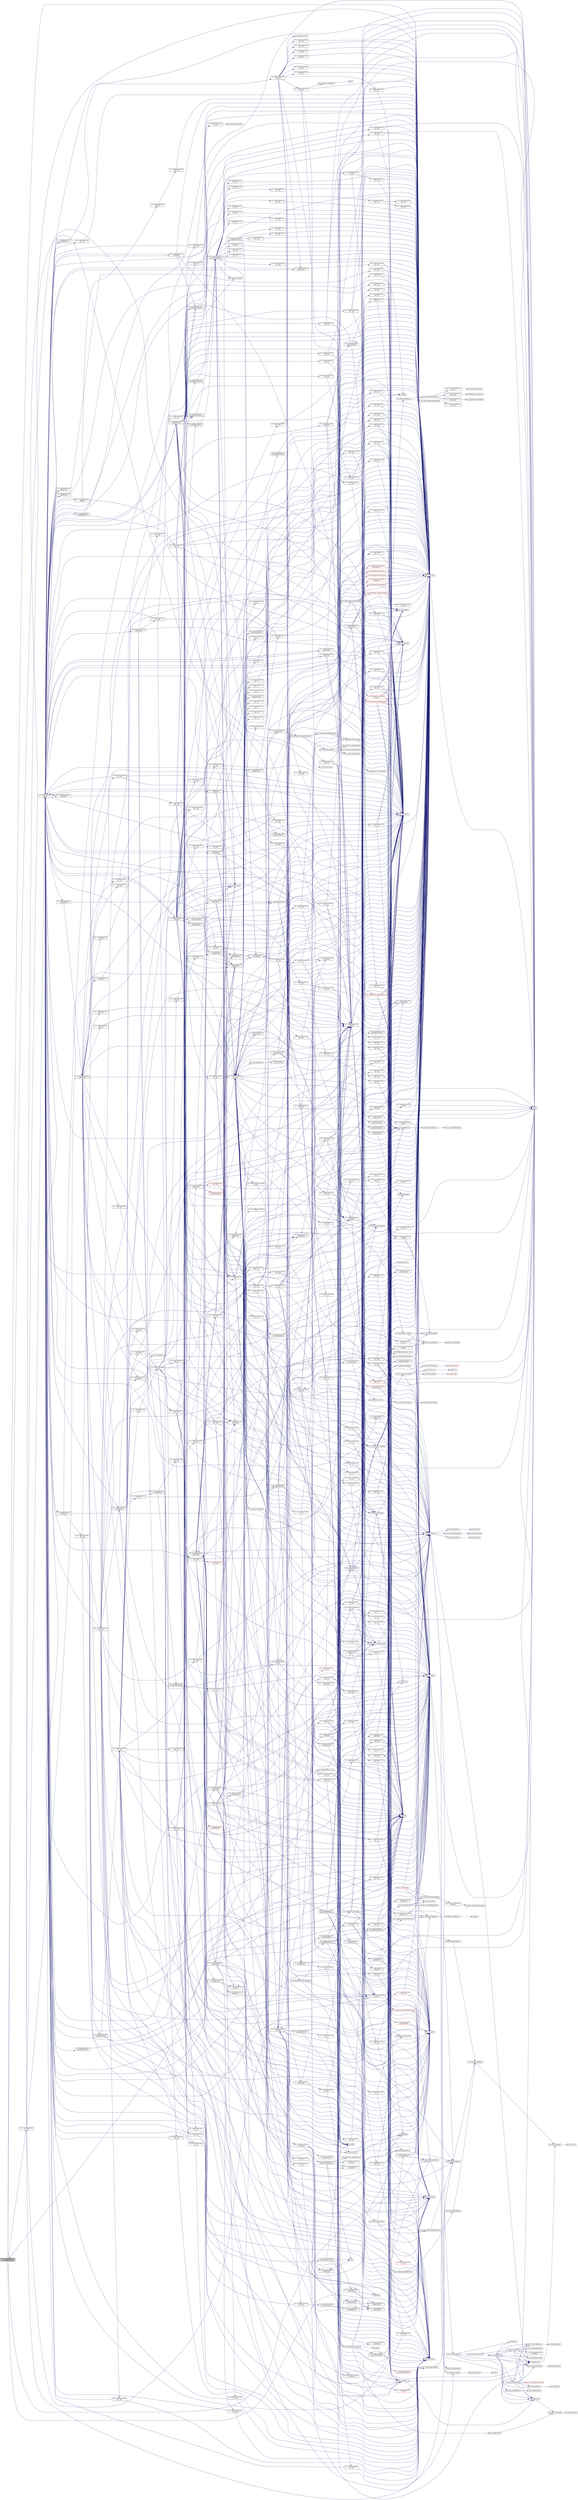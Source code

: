 digraph "omc_CodegenSparseFMI_daeExpMatrixRow"
{
  edge [fontname="Helvetica",fontsize="10",labelfontname="Helvetica",labelfontsize="10"];
  node [fontname="Helvetica",fontsize="10",shape=record];
  rankdir="LR";
  Node58863 [label="omc_CodegenSparseFMI\l_daeExpMatrixRow",height=0.2,width=0.4,color="black", fillcolor="grey75", style="filled", fontcolor="black"];
  Node58863 -> Node58864 [color="midnightblue",fontsize="10",style="solid",fontname="Helvetica"];
  Node58864 [label="omc_Tpl_pushIter",height=0.2,width=0.4,color="black", fillcolor="white", style="filled",URL="$d7/d52/_tpl_8c.html#a79ae8e0232bfdb080d90e9f7890dc199"];
  Node58863 -> Node58865 [color="midnightblue",fontsize="10",style="solid",fontname="Helvetica"];
  Node58865 [label="omc_CodegenSparseFMI\l_lm__596",height=0.2,width=0.4,color="black", fillcolor="white", style="filled",URL="$d1/d2e/_codegen_sparse_f_m_i_8c.html#a14d5df57654fa55b92d5aff9036ec0ab"];
  Node58865 -> Node58866 [color="midnightblue",fontsize="10",style="solid",fontname="Helvetica"];
  Node58866 [label="omc_CodegenSparseFMI\l_daeExp",height=0.2,width=0.4,color="black", fillcolor="white", style="filled",URL="$d1/d2e/_codegen_sparse_f_m_i_8c.html#ab26972f772620810838d527d8554f2ac"];
  Node58866 -> Node58867 [color="midnightblue",fontsize="10",style="solid",fontname="Helvetica"];
  Node58867 [label="omc_Tpl_writeTok",height=0.2,width=0.4,color="black", fillcolor="white", style="filled",URL="$d7/d52/_tpl_8c.html#a1038a57834f028b49f38adc4d5fcd049"];
  Node58867 -> Node58868 [color="midnightblue",fontsize="10",style="solid",fontname="Helvetica"];
  Node58868 [label="strcmp",height=0.2,width=0.4,color="black", fillcolor="white", style="filled",URL="$db/d13/_c_vode_get_8m.html#ab022bbe018438998408fda94a327a547"];
  Node58866 -> Node58869 [color="midnightblue",fontsize="10",style="solid",fontname="Helvetica"];
  Node58869 [label="omc_Tpl_writeStr",height=0.2,width=0.4,color="black", fillcolor="white", style="filled",URL="$d7/d52/_tpl_8c.html#ada57037d1430be632aea182a946c3245"];
  Node58869 -> Node58868 [color="midnightblue",fontsize="10",style="solid",fontname="Helvetica"];
  Node58869 -> Node58870 [color="midnightblue",fontsize="10",style="solid",fontname="Helvetica"];
  Node58870 [label="omc_System_stringFind",height=0.2,width=0.4,color="black", fillcolor="white", style="filled",URL="$d1/d95/_system_8c.html#aaf91a54874eb5ec9ee51361de070f43f"];
  Node58870 -> Node58871 [color="midnightblue",fontsize="10",style="solid",fontname="Helvetica"];
  Node58871 [label="System_stringFind",height=0.2,width=0.4,color="black", fillcolor="white", style="filled",URL="$d8/d28/_compiler_2boot_2build_2system_8h.html#a616f6ee1c9578bea3ee5ecb840b19682"];
  Node58871 -> Node58872 [color="midnightblue",fontsize="10",style="solid",fontname="Helvetica"];
  Node58872 [label="strstr",height=0.2,width=0.4,color="black", fillcolor="white", style="filled",URL="$df/deb/3rd_party_2regex-0_812_2test_2test_8c.html#a1e5ffad39b65fa937afd3ee288ccf877"];
  Node58866 -> Node58873 [color="midnightblue",fontsize="10",style="solid",fontname="Helvetica"];
  Node58873 [label="intString",height=0.2,width=0.4,color="black", fillcolor="white", style="filled",URL="$d2/d57/build_2include_2omc_2c_2meta_2meta__modelica__builtin_8h.html#a751bf2360cb3df6de97811998890b7ea"];
  Node58866 -> Node58874 [color="midnightblue",fontsize="10",style="solid",fontname="Helvetica"];
  Node58874 [label="realString",height=0.2,width=0.4,color="black", fillcolor="white", style="filled",URL="$d2/d57/build_2include_2omc_2c_2meta_2meta__modelica__builtin_8h.html#a87fa8e77dec9dc00c51dc3bada543d0d"];
  Node58866 -> Node58875 [color="midnightblue",fontsize="10",style="solid",fontname="Helvetica"];
  Node58875 [label="omc_CodegenSparseFMI\l_daeExpSconst",height=0.2,width=0.4,color="black", fillcolor="white", style="filled",URL="$d1/d2e/_codegen_sparse_f_m_i_8c.html#af174c0a3e0a098b60ff2658f1d1d2d80"];
  Node58875 -> Node58867 [color="midnightblue",fontsize="10",style="solid",fontname="Helvetica"];
  Node58875 -> Node58876 [color="midnightblue",fontsize="10",style="solid",fontname="Helvetica"];
  Node58876 [label="omc_Util_escapeModelicaString\lToCString",height=0.2,width=0.4,color="black", fillcolor="white", style="filled",URL="$d9/d7c/_compiler_2boot_2build_2util_8c.html#a0f96a57566dff2c80b35326f8c575873"];
  Node58876 -> Node58877 [color="midnightblue",fontsize="10",style="solid",fontname="Helvetica"];
  Node58877 [label="omc_System_escapedString",height=0.2,width=0.4,color="black", fillcolor="white", style="filled",URL="$d1/d95/_system_8c.html#a170d374b1efa7c49852464d3033532fe"];
  Node58877 -> Node58878 [color="midnightblue",fontsize="10",style="solid",fontname="Helvetica"];
  Node58878 [label="System_escapedString",height=0.2,width=0.4,color="black", fillcolor="white", style="filled",URL="$d8/d28/_compiler_2boot_2build_2system_8h.html#aae4f4ade8d6d1432e5d84736552cb4e6"];
  Node58875 -> Node58869 [color="midnightblue",fontsize="10",style="solid",fontname="Helvetica"];
  Node58866 -> Node58879 [color="midnightblue",fontsize="10",style="solid",fontname="Helvetica"];
  Node58879 [label="omc_CodegenSparseFMI\l_fun__518",height=0.2,width=0.4,color="black", fillcolor="white", style="filled",URL="$d1/d2e/_codegen_sparse_f_m_i_8c.html#a67cef318ec953a01d5cc66a289b9335b"];
  Node58879 -> Node58867 [color="midnightblue",fontsize="10",style="solid",fontname="Helvetica"];
  Node58866 -> Node58880 [color="midnightblue",fontsize="10",style="solid",fontname="Helvetica"];
  Node58880 [label="omc_CodegenSparseFMI\l_daeExpCrefRhs",height=0.2,width=0.4,color="black", fillcolor="white", style="filled",URL="$d1/d2e/_codegen_sparse_f_m_i_8c.html#a1c8b7f7c630c2bb7f0ccdfe262bce698"];
  Node58880 -> Node58881 [color="midnightblue",fontsize="10",style="solid",fontname="Helvetica"];
  Node58881 [label="omc_CodegenSparseFMI\l_fun__523",height=0.2,width=0.4,color="black", fillcolor="white", style="filled",URL="$d1/d2e/_codegen_sparse_f_m_i_8c.html#ac21903386a6c12cb7ddc073d1d74c9a8"];
  Node58881 -> Node58882 [color="midnightblue",fontsize="10",style="solid",fontname="Helvetica"];
  Node58882 [label="omc_CodegenSparseFMI\l_daeExpCrefRhs2",height=0.2,width=0.4,color="black", fillcolor="white", style="filled",URL="$d1/d2e/_codegen_sparse_f_m_i_8c.html#a3fceaffa231b419c45cb8edadd4ba04a"];
  Node58882 -> Node58883 [color="midnightblue",fontsize="10",style="solid",fontname="Helvetica"];
  Node58883 [label="omc_CodegenSparseFMI\l_daeExpCrefRhsArrayBox",height=0.2,width=0.4,color="black", fillcolor="white", style="filled",URL="$d1/d2e/_codegen_sparse_f_m_i_8c.html#ac5ada71119621d15152bb6fa353e7154"];
  Node58883 -> Node58884 [color="midnightblue",fontsize="10",style="solid",fontname="Helvetica"];
  Node58884 [label="omc_CodegenSparseFMI\l_fun__536",height=0.2,width=0.4,color="black", fillcolor="white", style="filled",URL="$d1/d2e/_codegen_sparse_f_m_i_8c.html#a121754d4f9254b91062455b675e89948"];
  Node58884 -> Node58885 [color="midnightblue",fontsize="10",style="solid",fontname="Helvetica"];
  Node58885 [label="omc_CodegenSparseFMI\l_expTypeArray",height=0.2,width=0.4,color="black", fillcolor="white", style="filled",URL="$d1/d2e/_codegen_sparse_f_m_i_8c.html#a64dfaa83232c795757108208e84f0850"];
  Node58885 -> Node58886 [color="midnightblue",fontsize="10",style="solid",fontname="Helvetica"];
  Node58886 [label="omc_CodegenSparseFMI\l_expTypeFlag",height=0.2,width=0.4,color="black", fillcolor="white", style="filled",URL="$d1/d2e/_codegen_sparse_f_m_i_8c.html#a6795f6b6f55ae5a0e5b6c4283d5d4a8e"];
  Node58886 -> Node58887 [color="midnightblue",fontsize="10",style="solid",fontname="Helvetica"];
  Node58887 [label="omc_CodegenSparseFMI\l_fun__706",height=0.2,width=0.4,color="black", fillcolor="white", style="filled",URL="$d1/d2e/_codegen_sparse_f_m_i_8c.html#aa99ff9cf4eaae56f2feaa06c84e7dbba"];
  Node58887 -> Node58888 [color="midnightblue",fontsize="10",style="solid",fontname="Helvetica"];
  Node58888 [label="omc_CodegenSparseFMI\l_expTypeShort",height=0.2,width=0.4,color="black", fillcolor="white", style="filled",URL="$d1/d2e/_codegen_sparse_f_m_i_8c.html#a1c2b815a074641365b8540e30d164b5f"];
  Node58888 -> Node58867 [color="midnightblue",fontsize="10",style="solid",fontname="Helvetica"];
  Node58888 -> Node58889 [color="midnightblue",fontsize="10",style="solid",fontname="Helvetica"];
  Node58889 [label="omc_Config_acceptMetaModelica\lGrammar",height=0.2,width=0.4,color="black", fillcolor="white", style="filled",URL="$d1/d5c/_config_8c.html#abbb1ebde9dd1336640d4feb5ef557d9a"];
  Node58889 -> Node58890 [color="midnightblue",fontsize="10",style="solid",fontname="Helvetica"];
  Node58890 [label="omc_Flags_getConfigEnum",height=0.2,width=0.4,color="black", fillcolor="white", style="filled",URL="$d3/db3/_flags_8c.html#add52ff282ca5df852c1905fabb4571c9"];
  Node58890 -> Node58891 [color="midnightblue",fontsize="10",style="solid",fontname="Helvetica"];
  Node58891 [label="omc_Flags_getConfigValue",height=0.2,width=0.4,color="black", fillcolor="white", style="filled",URL="$d3/db3/_flags_8c.html#a96ba70d54b6662cf90933a207c0c6b8e"];
  Node58891 -> Node58892 [color="midnightblue",fontsize="10",style="solid",fontname="Helvetica"];
  Node58892 [label="omc_Flags_loadFlags",height=0.2,width=0.4,color="black", fillcolor="white", style="filled",URL="$d3/db3/_flags_8c.html#a760d66f53b65ac257876ca0f6308f09f"];
  Node58892 -> Node58893 [color="midnightblue",fontsize="10",style="solid",fontname="Helvetica"];
  Node58893 [label="omc_List_fold",height=0.2,width=0.4,color="black", fillcolor="white", style="filled",URL="$da/d72/_compiler_2boot_2build_2list_8c.html#a3ec1ee3a5ff53be9af368e290be09182"];
  Node58888 -> Node58894 [color="midnightblue",fontsize="10",style="solid",fontname="Helvetica"];
  Node58894 [label="omc_CodegenSparseFMI\l_fun__690",height=0.2,width=0.4,color="black", fillcolor="white", style="filled",URL="$d1/d2e/_codegen_sparse_f_m_i_8c.html#a8c8004126dd517e4a134acab7fcc43a5"];
  Node58894 -> Node58867 [color="midnightblue",fontsize="10",style="solid",fontname="Helvetica"];
  Node58888 -> Node58895 [color="midnightblue",fontsize="10",style="solid",fontname="Helvetica"];
  Node58895 [label="omc_ClassInf_getStateName",height=0.2,width=0.4,color="black", fillcolor="white", style="filled",URL="$d4/d47/_class_inf_8c.html#a13bf30a04c4c83a98a949a2fb106aa2a"];
  Node58888 -> Node58896 [color="midnightblue",fontsize="10",style="solid",fontname="Helvetica"];
  Node58896 [label="omc_CodegenUtil_underscorePath",height=0.2,width=0.4,color="black", fillcolor="white", style="filled",URL="$de/d91/_codegen_util_8c.html#a1f1383df613db73164b297470f762459"];
  Node58896 -> Node58897 [color="midnightblue",fontsize="10",style="solid",fontname="Helvetica"];
  Node58897 [label="omc_CodegenUtil_replaceDot\lAndUnderscore",height=0.2,width=0.4,color="black", fillcolor="white", style="filled",URL="$de/d91/_codegen_util_8c.html#a4a3591cd347973b3220fe437765dab23"];
  Node58897 -> Node58898 [color="midnightblue",fontsize="10",style="solid",fontname="Helvetica"];
  Node58898 [label="omc_System_stringReplace",height=0.2,width=0.4,color="black", fillcolor="white", style="filled",URL="$d1/d95/_system_8c.html#a058b959f3f74b2d76bb6b21a01cdddb1"];
  Node58898 -> Node58899 [color="midnightblue",fontsize="10",style="solid",fontname="Helvetica"];
  Node58899 [label="System_stringReplace",height=0.2,width=0.4,color="black", fillcolor="white", style="filled",URL="$d8/d28/_compiler_2boot_2build_2system_8h.html#abd9e4634afacfdd5c965aee4d8662e35"];
  Node58899 -> Node58900 [color="midnightblue",fontsize="10",style="solid",fontname="Helvetica"];
  Node58900 [label="_replace",height=0.2,width=0.4,color="black", fillcolor="white", style="filled",URL="$d0/dfd/printimpl_8c.html#a0ba59718edccbb5a0e203e2c9600a69c"];
  Node58897 -> Node58869 [color="midnightblue",fontsize="10",style="solid",fontname="Helvetica"];
  Node58897 -> Node58901 [color="midnightblue",fontsize="10",style="solid",fontname="Helvetica"];
  Node58901 [label="omc_Tpl_textString",height=0.2,width=0.4,color="black", fillcolor="white", style="filled",URL="$d7/d52/_tpl_8c.html#a3df7e553e36d815ca12207c1b633f741"];
  Node58901 -> Node58902 [color="midnightblue",fontsize="10",style="solid",fontname="Helvetica"];
  Node58902 [label="omc_Print_saveAndClearBuf",height=0.2,width=0.4,color="black", fillcolor="white", style="filled",URL="$dc/d4a/_print_8c.html#a9be4a7e0fd8ef4d0e9a96b6a7d30129b"];
  Node58902 -> Node58903 [color="midnightblue",fontsize="10",style="solid",fontname="Helvetica"];
  Node58903 [label="Print_saveAndClearBuf",height=0.2,width=0.4,color="black", fillcolor="white", style="filled",URL="$db/def/_print_8h.html#afbd06f69772f11802874118538c5e3cb"];
  Node58901 -> Node58904 [color="midnightblue",fontsize="10",style="solid",fontname="Helvetica"];
  Node58904 [label="omc_Tpl_textStringBuf",height=0.2,width=0.4,color="black", fillcolor="white", style="filled",URL="$d7/d52/_tpl_8c.html#a569b285dc7a7a3d881d4a69ee8857b85"];
  Node58904 -> Node58905 [color="midnightblue",fontsize="10",style="solid",fontname="Helvetica"];
  Node58905 [label="omc_Tpl_tokensString",height=0.2,width=0.4,color="black", fillcolor="white", style="filled",URL="$d7/d52/_tpl_8c.html#a2085a822c35dc488683fbb303c0d6546"];
  Node58905 -> Node58906 [color="midnightblue",fontsize="10",style="solid",fontname="Helvetica"];
  Node58906 [label="omc_Tpl_tokString",height=0.2,width=0.4,color="black", fillcolor="white", style="filled",URL="$d7/d52/_tpl_8c.html#aaad1c380626ef433bd8e0102f48743cf"];
  Node58906 -> Node58907 [color="midnightblue",fontsize="10",style="solid",fontname="Helvetica"];
  Node58907 [label="omc_Print_printBufNewLine",height=0.2,width=0.4,color="black", fillcolor="white", style="filled",URL="$dc/d4a/_print_8c.html#a56936142cb06c2610c5c55a0f0672826"];
  Node58907 -> Node58908 [color="midnightblue",fontsize="10",style="solid",fontname="Helvetica"];
  Node58908 [label="Print_printBufNewLine",height=0.2,width=0.4,color="black", fillcolor="white", style="filled",URL="$db/def/_print_8h.html#a3b18f8c254923287e4e0dc39d5c39a3a"];
  Node58906 -> Node58909 [color="midnightblue",fontsize="10",style="solid",fontname="Helvetica"];
  Node58909 [label="omc_Print_getBufLength",height=0.2,width=0.4,color="black", fillcolor="white", style="filled",URL="$dc/d4a/_print_8c.html#a65cb82b6b1bc6acf3a656ef9978109b2"];
  Node58909 -> Node58910 [color="midnightblue",fontsize="10",style="solid",fontname="Helvetica"];
  Node58910 [label="Print_getBufLength",height=0.2,width=0.4,color="black", fillcolor="white", style="filled",URL="$db/def/_print_8h.html#a512282b99288e8ec6b431e7dee78c76f"];
  Node58906 -> Node58911 [color="midnightblue",fontsize="10",style="solid",fontname="Helvetica"];
  Node58911 [label="omc_Print_printBufSpace",height=0.2,width=0.4,color="black", fillcolor="white", style="filled",URL="$dc/d4a/_print_8c.html#a02aa663c225bece7c208406683415d6f"];
  Node58911 -> Node58912 [color="midnightblue",fontsize="10",style="solid",fontname="Helvetica"];
  Node58912 [label="Print_printBufSpace",height=0.2,width=0.4,color="black", fillcolor="white", style="filled",URL="$db/def/_print_8h.html#a494a05754b95d4ded8cf421fe8799495"];
  Node58906 -> Node58913 [color="midnightblue",fontsize="10",style="solid",fontname="Helvetica"];
  Node58913 [label="omc_Print_printBuf",height=0.2,width=0.4,color="black", fillcolor="white", style="filled",URL="$dc/d4a/_print_8c.html#a0814578dcc1618c6b57729067765170b"];
  Node58913 -> Node58914 [color="midnightblue",fontsize="10",style="solid",fontname="Helvetica"];
  Node58914 [label="Print_printBuf",height=0.2,width=0.4,color="black", fillcolor="white", style="filled",URL="$db/def/_print_8h.html#a4e09b57c2e6549226f6669ca20a3cf07"];
  Node58906 -> Node58915 [color="midnightblue",fontsize="10",style="solid",fontname="Helvetica"];
  Node58915 [label="omc_Tpl_stringListString",height=0.2,width=0.4,color="black", fillcolor="white", style="filled",URL="$d7/d52/_tpl_8c.html#aee284774d669dd515363b1fac8b7086c"];
  Node58915 -> Node58868 [color="midnightblue",fontsize="10",style="solid",fontname="Helvetica"];
  Node58915 -> Node58909 [color="midnightblue",fontsize="10",style="solid",fontname="Helvetica"];
  Node58915 -> Node58911 [color="midnightblue",fontsize="10",style="solid",fontname="Helvetica"];
  Node58915 -> Node58913 [color="midnightblue",fontsize="10",style="solid",fontname="Helvetica"];
  Node58915 -> Node58916 [color="midnightblue",fontsize="10",style="solid",fontname="Helvetica"];
  Node58916 [label="omc_Print_hasBufNewLineAtEnd",height=0.2,width=0.4,color="red", fillcolor="white", style="filled",URL="$dc/d4a/_print_8c.html#a688e4a253785b1cd5b77e1a52c1a6dca"];
  Node58915 -> Node58918 [color="midnightblue",fontsize="10",style="solid",fontname="Helvetica"];
  Node58918 [label="omc_Flags_isSet",height=0.2,width=0.4,color="black", fillcolor="white", style="filled",URL="$d3/db3/_flags_8c.html#a34e6591659b1578969141a635ff24042"];
  Node58918 -> Node58892 [color="midnightblue",fontsize="10",style="solid",fontname="Helvetica"];
  Node58915 -> Node58919 [color="midnightblue",fontsize="10",style="solid",fontname="Helvetica"];
  Node58919 [label="omc_Debug_trace",height=0.2,width=0.4,color="black", fillcolor="white", style="filled",URL="$d6/d1d/_compiler_2boot_2build_2debug_8c.html#a465f6e24432a8b1db4c7576ea09e7259"];
  Node58919 -> Node58920 [color="midnightblue",fontsize="10",style="solid",fontname="Helvetica"];
  Node58920 [label="omc_Print_printErrorBuf",height=0.2,width=0.4,color="black", fillcolor="white", style="filled",URL="$dc/d4a/_print_8c.html#a136f27763cbad8fdab9e975d877aff4b"];
  Node58920 -> Node58921 [color="midnightblue",fontsize="10",style="solid",fontname="Helvetica"];
  Node58921 [label="Print_printErrorBuf",height=0.2,width=0.4,color="black", fillcolor="white", style="filled",URL="$db/def/_print_8h.html#ac4ef051f731ad4fd851c45be8d215b4c"];
  Node58906 -> Node58922 [color="midnightblue",fontsize="10",style="solid",fontname="Helvetica"];
  Node58922 [label="omc_Tpl_blockString",height=0.2,width=0.4,color="black", fillcolor="white", style="filled",URL="$d7/d52/_tpl_8c.html#a5439b4832f78013add9b4aa8389f2bdc"];
  Node58922 -> Node58905 [color="midnightblue",fontsize="10",style="solid",fontname="Helvetica"];
  Node58922 -> Node58911 [color="midnightblue",fontsize="10",style="solid",fontname="Helvetica"];
  Node58922 -> Node58909 [color="midnightblue",fontsize="10",style="solid",fontname="Helvetica"];
  Node58922 -> Node58906 [color="midnightblue",fontsize="10",style="solid",fontname="Helvetica"];
  Node58922 -> Node58923 [color="midnightblue",fontsize="10",style="solid",fontname="Helvetica"];
  Node58923 [label="omc_Tpl_iterSeparatorString",height=0.2,width=0.4,color="black", fillcolor="white", style="filled",URL="$d7/d52/_tpl_8c.html#aac82332fb79d7c0b20e59be6a4161452"];
  Node58923 -> Node58906 [color="midnightblue",fontsize="10",style="solid",fontname="Helvetica"];
  Node58922 -> Node58924 [color="midnightblue",fontsize="10",style="solid",fontname="Helvetica"];
  Node58924 [label="omc_Tpl_iterSeparatorAlign\lWrapString",height=0.2,width=0.4,color="black", fillcolor="white", style="filled",URL="$d7/d52/_tpl_8c.html#abf190d9e11ccd80e0749d132287e5052"];
  Node58922 -> Node58925 [color="midnightblue",fontsize="10",style="solid",fontname="Helvetica"];
  Node58925 [label="omc_Tpl_iterAlignWrapString",height=0.2,width=0.4,color="black", fillcolor="white", style="filled",URL="$d7/d52/_tpl_8c.html#a6b1e4c1278b1da42e896a4ea81cc6fd3"];
  Node58922 -> Node58918 [color="midnightblue",fontsize="10",style="solid",fontname="Helvetica"];
  Node58922 -> Node58919 [color="midnightblue",fontsize="10",style="solid",fontname="Helvetica"];
  Node58906 -> Node58926 [color="midnightblue",fontsize="10",style="solid",fontname="Helvetica"];
  Node58926 [label="listReverse",height=0.2,width=0.4,color="black", fillcolor="white", style="filled",URL="$d2/d57/build_2include_2omc_2c_2meta_2meta__modelica__builtin_8h.html#a81001ba45c298ade27540edd2589777c"];
  Node58906 -> Node58918 [color="midnightblue",fontsize="10",style="solid",fontname="Helvetica"];
  Node58906 -> Node58919 [color="midnightblue",fontsize="10",style="solid",fontname="Helvetica"];
  Node58904 -> Node58926 [color="midnightblue",fontsize="10",style="solid",fontname="Helvetica"];
  Node58904 -> Node58918 [color="midnightblue",fontsize="10",style="solid",fontname="Helvetica"];
  Node58904 -> Node58919 [color="midnightblue",fontsize="10",style="solid",fontname="Helvetica"];
  Node58901 -> Node58927 [color="midnightblue",fontsize="10",style="solid",fontname="Helvetica"];
  Node58927 [label="omc_Print_getString",height=0.2,width=0.4,color="black", fillcolor="white", style="filled",URL="$dc/d4a/_print_8c.html#a24f4e5ba012abc81ac68e0c3bfb3dfcb"];
  Node58927 -> Node58928 [color="midnightblue",fontsize="10",style="solid",fontname="Helvetica"];
  Node58928 [label="Print_getString",height=0.2,width=0.4,color="black", fillcolor="white", style="filled",URL="$db/def/_print_8h.html#adc535a7680da761472c50a3613eba8d7"];
  Node58901 -> Node58929 [color="midnightblue",fontsize="10",style="solid",fontname="Helvetica"];
  Node58929 [label="omc_Print_restoreBuf",height=0.2,width=0.4,color="black", fillcolor="white", style="filled",URL="$dc/d4a/_print_8c.html#ab5cdbbbaeeac69f9d76f10b1354c7ba2"];
  Node58929 -> Node58930 [color="midnightblue",fontsize="10",style="solid",fontname="Helvetica"];
  Node58930 [label="Print_restoreBuf",height=0.2,width=0.4,color="black", fillcolor="white", style="filled",URL="$db/def/_print_8h.html#a30efd8fc4a8cb13b594cb63bcac9407c"];
  Node58901 -> Node58918 [color="midnightblue",fontsize="10",style="solid",fontname="Helvetica"];
  Node58901 -> Node58919 [color="midnightblue",fontsize="10",style="solid",fontname="Helvetica"];
  Node58897 -> Node58931 [color="midnightblue",fontsize="10",style="solid",fontname="Helvetica"];
  Node58931 [label="omc_System_unquoteIdentifier",height=0.2,width=0.4,color="black", fillcolor="white", style="filled",URL="$d1/d95/_system_8c.html#ac678e26dc7e5e44c5a62fa720045ba0b"];
  Node58931 -> Node58932 [color="midnightblue",fontsize="10",style="solid",fontname="Helvetica"];
  Node58932 [label="System_unquoteIdentifier",height=0.2,width=0.4,color="black", fillcolor="white", style="filled",URL="$d8/d28/_compiler_2boot_2build_2system_8h.html#a2a6d691709998419f6ae991b9e754117"];
  Node58896 -> Node58867 [color="midnightblue",fontsize="10",style="solid",fontname="Helvetica"];
  Node58887 -> Node58933 [color="midnightblue",fontsize="10",style="solid",fontname="Helvetica"];
  Node58933 [label="omc_CodegenSparseFMI\l_fun__704",height=0.2,width=0.4,color="black", fillcolor="white", style="filled",URL="$d1/d2e/_codegen_sparse_f_m_i_8c.html#a819b0e086f2b4da0737832abca63ffed"];
  Node58933 -> Node58867 [color="midnightblue",fontsize="10",style="solid",fontname="Helvetica"];
  Node58933 -> Node58888 [color="midnightblue",fontsize="10",style="solid",fontname="Helvetica"];
  Node58933 -> Node58934 [color="midnightblue",fontsize="10",style="solid",fontname="Helvetica"];
  Node58934 [label="omc_CodegenSparseFMI\l_fun__703",height=0.2,width=0.4,color="black", fillcolor="white", style="filled",URL="$d1/d2e/_codegen_sparse_f_m_i_8c.html#aac64164dc707a7060695b16289c95363"];
  Node58934 -> Node58867 [color="midnightblue",fontsize="10",style="solid",fontname="Helvetica"];
  Node58934 -> Node58895 [color="midnightblue",fontsize="10",style="solid",fontname="Helvetica"];
  Node58934 -> Node58896 [color="midnightblue",fontsize="10",style="solid",fontname="Helvetica"];
  Node58934 -> Node58888 [color="midnightblue",fontsize="10",style="solid",fontname="Helvetica"];
  Node58887 -> Node58867 [color="midnightblue",fontsize="10",style="solid",fontname="Helvetica"];
  Node58887 -> Node58935 [color="midnightblue",fontsize="10",style="solid",fontname="Helvetica"];
  Node58935 [label="omc_CodegenSparseFMI\l_fun__705",height=0.2,width=0.4,color="black", fillcolor="white", style="filled",URL="$d1/d2e/_codegen_sparse_f_m_i_8c.html#a92271e2ad4042c0e75f2a0f81f09aed9"];
  Node58935 -> Node58888 [color="midnightblue",fontsize="10",style="solid",fontname="Helvetica"];
  Node58935 -> Node58867 [color="midnightblue",fontsize="10",style="solid",fontname="Helvetica"];
  Node58935 -> Node58886 [color="midnightblue",fontsize="10",style="solid",fontname="Helvetica"];
  Node58884 -> Node58936 [color="midnightblue",fontsize="10",style="solid",fontname="Helvetica"];
  Node58936 [label="omc_CodegenSparseFMI\l_tempDecl",height=0.2,width=0.4,color="black", fillcolor="white", style="filled",URL="$d1/d2e/_codegen_sparse_f_m_i_8c.html#a41b68e3e9765b2d8afc8ce6102197450"];
  Node58936 -> Node58867 [color="midnightblue",fontsize="10",style="solid",fontname="Helvetica"];
  Node58936 -> Node58937 [color="midnightblue",fontsize="10",style="solid",fontname="Helvetica"];
  Node58937 [label="omc_System_tmpTick",height=0.2,width=0.4,color="black", fillcolor="white", style="filled",URL="$d1/d95/_system_8c.html#abfcc4960d3ab4c6a88ea3a5d34d8ffe8"];
  Node58937 -> Node58938 [color="midnightblue",fontsize="10",style="solid",fontname="Helvetica"];
  Node58938 [label="omc_System_tmpTickIndex",height=0.2,width=0.4,color="black", fillcolor="white", style="filled",URL="$d1/d95/_system_8c.html#a20b3030a9ff040efb53eeaa6f1f0eb5e"];
  Node58938 -> Node58939 [color="midnightblue",fontsize="10",style="solid",fontname="Helvetica"];
  Node58939 [label="SystemImpl_tmpTickIndex",height=0.2,width=0.4,color="black", fillcolor="white", style="filled",URL="$d8/d28/_compiler_2boot_2build_2system_8h.html#a90c145e300ea9097787a310b2ba0deda"];
  Node58936 -> Node58869 [color="midnightblue",fontsize="10",style="solid",fontname="Helvetica"];
  Node58936 -> Node58873 [color="midnightblue",fontsize="10",style="solid",fontname="Helvetica"];
  Node58936 -> Node58940 [color="midnightblue",fontsize="10",style="solid",fontname="Helvetica"];
  Node58940 [label="omc_CodegenSparseFMI\l_fun__683",height=0.2,width=0.4,color="black", fillcolor="white", style="filled",URL="$d1/d2e/_codegen_sparse_f_m_i_8c.html#adb1f709f6ee5a3c64e0cb81045966ea2"];
  Node58940 -> Node58941 [color="midnightblue",fontsize="10",style="solid",fontname="Helvetica"];
  Node58941 [label="stringHashDjb2Mod",height=0.2,width=0.4,color="black", fillcolor="white", style="filled",URL="$d2/d57/build_2include_2omc_2c_2meta_2meta__modelica__builtin_8h.html#a71a925de64a6f26ca5ef2903b616e73d"];
  Node58940 -> Node58868 [color="midnightblue",fontsize="10",style="solid",fontname="Helvetica"];
  Node58940 -> Node58942 [color="midnightblue",fontsize="10",style="solid",fontname="Helvetica"];
  Node58942 [label="omc_Tpl_pushBlock",height=0.2,width=0.4,color="black", fillcolor="white", style="filled",URL="$d7/d52/_tpl_8c.html#a99d6bda0846441f21c5081261888085a"];
  Node58940 -> Node58867 [color="midnightblue",fontsize="10",style="solid",fontname="Helvetica"];
  Node58940 -> Node58943 [color="midnightblue",fontsize="10",style="solid",fontname="Helvetica"];
  Node58943 [label="omc_Tpl_writeText",height=0.2,width=0.4,color="black", fillcolor="white", style="filled",URL="$d7/d52/_tpl_8c.html#a7e5a397e973cf3de37af50d58cbb789f"];
  Node58940 -> Node58944 [color="midnightblue",fontsize="10",style="solid",fontname="Helvetica"];
  Node58944 [label="omc_Tpl_popBlock",height=0.2,width=0.4,color="black", fillcolor="white", style="filled",URL="$d7/d52/_tpl_8c.html#a6cf6c8514535aa47abb9ff6badd4f6a5"];
  Node58936 -> Node58943 [color="midnightblue",fontsize="10",style="solid",fontname="Helvetica"];
  Node58884 -> Node58901 [color="midnightblue",fontsize="10",style="solid",fontname="Helvetica"];
  Node58884 -> Node58945 [color="midnightblue",fontsize="10",style="solid",fontname="Helvetica"];
  Node58945 [label="listLength",height=0.2,width=0.4,color="black", fillcolor="white", style="filled",URL="$d2/d57/build_2include_2omc_2c_2meta_2meta__modelica__builtin_8h.html#a6983369f3c3e3e8cc41ac483c9a9baf1"];
  Node58884 -> Node58869 [color="midnightblue",fontsize="10",style="solid",fontname="Helvetica"];
  Node58884 -> Node58873 [color="midnightblue",fontsize="10",style="solid",fontname="Helvetica"];
  Node58884 -> Node58864 [color="midnightblue",fontsize="10",style="solid",fontname="Helvetica"];
  Node58884 -> Node58946 [color="midnightblue",fontsize="10",style="solid",fontname="Helvetica"];
  Node58946 [label="omc_CodegenSparseFMI\l_lm__535",height=0.2,width=0.4,color="black", fillcolor="white", style="filled",URL="$d1/d2e/_codegen_sparse_f_m_i_8c.html#a0cc17a02391ca8d1c517dbb95fd9ffd6"];
  Node58946 -> Node58947 [color="midnightblue",fontsize="10",style="solid",fontname="Helvetica"];
  Node58947 [label="omc_CodegenSparseFMI\l_dimension",height=0.2,width=0.4,color="black", fillcolor="white", style="filled",URL="$d1/d2e/_codegen_sparse_f_m_i_8c.html#ae8cd650b009691f6530a5710a8c7226a"];
  Node58947 -> Node58869 [color="midnightblue",fontsize="10",style="solid",fontname="Helvetica"];
  Node58947 -> Node58873 [color="midnightblue",fontsize="10",style="solid",fontname="Helvetica"];
  Node58947 -> Node58867 [color="midnightblue",fontsize="10",style="solid",fontname="Helvetica"];
  Node58946 -> Node58948 [color="midnightblue",fontsize="10",style="solid",fontname="Helvetica"];
  Node58948 [label="omc_Tpl_nextIter",height=0.2,width=0.4,color="black", fillcolor="white", style="filled",URL="$d7/d52/_tpl_8c.html#ae3c38d796bafc525ba51ed985d39c720"];
  Node58884 -> Node58949 [color="midnightblue",fontsize="10",style="solid",fontname="Helvetica"];
  Node58949 [label="omc_Tpl_popIter",height=0.2,width=0.4,color="black", fillcolor="white", style="filled",URL="$d7/d52/_tpl_8c.html#abda700a6d3553ffecd4d194dea81a179"];
  Node58884 -> Node58888 [color="midnightblue",fontsize="10",style="solid",fontname="Helvetica"];
  Node58884 -> Node58943 [color="midnightblue",fontsize="10",style="solid",fontname="Helvetica"];
  Node58884 -> Node58867 [color="midnightblue",fontsize="10",style="solid",fontname="Helvetica"];
  Node58884 -> Node58950 [color="midnightblue",fontsize="10",style="solid",fontname="Helvetica"];
  Node58950 [label="omc_CodegenSparseFMI\l_arrayCrefCStr",height=0.2,width=0.4,color="black", fillcolor="white", style="filled",URL="$d1/d2e/_codegen_sparse_f_m_i_8c.html#ac511a5eb194ff694eb0a1d79e1a6c1a0"];
  Node58950 -> Node58867 [color="midnightblue",fontsize="10",style="solid",fontname="Helvetica"];
  Node58950 -> Node58951 [color="midnightblue",fontsize="10",style="solid",fontname="Helvetica"];
  Node58951 [label="omc_CodegenSparseFMI\l_arrayCrefCStr2",height=0.2,width=0.4,color="black", fillcolor="white", style="filled",URL="$d1/d2e/_codegen_sparse_f_m_i_8c.html#a2eae96c271500f6a4b91732dd4d2b9ae"];
  Node58951 -> Node58931 [color="midnightblue",fontsize="10",style="solid",fontname="Helvetica"];
  Node58951 -> Node58869 [color="midnightblue",fontsize="10",style="solid",fontname="Helvetica"];
  Node58951 -> Node58952 [color="midnightblue",fontsize="10",style="solid",fontname="Helvetica"];
  Node58952 [label="omc_CodegenSparseFMI\l_subscriptsToCStr2",height=0.2,width=0.4,color="red", fillcolor="white", style="filled",URL="$d1/d2e/_codegen_sparse_f_m_i_8c.html#afbab74c2b626dba7319b3777c0085661"];
  Node58952 -> Node58864 [color="midnightblue",fontsize="10",style="solid",fontname="Helvetica"];
  Node58952 -> Node58949 [color="midnightblue",fontsize="10",style="solid",fontname="Helvetica"];
  Node58951 -> Node58867 [color="midnightblue",fontsize="10",style="solid",fontname="Helvetica"];
  Node58882 -> Node58955 [color="midnightblue",fontsize="10",style="solid",fontname="Helvetica"];
  Node58955 [label="omc_CodegenSparseFMI\l_fun__530",height=0.2,width=0.4,color="black", fillcolor="white", style="filled",URL="$d1/d2e/_codegen_sparse_f_m_i_8c.html#adafc20d2b20410209532669c9b45ae16"];
  Node58955 -> Node58956 [color="midnightblue",fontsize="10",style="solid",fontname="Helvetica"];
  Node58956 [label="omc_SimCodeFunctionUtil\l_crefIsScalar",height=0.2,width=0.4,color="black", fillcolor="white", style="filled",URL="$d4/d6b/_sim_code_function_util_8c.html#a55a3b6e0d9d28b3f09202429b8cdd5e2"];
  Node58956 -> Node58957 [color="midnightblue",fontsize="10",style="solid",fontname="Helvetica"];
  Node58957 [label="omc_SimCodeFunctionUtil\l_inFunctionContext",height=0.2,width=0.4,color="black", fillcolor="white", style="filled",URL="$d4/d6b/_sim_code_function_util_8c.html#a5dbdff2bcab94c16861a459388614408"];
  Node58956 -> Node58958 [color="midnightblue",fontsize="10",style="solid",fontname="Helvetica"];
  Node58958 [label="omc_ComponentReference\l_crefLastSubs",height=0.2,width=0.4,color="black", fillcolor="white", style="filled",URL="$d9/d14/_component_reference_8c.html#a3f6103afac7dca99c57aa2db9673bd27"];
  Node58956 -> Node58918 [color="midnightblue",fontsize="10",style="solid",fontname="Helvetica"];
  Node58956 -> Node58959 [color="midnightblue",fontsize="10",style="solid",fontname="Helvetica"];
  Node58959 [label="omc_ComponentReference\l_crefHasScalarSubscripts",height=0.2,width=0.4,color="black", fillcolor="white", style="filled",URL="$d9/d14/_component_reference_8c.html#a6b0e1fecfd57ba5e9ad1b64d47caf553"];
  Node58959 -> Node58958 [color="midnightblue",fontsize="10",style="solid",fontname="Helvetica"];
  Node58959 -> Node58960 [color="midnightblue",fontsize="10",style="solid",fontname="Helvetica"];
  Node58960 [label="omc_Expression_subscript\lConstants",height=0.2,width=0.4,color="black", fillcolor="white", style="filled",URL="$d1/d08/_expression_8c.html#a5ff6627ae2c8b6d4dd46cf1ff5cf2873"];
  Node58959 -> Node58961 [color="midnightblue",fontsize="10",style="solid",fontname="Helvetica"];
  Node58961 [label="omc_ComponentReference\l_crefLastType",height=0.2,width=0.4,color="black", fillcolor="white", style="filled",URL="$d9/d14/_component_reference_8c.html#a4cbfe93b088d5e37d7d9bbd8c886f54d"];
  Node58959 -> Node58962 [color="midnightblue",fontsize="10",style="solid",fontname="Helvetica"];
  Node58962 [label="omc_Expression_arrayDimension",height=0.2,width=0.4,color="black", fillcolor="white", style="filled",URL="$d1/d08/_expression_8c.html#a2a1eb1eb06654bbf7faa4000e0c7cbf3"];
  Node58959 -> Node58945 [color="midnightblue",fontsize="10",style="solid",fontname="Helvetica"];
  Node58959 -> Node58963 [color="midnightblue",fontsize="10",style="solid",fontname="Helvetica"];
  Node58963 [label="void",height=0.2,width=0.4,color="black", fillcolor="white", style="filled",URL="$d1/dd1/3rd_party_2gc_2include_2gc_8h.html#acacfa47efcc44a29f7bb7d98f2a000f8"];
  Node58956 -> Node58964 [color="midnightblue",fontsize="10",style="solid",fontname="Helvetica"];
  Node58964 [label="omc_ComponentReference\l_crefHaveSubs",height=0.2,width=0.4,color="black", fillcolor="white", style="filled",URL="$d9/d14/_component_reference_8c.html#ab27cd80203a3eb7aed5caf370074271b"];
  Node58964 -> Node58870 [color="midnightblue",fontsize="10",style="solid",fontname="Helvetica"];
  Node58964 -> Node58964 [color="midnightblue",fontsize="10",style="solid",fontname="Helvetica"];
  Node58964 -> Node58963 [color="midnightblue",fontsize="10",style="solid",fontname="Helvetica"];
  Node58955 -> Node58965 [color="midnightblue",fontsize="10",style="solid",fontname="Helvetica"];
  Node58965 [label="omc_CodegenSparseFMI\l_fun__529",height=0.2,width=0.4,color="black", fillcolor="white", style="filled",URL="$d1/d2e/_codegen_sparse_f_m_i_8c.html#ada6544d8afd6465616d7ca1d6cf35919"];
  Node58965 -> Node58966 [color="midnightblue",fontsize="10",style="solid",fontname="Helvetica"];
  Node58966 [label="omc_SimCodeFunctionUtil\l_crefSubIsScalar",height=0.2,width=0.4,color="black", fillcolor="white", style="filled",URL="$d4/d6b/_sim_code_function_util_8c.html#a3fe97e4dda7791b1b4a85ef37c08432d"];
  Node58966 -> Node58967 [color="midnightblue",fontsize="10",style="solid",fontname="Helvetica"];
  Node58967 [label="omc_ComponentReference\l_crefSubs",height=0.2,width=0.4,color="black", fillcolor="white", style="filled",URL="$d9/d14/_component_reference_8c.html#a61a4b427dc6a1a1498d05f7d0afa3a72"];
  Node58967 -> Node58967 [color="midnightblue",fontsize="10",style="solid",fontname="Helvetica"];
  Node58967 -> Node58968 [color="midnightblue",fontsize="10",style="solid",fontname="Helvetica"];
  Node58968 [label="listAppend",height=0.2,width=0.4,color="black", fillcolor="white", style="filled",URL="$d2/d57/build_2include_2omc_2c_2meta_2meta__modelica__builtin_8h.html#a56b7e8a835b2d388f5984ca7378bc1ec"];
  Node58966 -> Node58969 [color="midnightblue",fontsize="10",style="solid",fontname="Helvetica"];
  Node58969 [label="omc_SimCodeFunctionUtil\l_subsToScalar",height=0.2,width=0.4,color="black", fillcolor="white", style="filled",URL="$d4/d6b/_sim_code_function_util_8c.html#ab8acad4c1fcad4770eb513f79038154e"];
  Node58965 -> Node58970 [color="midnightblue",fontsize="10",style="solid",fontname="Helvetica"];
  Node58970 [label="omc_CodegenSparseFMI\l_fun__527",height=0.2,width=0.4,color="black", fillcolor="white", style="filled",URL="$d1/d2e/_codegen_sparse_f_m_i_8c.html#a062276f7c90fb95feb046a083d2af7d3"];
  Node58970 -> Node58971 [color="midnightblue",fontsize="10",style="solid",fontname="Helvetica"];
  Node58971 [label="omc_CodegenSparseFMI\l_contextArrayCref",height=0.2,width=0.4,color="black", fillcolor="white", style="filled",URL="$d1/d2e/_codegen_sparse_f_m_i_8c.html#ad34ca042a7daae06a40d75815b95d2ce"];
  Node58971 -> Node58972 [color="midnightblue",fontsize="10",style="solid",fontname="Helvetica"];
  Node58972 [label="omc_CodegenSparseFMI\l_fun__203",height=0.2,width=0.4,color="red", fillcolor="white", style="filled",URL="$d1/d2e/_codegen_sparse_f_m_i_8c.html#a72e44c4b0be7fd2b8711758814a519e9"];
  Node58972 -> Node58867 [color="midnightblue",fontsize="10",style="solid",fontname="Helvetica"];
  Node58972 -> Node58950 [color="midnightblue",fontsize="10",style="solid",fontname="Helvetica"];
  Node58970 -> Node58885 [color="midnightblue",fontsize="10",style="solid",fontname="Helvetica"];
  Node58970 -> Node58936 [color="midnightblue",fontsize="10",style="solid",fontname="Helvetica"];
  Node58970 -> Node58901 [color="midnightblue",fontsize="10",style="solid",fontname="Helvetica"];
  Node58970 -> Node58967 [color="midnightblue",fontsize="10",style="solid",fontname="Helvetica"];
  Node58970 -> Node58974 [color="midnightblue",fontsize="10",style="solid",fontname="Helvetica"];
  Node58974 [label="omc_CodegenSparseFMI\l_daeExpCrefRhsIndexSpec",height=0.2,width=0.4,color="black", fillcolor="white", style="filled",URL="$d1/d2e/_codegen_sparse_f_m_i_8c.html#a59bd853630272057ead85a3b58914019"];
  Node58974 -> Node58945 [color="midnightblue",fontsize="10",style="solid",fontname="Helvetica"];
  Node58974 -> Node58869 [color="midnightblue",fontsize="10",style="solid",fontname="Helvetica"];
  Node58974 -> Node58873 [color="midnightblue",fontsize="10",style="solid",fontname="Helvetica"];
  Node58974 -> Node58864 [color="midnightblue",fontsize="10",style="solid",fontname="Helvetica"];
  Node58974 -> Node58975 [color="midnightblue",fontsize="10",style="solid",fontname="Helvetica"];
  Node58975 [label="omc_CodegenSparseFMI\l_lm__533",height=0.2,width=0.4,color="red", fillcolor="white", style="filled",URL="$d1/d2e/_codegen_sparse_f_m_i_8c.html#a75ebc61d138bcbb2b1fc08805df10b40"];
  Node58975 -> Node58948 [color="midnightblue",fontsize="10",style="solid",fontname="Helvetica"];
  Node58974 -> Node58949 [color="midnightblue",fontsize="10",style="solid",fontname="Helvetica"];
  Node58974 -> Node58936 [color="midnightblue",fontsize="10",style="solid",fontname="Helvetica"];
  Node58974 -> Node58867 [color="midnightblue",fontsize="10",style="solid",fontname="Helvetica"];
  Node58974 -> Node58943 [color="midnightblue",fontsize="10",style="solid",fontname="Helvetica"];
  Node58970 -> Node58867 [color="midnightblue",fontsize="10",style="solid",fontname="Helvetica"];
  Node58970 -> Node58943 [color="midnightblue",fontsize="10",style="solid",fontname="Helvetica"];
  Node58970 -> Node58977 [color="midnightblue",fontsize="10",style="solid",fontname="Helvetica"];
  Node58977 [label="omc_ComponentReference\l_crefStripLastSubs",height=0.2,width=0.4,color="black", fillcolor="white", style="filled",URL="$d9/d14/_component_reference_8c.html#a98a8360029d5518fb72089f8e09a1053"];
  Node58977 -> Node58978 [color="midnightblue",fontsize="10",style="solid",fontname="Helvetica"];
  Node58978 [label="omc_ComponentReference\l_makeCrefIdent",height=0.2,width=0.4,color="black", fillcolor="white", style="filled",URL="$d9/d14/_component_reference_8c.html#a99f05249d0101f2fc925a24367484623"];
  Node58977 -> Node58977 [color="midnightblue",fontsize="10",style="solid",fontname="Helvetica"];
  Node58977 -> Node58979 [color="midnightblue",fontsize="10",style="solid",fontname="Helvetica"];
  Node58979 [label="omc_ComponentReference\l_makeCrefQual",height=0.2,width=0.4,color="black", fillcolor="white", style="filled",URL="$d9/d14/_component_reference_8c.html#a7432b89e50552d0f7590711f64ca96e8"];
  Node58970 -> Node58980 [color="midnightblue",fontsize="10",style="solid",fontname="Helvetica"];
  Node58980 [label="omc_CodegenSparseFMI\l_contextCref",height=0.2,width=0.4,color="black", fillcolor="white", style="filled",URL="$d1/d2e/_codegen_sparse_f_m_i_8c.html#ab493323c2f5e160c78a45d11d7805406"];
  Node58980 -> Node58981 [color="midnightblue",fontsize="10",style="solid",fontname="Helvetica"];
  Node58981 [label="omc_CodegenSparseFMI\l_fun__179",height=0.2,width=0.4,color="black", fillcolor="white", style="filled",URL="$d1/d2e/_codegen_sparse_f_m_i_8c.html#aeaf3383f717379accd0391a45f02b780"];
  Node58981 -> Node58867 [color="midnightblue",fontsize="10",style="solid",fontname="Helvetica"];
  Node58981 -> Node58982 [color="midnightblue",fontsize="10",style="solid",fontname="Helvetica"];
  Node58982 [label="omc_CodegenSparseFMI\l_crefStr",height=0.2,width=0.4,color="black", fillcolor="white", style="filled",URL="$d1/d2e/_codegen_sparse_f_m_i_8c.html#aee65f4ea4fecf662864ce59800cb8248"];
  Node58982 -> Node58869 [color="midnightblue",fontsize="10",style="solid",fontname="Helvetica"];
  Node58982 -> Node58983 [color="midnightblue",fontsize="10",style="solid",fontname="Helvetica"];
  Node58983 [label="omc_CodegenSparseFMI\l_subscriptsStr",height=0.2,width=0.4,color="black", fillcolor="white", style="filled",URL="$d1/d2e/_codegen_sparse_f_m_i_8c.html#a4c5c0a822d0d62ad19094ea732c51403"];
  Node58983 -> Node58867 [color="midnightblue",fontsize="10",style="solid",fontname="Helvetica"];
  Node58983 -> Node58864 [color="midnightblue",fontsize="10",style="solid",fontname="Helvetica"];
  Node58983 -> Node58984 [color="midnightblue",fontsize="10",style="solid",fontname="Helvetica"];
  Node58984 [label="omc_CodegenSparseFMI\l_lm__200",height=0.2,width=0.4,color="black", fillcolor="white", style="filled",URL="$d1/d2e/_codegen_sparse_f_m_i_8c.html#ac9638d7a3c508a618a37ef4d721f78b4"];
  Node58984 -> Node58985 [color="midnightblue",fontsize="10",style="solid",fontname="Helvetica"];
  Node58985 [label="omc_CodegenUtil_subscriptStr",height=0.2,width=0.4,color="black", fillcolor="white", style="filled",URL="$de/d91/_codegen_util_8c.html#aa3323711c0ac6308b5b82ee9c611d4b1"];
  Node58985 -> Node58869 [color="midnightblue",fontsize="10",style="solid",fontname="Helvetica"];
  Node58985 -> Node58873 [color="midnightblue",fontsize="10",style="solid",fontname="Helvetica"];
  Node58985 -> Node58986 [color="midnightblue",fontsize="10",style="solid",fontname="Helvetica"];
  Node58986 [label="omc_CodegenUtil_dotPath",height=0.2,width=0.4,color="black", fillcolor="white", style="filled",URL="$de/d91/_codegen_util_8c.html#a7fddee9a3181f8239dd809b1aca67c78"];
  Node58986 -> Node58869 [color="midnightblue",fontsize="10",style="solid",fontname="Helvetica"];
  Node58986 -> Node58867 [color="midnightblue",fontsize="10",style="solid",fontname="Helvetica"];
  Node58985 -> Node58987 [color="midnightblue",fontsize="10",style="solid",fontname="Helvetica"];
  Node58987 [label="omc_ExpressionDump\l_printExpStr",height=0.2,width=0.4,color="black", fillcolor="white", style="filled",URL="$d8/d16/_expression_dump_8c.html#ab1b14f2e6c847006a4235d1905bb2637"];
  Node58987 -> Node58988 [color="midnightblue",fontsize="10",style="solid",fontname="Helvetica"];
  Node58988 [label="omc_Tpl_tplString2",height=0.2,width=0.4,color="red", fillcolor="white", style="filled",URL="$d7/d52/_tpl_8c.html#a19e668217f7d6c0b176843e40633cae2"];
  Node58988 -> Node58989 [color="midnightblue",fontsize="10",style="solid",fontname="Helvetica"];
  Node58989 [label="omc_Error_getNumErrorMessages",height=0.2,width=0.4,color="black", fillcolor="white", style="filled",URL="$db/da1/_compiler_2boot_2build_2error_8c.html#a6f9ff3d03e91883492e13af7fbc088ff"];
  Node58989 -> Node58990 [color="midnightblue",fontsize="10",style="solid",fontname="Helvetica"];
  Node58990 [label="omc_ErrorExt_getNumError\lMessages",height=0.2,width=0.4,color="black", fillcolor="white", style="filled",URL="$d4/dce/_error_ext_8c.html#a0195f83af0487b3e7bf35deb4225e582"];
  Node58990 -> Node58991 [color="midnightblue",fontsize="10",style="solid",fontname="Helvetica"];
  Node58991 [label="ErrorImpl__getNumErrorMessages",height=0.2,width=0.4,color="black", fillcolor="white", style="filled",URL="$d1/d40/boot_2build_2_error_ext_8h.html#a1206137921767ad0e49abe96adf7b5e3"];
  Node58988 -> Node58993 [color="midnightblue",fontsize="10",style="solid",fontname="Helvetica"];
  Node58993 [label="omc_Tpl_failIfTrue",height=0.2,width=0.4,color="black", fillcolor="white", style="filled",URL="$d7/d52/_tpl_8c.html#a4c5af303d93cb4cea7b309b336519c31"];
  Node58988 -> Node58901 [color="midnightblue",fontsize="10",style="solid",fontname="Helvetica"];
  Node58985 -> Node58867 [color="midnightblue",fontsize="10",style="solid",fontname="Helvetica"];
  Node58985 -> Node58994 [color="midnightblue",fontsize="10",style="solid",fontname="Helvetica"];
  Node58994 [label="omc_CodegenUtil_escapeCComments",height=0.2,width=0.4,color="black", fillcolor="white", style="filled",URL="$de/d91/_codegen_util_8c.html#a2f526a7e92232b4198f168fce96d377d"];
  Node58994 -> Node58898 [color="midnightblue",fontsize="10",style="solid",fontname="Helvetica"];
  Node58994 -> Node58869 [color="midnightblue",fontsize="10",style="solid",fontname="Helvetica"];
  Node58984 -> Node58948 [color="midnightblue",fontsize="10",style="solid",fontname="Helvetica"];
  Node58983 -> Node58949 [color="midnightblue",fontsize="10",style="solid",fontname="Helvetica"];
  Node58982 -> Node58868 [color="midnightblue",fontsize="10",style="solid",fontname="Helvetica"];
  Node58982 -> Node58867 [color="midnightblue",fontsize="10",style="solid",fontname="Helvetica"];
  Node58982 -> Node58982 [color="midnightblue",fontsize="10",style="solid",fontname="Helvetica"];
  Node58981 -> Node58995 [color="midnightblue",fontsize="10",style="solid",fontname="Helvetica"];
  Node58995 [label="omc_CodegenSparseFMI_cref",height=0.2,width=0.4,color="black", fillcolor="white", style="filled",URL="$d1/d2e/_codegen_sparse_f_m_i_8c.html#aed9d3c7b366610636e408303fb3049d4"];
  Node58995 -> Node58868 [color="midnightblue",fontsize="10",style="solid",fontname="Helvetica"];
  Node58995 -> Node58867 [color="midnightblue",fontsize="10",style="solid",fontname="Helvetica"];
  Node58995 -> Node58996 [color="midnightblue",fontsize="10",style="solid",fontname="Helvetica"];
  Node58996 [label="omc_CodegenSparseFMI\l_crefToCStr",height=0.2,width=0.4,color="black", fillcolor="white", style="filled",URL="$d1/d2e/_codegen_sparse_f_m_i_8c.html#a4b5f96908bb1ac251a7d59310fae3886"];
  Node58996 -> Node58943 [color="midnightblue",fontsize="10",style="solid",fontname="Helvetica"];
  Node58996 -> Node58997 [color="midnightblue",fontsize="10",style="solid",fontname="Helvetica"];
  Node58997 [label="omc_CodegenSparseFMI\l_fun__187",height=0.2,width=0.4,color="black", fillcolor="white", style="filled",URL="$d1/d2e/_codegen_sparse_f_m_i_8c.html#a6215f0e8199a8c5c78636e7aa6d769e7"];
  Node58997 -> Node58998 [color="midnightblue",fontsize="10",style="solid",fontname="Helvetica"];
  Node58998 [label="omc_CodegenSparseFMI\l_subscriptsToCStr",height=0.2,width=0.4,color="black", fillcolor="white", style="filled",URL="$d1/d2e/_codegen_sparse_f_m_i_8c.html#ad134a0ab52e0f71d743b0c40447ca959"];
  Node58998 -> Node58999 [color="midnightblue",fontsize="10",style="solid",fontname="Helvetica"];
  Node58999 [label="omc_CodegenSparseFMI\l_fun__194",height=0.2,width=0.4,color="black", fillcolor="white", style="filled",URL="$d1/d2e/_codegen_sparse_f_m_i_8c.html#a4ff82998bec6bfc678f96091f6dc0580"];
  Node58999 -> Node58868 [color="midnightblue",fontsize="10",style="solid",fontname="Helvetica"];
  Node58999 -> Node58864 [color="midnightblue",fontsize="10",style="solid",fontname="Helvetica"];
  Node58999 -> Node59000 [color="midnightblue",fontsize="10",style="solid",fontname="Helvetica"];
  Node59000 [label="omc_CodegenSparseFMI\l_lm__191",height=0.2,width=0.4,color="red", fillcolor="white", style="filled",URL="$d1/d2e/_codegen_sparse_f_m_i_8c.html#a4749e08dff52f1d9cb7f066ff69303a6"];
  Node59000 -> Node58948 [color="midnightblue",fontsize="10",style="solid",fontname="Helvetica"];
  Node58999 -> Node58949 [color="midnightblue",fontsize="10",style="solid",fontname="Helvetica"];
  Node58999 -> Node59001 [color="midnightblue",fontsize="10",style="solid",fontname="Helvetica"];
  Node59001 [label="omc_CodegenSparseFMI\l_fun__193",height=0.2,width=0.4,color="red", fillcolor="white", style="filled",URL="$d1/d2e/_codegen_sparse_f_m_i_8c.html#a6f3e9e6fb09c36f2844454565a73691a"];
  Node59001 -> Node58867 [color="midnightblue",fontsize="10",style="solid",fontname="Helvetica"];
  Node59001 -> Node58864 [color="midnightblue",fontsize="10",style="solid",fontname="Helvetica"];
  Node59001 -> Node58949 [color="midnightblue",fontsize="10",style="solid",fontname="Helvetica"];
  Node58997 -> Node58901 [color="midnightblue",fontsize="10",style="solid",fontname="Helvetica"];
  Node58997 -> Node58931 [color="midnightblue",fontsize="10",style="solid",fontname="Helvetica"];
  Node58997 -> Node58869 [color="midnightblue",fontsize="10",style="solid",fontname="Helvetica"];
  Node58997 -> Node58868 [color="midnightblue",fontsize="10",style="solid",fontname="Helvetica"];
  Node58997 -> Node58867 [color="midnightblue",fontsize="10",style="solid",fontname="Helvetica"];
  Node58997 -> Node58996 [color="midnightblue",fontsize="10",style="solid",fontname="Helvetica"];
  Node58995 -> Node59003 [color="midnightblue",fontsize="10",style="solid",fontname="Helvetica"];
  Node59003 [label="omc_CodegenSparseFMI\l_fun__185",height=0.2,width=0.4,color="black", fillcolor="white", style="filled",URL="$d1/d2e/_codegen_sparse_f_m_i_8c.html#ade4ad5f3b3dbe2ac5500d266ebe33a29"];
  Node59003 -> Node58867 [color="midnightblue",fontsize="10",style="solid",fontname="Helvetica"];
  Node59003 -> Node58943 [color="midnightblue",fontsize="10",style="solid",fontname="Helvetica"];
  Node58970 -> Node58945 [color="midnightblue",fontsize="10",style="solid",fontname="Helvetica"];
  Node58970 -> Node58869 [color="midnightblue",fontsize="10",style="solid",fontname="Helvetica"];
  Node58970 -> Node58873 [color="midnightblue",fontsize="10",style="solid",fontname="Helvetica"];
  Node58970 -> Node58864 [color="midnightblue",fontsize="10",style="solid",fontname="Helvetica"];
  Node58970 -> Node59004 [color="midnightblue",fontsize="10",style="solid",fontname="Helvetica"];
  Node59004 [label="omc_CodegenSparseFMI\l_lm__525",height=0.2,width=0.4,color="black", fillcolor="white", style="filled",URL="$d1/d2e/_codegen_sparse_f_m_i_8c.html#a32e83b0edf3e3eae1cc8b6cd14e327b2"];
  Node59004 -> Node58866 [color="midnightblue",fontsize="10",style="solid",fontname="Helvetica"];
  Node59004 -> Node58948 [color="midnightblue",fontsize="10",style="solid",fontname="Helvetica"];
  Node58970 -> Node58949 [color="midnightblue",fontsize="10",style="solid",fontname="Helvetica"];
  Node58970 -> Node59005 [color="midnightblue",fontsize="10",style="solid",fontname="Helvetica"];
  Node59005 [label="omc_CodegenSparseFMI\l_fun__526",height=0.2,width=0.4,color="black", fillcolor="white", style="filled",URL="$d1/d2e/_codegen_sparse_f_m_i_8c.html#a99b134fcfadb22af3c2a5f971609dcd1"];
  Node59005 -> Node58868 [color="midnightblue",fontsize="10",style="solid",fontname="Helvetica"];
  Node59005 -> Node58867 [color="midnightblue",fontsize="10",style="solid",fontname="Helvetica"];
  Node59005 -> Node58943 [color="midnightblue",fontsize="10",style="solid",fontname="Helvetica"];
  Node58965 -> Node59006 [color="midnightblue",fontsize="10",style="solid",fontname="Helvetica"];
  Node59006 [label="omc_CodegenSparseFMI\l_fun__528",height=0.2,width=0.4,color="black", fillcolor="white", style="filled",URL="$d1/d2e/_codegen_sparse_f_m_i_8c.html#a09b87f35ee43589eb7cbed3896f7e69f"];
  Node59006 -> Node58867 [color="midnightblue",fontsize="10",style="solid",fontname="Helvetica"];
  Node58965 -> Node58943 [color="midnightblue",fontsize="10",style="solid",fontname="Helvetica"];
  Node58965 -> Node58980 [color="midnightblue",fontsize="10",style="solid",fontname="Helvetica"];
  Node58955 -> Node58943 [color="midnightblue",fontsize="10",style="solid",fontname="Helvetica"];
  Node58881 -> Node59007 [color="midnightblue",fontsize="10",style="solid",fontname="Helvetica"];
  Node59007 [label="omc_CodegenSparseFMI\l_daeExpRecordCrefRhs",height=0.2,width=0.4,color="black", fillcolor="white", style="filled",URL="$d1/d2e/_codegen_sparse_f_m_i_8c.html#a7a5fa2c683abf9b112fce9bb14f4516e"];
  Node59007 -> Node58864 [color="midnightblue",fontsize="10",style="solid",fontname="Helvetica"];
  Node59007 -> Node59008 [color="midnightblue",fontsize="10",style="solid",fontname="Helvetica"];
  Node59008 [label="omc_CodegenSparseFMI\l_lm__538",height=0.2,width=0.4,color="black", fillcolor="white", style="filled",URL="$d1/d2e/_codegen_sparse_f_m_i_8c.html#a5132382ff9f8af0f9c81ef9fb33ce140"];
  Node59008 -> Node59009 [color="midnightblue",fontsize="10",style="solid",fontname="Helvetica"];
  Node59009 [label="omc_SimCodeFunctionUtil\l_makeCrefRecordExp",height=0.2,width=0.4,color="black", fillcolor="white", style="filled",URL="$d4/d6b/_sim_code_function_util_8c.html#aac5fee4fc1e7435c8be57a8f179c554d"];
  Node59009 -> Node59010 [color="midnightblue",fontsize="10",style="solid",fontname="Helvetica"];
  Node59010 [label="omc_ComponentReference\l_crefPrependIdent",height=0.2,width=0.4,color="black", fillcolor="white", style="filled",URL="$d9/d14/_component_reference_8c.html#ac13040cb1d63d3d5f2083ed3cfb1f76b"];
  Node59010 -> Node58979 [color="midnightblue",fontsize="10",style="solid",fontname="Helvetica"];
  Node59010 -> Node58978 [color="midnightblue",fontsize="10",style="solid",fontname="Helvetica"];
  Node59010 -> Node59010 [color="midnightblue",fontsize="10",style="solid",fontname="Helvetica"];
  Node59009 -> Node59011 [color="midnightblue",fontsize="10",style="solid",fontname="Helvetica"];
  Node59011 [label="omc_Expression_makeCrefExp",height=0.2,width=0.4,color="black", fillcolor="white", style="filled",URL="$d1/d08/_expression_8c.html#a6a4e59a0afcd003db9d1ef8da1a29082"];
  Node59011 -> Node58918 [color="midnightblue",fontsize="10",style="solid",fontname="Helvetica"];
  Node59011 -> Node58961 [color="midnightblue",fontsize="10",style="solid",fontname="Helvetica"];
  Node59011 -> Node59012 [color="midnightblue",fontsize="10",style="solid",fontname="Helvetica"];
  Node59012 [label="valueEq",height=0.2,width=0.4,color="black", fillcolor="white", style="filled",URL="$dc/dd0/build_2include_2omc_2c_2meta_2meta__modelica_8h.html#a053b78d26cb7fe728aa97ab1a575f7ad"];
  Node59011 -> Node59013 [color="midnightblue",fontsize="10",style="solid",fontname="Helvetica"];
  Node59013 [label="stringAppend",height=0.2,width=0.4,color="black", fillcolor="white", style="filled",URL="$d7/deb/build_2include_2omc_2c_2util_2modelica__string_8c.html#a751007abc59e9ca7978f2af10a0c814f"];
  Node59011 -> Node59014 [color="midnightblue",fontsize="10",style="solid",fontname="Helvetica"];
  Node59014 [label="omc_ComponentReference\l_printComponentRefStr",height=0.2,width=0.4,color="black", fillcolor="white", style="filled",URL="$d9/d14/_component_reference_8c.html#ad55924d78e0d18d1b2ba420131a7f489"];
  Node59014 -> Node59015 [color="midnightblue",fontsize="10",style="solid",fontname="Helvetica"];
  Node59015 [label="omc_ComponentReference\l_printComponentRef2Str",height=0.2,width=0.4,color="red", fillcolor="white", style="filled",URL="$d9/d14/_component_reference_8c.html#a3b4ee994a40114638276f414aef5f436"];
  Node59015 -> Node59016 [color="midnightblue",fontsize="10",style="solid",fontname="Helvetica"];
  Node59016 [label="omc_Config_modelicaOutput",height=0.2,width=0.4,color="black", fillcolor="white", style="filled",URL="$d1/d5c/_config_8c.html#a4284e37cd03c9c5a3fd200be81c3152d"];
  Node59016 -> Node59017 [color="midnightblue",fontsize="10",style="solid",fontname="Helvetica"];
  Node59017 [label="omc_Flags_getConfigBool",height=0.2,width=0.4,color="black", fillcolor="white", style="filled",URL="$d3/db3/_flags_8c.html#abc3d84cf6e1cf18f0cec0f052e7c85d9"];
  Node59017 -> Node58891 [color="midnightblue",fontsize="10",style="solid",fontname="Helvetica"];
  Node59014 -> Node59013 [color="midnightblue",fontsize="10",style="solid",fontname="Helvetica"];
  Node59014 -> Node58873 [color="midnightblue",fontsize="10",style="solid",fontname="Helvetica"];
  Node59014 -> Node59016 [color="midnightblue",fontsize="10",style="solid",fontname="Helvetica"];
  Node59014 -> Node59014 [color="midnightblue",fontsize="10",style="solid",fontname="Helvetica"];
  Node59011 -> Node59021 [color="midnightblue",fontsize="10",style="solid",fontname="Helvetica"];
  Node59021 [label="omc_Types_unparseType",height=0.2,width=0.4,color="black", fillcolor="white", style="filled",URL="$d3/df6/_types_8c.html#af91bd070b184ff08367dfc388d9259ef"];
  Node59021 -> Node59019 [color="midnightblue",fontsize="10",style="solid",fontname="Helvetica"];
  Node59019 [label="stringDelimitList",height=0.2,width=0.4,color="black", fillcolor="white", style="filled",URL="$d2/d57/build_2include_2omc_2c_2meta_2meta__modelica__builtin_8h.html#a6f570947bebe207c25a64ea25f5ca884"];
  Node59021 -> Node59020 [color="midnightblue",fontsize="10",style="solid",fontname="Helvetica"];
  Node59020 [label="omc_List_map",height=0.2,width=0.4,color="black", fillcolor="white", style="filled",URL="$da/d72/_compiler_2boot_2build_2list_8c.html#a70628b2c3fb199a118f80777135940ee"];
  Node59021 -> Node59013 [color="midnightblue",fontsize="10",style="solid",fontname="Helvetica"];
  Node59021 -> Node59022 [color="midnightblue",fontsize="10",style="solid",fontname="Helvetica"];
  Node59022 [label="omc_Config_typeinfo",height=0.2,width=0.4,color="black", fillcolor="white", style="filled",URL="$d1/d5c/_config_8c.html#a4c66800897412c64375295f2d7893c37"];
  Node59022 -> Node59017 [color="midnightblue",fontsize="10",style="solid",fontname="Helvetica"];
  Node59021 -> Node59023 [color="midnightblue",fontsize="10",style="solid",fontname="Helvetica"];
  Node59023 [label="omc_Absyn_pathString",height=0.2,width=0.4,color="black", fillcolor="white", style="filled",URL="$d0/d78/_absyn_8c.html#a8019d89e43bec6f522ed51a5feceeb83"];
  Node59023 -> Node59024 [color="midnightblue",fontsize="10",style="solid",fontname="Helvetica"];
  Node59024 [label="omc_Absyn_makeNotFullyQualified",height=0.2,width=0.4,color="black", fillcolor="white", style="filled",URL="$d0/d78/_absyn_8c.html#aa90ee78f7c8fc6fd5b988d9d6eadda59"];
  Node59023 -> Node59025 [color="midnightblue",fontsize="10",style="solid",fontname="Helvetica"];
  Node59025 [label="omc_Absyn_pathStringWork",height=0.2,width=0.4,color="black", fillcolor="white", style="filled",URL="$d0/d78/_absyn_8c.html#a5ac0f205a03658465c7029ab9217dc20"];
  Node59025 -> Node59026 [color="midnightblue",fontsize="10",style="solid",fontname="Helvetica"];
  Node59026 [label="omc_System_StringAllocator\l_constructor",height=0.2,width=0.4,color="black", fillcolor="white", style="filled",URL="$d1/d95/_system_8c.html#ad2e105aeacd5b1f062d1a0f82e45e34a"];
  Node59026 -> Node59027 [color="midnightblue",fontsize="10",style="solid",fontname="Helvetica"];
  Node59027 [label="StringAllocator_constructor",height=0.2,width=0.4,color="black", fillcolor="white", style="filled",URL="$dd/ddb/_system__includes_8h.html#a9f4da0f15063aa18a9e6ab5baa0ae36c"];
  Node59025 -> Node59028 [color="midnightblue",fontsize="10",style="solid",fontname="Helvetica"];
  Node59028 [label="omc_System_stringAllocator\lStringCopy",height=0.2,width=0.4,color="black", fillcolor="white", style="filled",URL="$d1/d95/_system_8c.html#af8847d2041f2dc8d967e8aecf3dc8c02"];
  Node59028 -> Node59029 [color="midnightblue",fontsize="10",style="solid",fontname="Helvetica"];
  Node59029 [label="om_stringAllocatorStringCopy",height=0.2,width=0.4,color="black", fillcolor="white", style="filled",URL="$dd/ddb/_system__includes_8h.html#a8e19a7a58e3c6431947680216dd4fa2a"];
  Node59025 -> Node59030 [color="midnightblue",fontsize="10",style="solid",fontname="Helvetica"];
  Node59030 [label="omc_System_stringAllocator\lResult",height=0.2,width=0.4,color="black", fillcolor="white", style="filled",URL="$d1/d95/_system_8c.html#af314a780e1ba28e87940376fefe833ca"];
  Node59030 -> Node59031 [color="midnightblue",fontsize="10",style="solid",fontname="Helvetica"];
  Node59031 [label="om_stringAllocatorResult",height=0.2,width=0.4,color="black", fillcolor="white", style="filled",URL="$dd/ddb/_system__includes_8h.html#ac5166cb81d1b1b91e6d70ab97c6c9bc3"];
  Node59025 -> Node59032 [color="midnightblue",fontsize="10",style="solid",fontname="Helvetica"];
  Node59032 [label="omc_System_StringAllocator\l_destructor",height=0.2,width=0.4,color="black", fillcolor="white", style="filled",URL="$d1/d95/_system_8c.html#abaad6ae894ae7b9dde52307668f61597"];
  Node59011 -> Node59033 [color="midnightblue",fontsize="10",style="solid",fontname="Helvetica"];
  Node59033 [label="omc_Debug_traceln",height=0.2,width=0.4,color="black", fillcolor="white", style="filled",URL="$d6/d1d/_compiler_2boot_2build_2debug_8c.html#a39cb2cfbaaec041a9681a736f5faa624"];
  Node59033 -> Node58920 [color="midnightblue",fontsize="10",style="solid",fontname="Helvetica"];
  Node59008 -> Node58866 [color="midnightblue",fontsize="10",style="solid",fontname="Helvetica"];
  Node59008 -> Node58948 [color="midnightblue",fontsize="10",style="solid",fontname="Helvetica"];
  Node59007 -> Node58949 [color="midnightblue",fontsize="10",style="solid",fontname="Helvetica"];
  Node59007 -> Node58895 [color="midnightblue",fontsize="10",style="solid",fontname="Helvetica"];
  Node59007 -> Node58896 [color="midnightblue",fontsize="10",style="solid",fontname="Helvetica"];
  Node59007 -> Node58943 [color="midnightblue",fontsize="10",style="solid",fontname="Helvetica"];
  Node59007 -> Node58867 [color="midnightblue",fontsize="10",style="solid",fontname="Helvetica"];
  Node59007 -> Node58936 [color="midnightblue",fontsize="10",style="solid",fontname="Helvetica"];
  Node59007 -> Node58901 [color="midnightblue",fontsize="10",style="solid",fontname="Helvetica"];
  Node58880 -> Node58867 [color="midnightblue",fontsize="10",style="solid",fontname="Helvetica"];
  Node58880 -> Node59034 [color="midnightblue",fontsize="10",style="solid",fontname="Helvetica"];
  Node59034 [label="omc_CodegenSparseFMI\l_crefFunctionName",height=0.2,width=0.4,color="black", fillcolor="white", style="filled",URL="$d1/d2e/_codegen_sparse_f_m_i_8c.html#a136693895f82f3478eea8fab1eea1a4d"];
  Node59034 -> Node58931 [color="midnightblue",fontsize="10",style="solid",fontname="Helvetica"];
  Node59034 -> Node58898 [color="midnightblue",fontsize="10",style="solid",fontname="Helvetica"];
  Node59034 -> Node58869 [color="midnightblue",fontsize="10",style="solid",fontname="Helvetica"];
  Node59034 -> Node58867 [color="midnightblue",fontsize="10",style="solid",fontname="Helvetica"];
  Node58880 -> Node58982 [color="midnightblue",fontsize="10",style="solid",fontname="Helvetica"];
  Node58880 -> Node58882 [color="midnightblue",fontsize="10",style="solid",fontname="Helvetica"];
  Node58866 -> Node59035 [color="midnightblue",fontsize="10",style="solid",fontname="Helvetica"];
  Node59035 [label="omc_CodegenSparseFMI\l_daeExpBinary",height=0.2,width=0.4,color="black", fillcolor="white", style="filled",URL="$d1/d2e/_codegen_sparse_f_m_i_8c.html#a2cb9117735be254ba999294fd9036b86"];
  Node59035 -> Node58866 [color="midnightblue",fontsize="10",style="solid",fontname="Helvetica"];
  Node59035 -> Node59036 [color="midnightblue",fontsize="10",style="solid",fontname="Helvetica"];
  Node59036 [label="omc_CodegenSparseFMI\l_fun__550",height=0.2,width=0.4,color="black", fillcolor="white", style="filled",URL="$d1/d2e/_codegen_sparse_f_m_i_8c.html#ac6799101bb1a54a3de54a89d7fbed728"];
  Node59036 -> Node58889 [color="midnightblue",fontsize="10",style="solid",fontname="Helvetica"];
  Node59036 -> Node59037 [color="midnightblue",fontsize="10",style="solid",fontname="Helvetica"];
  Node59037 [label="omc_CodegenSparseFMI\l_fun__540",height=0.2,width=0.4,color="black", fillcolor="white", style="filled",URL="$d1/d2e/_codegen_sparse_f_m_i_8c.html#a0883b86acb84dd04f4b960563744cfb6"];
  Node59037 -> Node58936 [color="midnightblue",fontsize="10",style="solid",fontname="Helvetica"];
  Node59036 -> Node59038 [color="midnightblue",fontsize="10",style="solid",fontname="Helvetica"];
  Node59038 [label="omc_CodegenSparseFMI\l_fun__541",height=0.2,width=0.4,color="black", fillcolor="white", style="filled",URL="$d1/d2e/_codegen_sparse_f_m_i_8c.html#a4fafd17ba1dfad918bb928b0844222ca"];
  Node59038 -> Node58943 [color="midnightblue",fontsize="10",style="solid",fontname="Helvetica"];
  Node59038 -> Node58867 [color="midnightblue",fontsize="10",style="solid",fontname="Helvetica"];
  Node59036 -> Node58943 [color="midnightblue",fontsize="10",style="solid",fontname="Helvetica"];
  Node59036 -> Node58867 [color="midnightblue",fontsize="10",style="solid",fontname="Helvetica"];
  Node59036 -> Node59039 [color="midnightblue",fontsize="10",style="solid",fontname="Helvetica"];
  Node59039 [label="omc_Expression_isHalf",height=0.2,width=0.4,color="black", fillcolor="white", style="filled",URL="$d1/d08/_expression_8c.html#aa8f1d36644ff4e017617a3bfed671783"];
  Node59036 -> Node59040 [color="midnightblue",fontsize="10",style="solid",fontname="Helvetica"];
  Node59040 [label="omc_CodegenSparseFMI\l_fun__543",height=0.2,width=0.4,color="black", fillcolor="white", style="filled",URL="$d1/d2e/_codegen_sparse_f_m_i_8c.html#a0241b4b26869254b66a6416efc3dfcd6"];
  Node59040 -> Node59041 [color="midnightblue",fontsize="10",style="solid",fontname="Helvetica"];
  Node59041 [label="omc_Expression_realExpIntLit",height=0.2,width=0.4,color="black", fillcolor="white", style="filled",URL="$d1/d08/_expression_8c.html#a511016bfcff786b7fd6465903e594c2d"];
  Node59041 -> Node59042 [color="midnightblue",fontsize="10",style="solid",fontname="Helvetica"];
  Node59042 [label="floor",height=0.2,width=0.4,color="black", fillcolor="white", style="filled",URL="$dc/de2/mcvs_atm_disp__kry__bbd__p_8m.html#a532be631bf22af7829394ffbd4ad7894"];
  Node59040 -> Node59043 [color="midnightblue",fontsize="10",style="solid",fontname="Helvetica"];
  Node59043 [label="omc_CodegenSparseFMI\l_fun__542",height=0.2,width=0.4,color="black", fillcolor="white", style="filled",URL="$d1/d2e/_codegen_sparse_f_m_i_8c.html#aa8c6f9a5f6074707a589e42893d3163d"];
  Node59043 -> Node58936 [color="midnightblue",fontsize="10",style="solid",fontname="Helvetica"];
  Node59043 -> Node58943 [color="midnightblue",fontsize="10",style="solid",fontname="Helvetica"];
  Node59043 -> Node58867 [color="midnightblue",fontsize="10",style="solid",fontname="Helvetica"];
  Node59043 -> Node58869 [color="midnightblue",fontsize="10",style="solid",fontname="Helvetica"];
  Node59043 -> Node58873 [color="midnightblue",fontsize="10",style="solid",fontname="Helvetica"];
  Node59040 -> Node58867 [color="midnightblue",fontsize="10",style="solid",fontname="Helvetica"];
  Node59040 -> Node58943 [color="midnightblue",fontsize="10",style="solid",fontname="Helvetica"];
  Node59036 -> Node59044 [color="midnightblue",fontsize="10",style="solid",fontname="Helvetica"];
  Node59044 [label="omc_CodegenSparseFMI\l_daeExpUnary",height=0.2,width=0.4,color="black", fillcolor="white", style="filled",URL="$d1/d2e/_codegen_sparse_f_m_i_8c.html#af745f9e4c3d9336e78492c5e0a87bfb5"];
  Node59044 -> Node58866 [color="midnightblue",fontsize="10",style="solid",fontname="Helvetica"];
  Node59044 -> Node59045 [color="midnightblue",fontsize="10",style="solid",fontname="Helvetica"];
  Node59045 [label="omc_CodegenSparseFMI\l_fun__552",height=0.2,width=0.4,color="black", fillcolor="white", style="filled",URL="$d1/d2e/_codegen_sparse_f_m_i_8c.html#a87f46f9f69ad4abe21a3fda0a5cac8e5"];
  Node59045 -> Node58867 [color="midnightblue",fontsize="10",style="solid",fontname="Helvetica"];
  Node59045 -> Node58943 [color="midnightblue",fontsize="10",style="solid",fontname="Helvetica"];
  Node59036 -> Node59046 [color="midnightblue",fontsize="10",style="solid",fontname="Helvetica"];
  Node59046 [label="omc_CodegenSparseFMI\l_fun__544",height=0.2,width=0.4,color="black", fillcolor="white", style="filled",URL="$d1/d2e/_codegen_sparse_f_m_i_8c.html#aafa09e755f09fd9e4cd2a585403947f7"];
  Node59046 -> Node58867 [color="midnightblue",fontsize="10",style="solid",fontname="Helvetica"];
  Node59036 -> Node58936 [color="midnightblue",fontsize="10",style="solid",fontname="Helvetica"];
  Node59036 -> Node58901 [color="midnightblue",fontsize="10",style="solid",fontname="Helvetica"];
  Node59036 -> Node59047 [color="midnightblue",fontsize="10",style="solid",fontname="Helvetica"];
  Node59047 [label="omc_CodegenSparseFMI\l_fun__545",height=0.2,width=0.4,color="black", fillcolor="white", style="filled",URL="$d1/d2e/_codegen_sparse_f_m_i_8c.html#ae7a0ba839947b235bfb2dad45fe0c782"];
  Node59047 -> Node58867 [color="midnightblue",fontsize="10",style="solid",fontname="Helvetica"];
  Node59036 -> Node59048 [color="midnightblue",fontsize="10",style="solid",fontname="Helvetica"];
  Node59048 [label="omc_CodegenSparseFMI\l_fun__546",height=0.2,width=0.4,color="black", fillcolor="white", style="filled",URL="$d1/d2e/_codegen_sparse_f_m_i_8c.html#aa78de0459b79dd0b99f00a940958fdd0"];
  Node59048 -> Node58867 [color="midnightblue",fontsize="10",style="solid",fontname="Helvetica"];
  Node59036 -> Node59049 [color="midnightblue",fontsize="10",style="solid",fontname="Helvetica"];
  Node59049 [label="omc_CodegenSparseFMI\l_fun__547",height=0.2,width=0.4,color="black", fillcolor="white", style="filled",URL="$d1/d2e/_codegen_sparse_f_m_i_8c.html#a60ea12a52abf5ddfb50238fa08c8dfb3"];
  Node59049 -> Node58867 [color="midnightblue",fontsize="10",style="solid",fontname="Helvetica"];
  Node59036 -> Node59050 [color="midnightblue",fontsize="10",style="solid",fontname="Helvetica"];
  Node59050 [label="omc_CodegenSparseFMI\l_fun__548",height=0.2,width=0.4,color="black", fillcolor="white", style="filled",URL="$d1/d2e/_codegen_sparse_f_m_i_8c.html#aa815ac88b7c81da2010538a00746fa7b"];
  Node59050 -> Node58867 [color="midnightblue",fontsize="10",style="solid",fontname="Helvetica"];
  Node59036 -> Node59051 [color="midnightblue",fontsize="10",style="solid",fontname="Helvetica"];
  Node59051 [label="omc_CodegenSparseFMI\l_fun__549",height=0.2,width=0.4,color="black", fillcolor="white", style="filled",URL="$d1/d2e/_codegen_sparse_f_m_i_8c.html#af3352e614e88bd2198d5697370b4f465"];
  Node59051 -> Node58867 [color="midnightblue",fontsize="10",style="solid",fontname="Helvetica"];
  Node58866 -> Node59044 [color="midnightblue",fontsize="10",style="solid",fontname="Helvetica"];
  Node58866 -> Node59052 [color="midnightblue",fontsize="10",style="solid",fontname="Helvetica"];
  Node59052 [label="omc_CodegenSparseFMI\l_daeExpLbinary",height=0.2,width=0.4,color="black", fillcolor="white", style="filled",URL="$d1/d2e/_codegen_sparse_f_m_i_8c.html#a0f27518bcedaf68af58ebf86d3864875"];
  Node59052 -> Node58866 [color="midnightblue",fontsize="10",style="solid",fontname="Helvetica"];
  Node59052 -> Node59053 [color="midnightblue",fontsize="10",style="solid",fontname="Helvetica"];
  Node59053 [label="omc_CodegenSparseFMI\l_fun__554",height=0.2,width=0.4,color="black", fillcolor="white", style="filled",URL="$d1/d2e/_codegen_sparse_f_m_i_8c.html#af47d334c5361bca04a49a68d69eea113"];
  Node59053 -> Node58867 [color="midnightblue",fontsize="10",style="solid",fontname="Helvetica"];
  Node59053 -> Node58943 [color="midnightblue",fontsize="10",style="solid",fontname="Helvetica"];
  Node58866 -> Node59054 [color="midnightblue",fontsize="10",style="solid",fontname="Helvetica"];
  Node59054 [label="omc_CodegenSparseFMI\l_daeExpLunary",height=0.2,width=0.4,color="black", fillcolor="white", style="filled",URL="$d1/d2e/_codegen_sparse_f_m_i_8c.html#a2aa1a5d377bfb468965ccc50a6f50cb6"];
  Node59054 -> Node58866 [color="midnightblue",fontsize="10",style="solid",fontname="Helvetica"];
  Node59054 -> Node59055 [color="midnightblue",fontsize="10",style="solid",fontname="Helvetica"];
  Node59055 [label="omc_CodegenSparseFMI\l_fun__556",height=0.2,width=0.4,color="black", fillcolor="white", style="filled",URL="$d1/d2e/_codegen_sparse_f_m_i_8c.html#a964b0731030428b53cc79f032b6f4b7a"];
  Node59055 -> Node58867 [color="midnightblue",fontsize="10",style="solid",fontname="Helvetica"];
  Node59055 -> Node58943 [color="midnightblue",fontsize="10",style="solid",fontname="Helvetica"];
  Node58866 -> Node59056 [color="midnightblue",fontsize="10",style="solid",fontname="Helvetica"];
  Node59056 [label="omc_CodegenSparseFMI\l_daeExpRelation",height=0.2,width=0.4,color="black", fillcolor="white", style="filled",URL="$d1/d2e/_codegen_sparse_f_m_i_8c.html#af5c266092524f9c43b3e5ed60bde1598"];
  Node59056 -> Node59057 [color="midnightblue",fontsize="10",style="solid",fontname="Helvetica"];
  Node59057 [label="omc_CodegenSparseFMI\l_daeExpRelationSim",height=0.2,width=0.4,color="black", fillcolor="white", style="filled",URL="$d1/d2e/_codegen_sparse_f_m_i_8c.html#af7a4eaffacd2294a72d4d75d8c1c750d"];
  Node59057 -> Node59058 [color="midnightblue",fontsize="10",style="solid",fontname="Helvetica"];
  Node59058 [label="omc_CodegenSparseFMI\l_fun__567",height=0.2,width=0.4,color="black", fillcolor="white", style="filled",URL="$d1/d2e/_codegen_sparse_f_m_i_8c.html#aef7d2649f8ac06f68ee746f6547d3e38"];
  Node59058 -> Node59059 [color="midnightblue",fontsize="10",style="solid",fontname="Helvetica"];
  Node59059 [label="omc_CodegenSparseFMI\l_fun__563",height=0.2,width=0.4,color="black", fillcolor="white", style="filled",URL="$d1/d2e/_codegen_sparse_f_m_i_8c.html#a299b039f830fdd036c59be5072bb62f8"];
  Node59059 -> Node58866 [color="midnightblue",fontsize="10",style="solid",fontname="Helvetica"];
  Node59059 -> Node58936 [color="midnightblue",fontsize="10",style="solid",fontname="Helvetica"];
  Node59059 -> Node59060 [color="midnightblue",fontsize="10",style="solid",fontname="Helvetica"];
  Node59060 [label="omc_CodegenSparseFMI\l_fun__561",height=0.2,width=0.4,color="black", fillcolor="white", style="filled",URL="$d1/d2e/_codegen_sparse_f_m_i_8c.html#a60291b67e878135e99238e7058a11b3d"];
  Node59060 -> Node58867 [color="midnightblue",fontsize="10",style="solid",fontname="Helvetica"];
  Node59060 -> Node58943 [color="midnightblue",fontsize="10",style="solid",fontname="Helvetica"];
  Node59060 -> Node58869 [color="midnightblue",fontsize="10",style="solid",fontname="Helvetica"];
  Node59060 -> Node58873 [color="midnightblue",fontsize="10",style="solid",fontname="Helvetica"];
  Node59059 -> Node59061 [color="midnightblue",fontsize="10",style="solid",fontname="Helvetica"];
  Node59061 [label="omc_CodegenSparseFMI\l_fun__562",height=0.2,width=0.4,color="black", fillcolor="white", style="filled",URL="$d1/d2e/_codegen_sparse_f_m_i_8c.html#a4422c16ee66554cfd128d0eefed3518a"];
  Node59061 -> Node58867 [color="midnightblue",fontsize="10",style="solid",fontname="Helvetica"];
  Node59061 -> Node58943 [color="midnightblue",fontsize="10",style="solid",fontname="Helvetica"];
  Node59061 -> Node58869 [color="midnightblue",fontsize="10",style="solid",fontname="Helvetica"];
  Node59061 -> Node58873 [color="midnightblue",fontsize="10",style="solid",fontname="Helvetica"];
  Node59058 -> Node59062 [color="midnightblue",fontsize="10",style="solid",fontname="Helvetica"];
  Node59062 [label="omc_CodegenSparseFMI\l_fun__566",height=0.2,width=0.4,color="black", fillcolor="white", style="filled",URL="$d1/d2e/_codegen_sparse_f_m_i_8c.html#ad34858a04dcb80cd422869b85ac7c18d"];
  Node59062 -> Node58866 [color="midnightblue",fontsize="10",style="solid",fontname="Helvetica"];
  Node59062 -> Node58936 [color="midnightblue",fontsize="10",style="solid",fontname="Helvetica"];
  Node59062 -> Node59063 [color="midnightblue",fontsize="10",style="solid",fontname="Helvetica"];
  Node59063 [label="omc_CodegenSparseFMI\l_fun__564",height=0.2,width=0.4,color="black", fillcolor="white", style="filled",URL="$d1/d2e/_codegen_sparse_f_m_i_8c.html#a1e1c006b949c72687a067382a1c65aeb"];
  Node59063 -> Node58867 [color="midnightblue",fontsize="10",style="solid",fontname="Helvetica"];
  Node59063 -> Node58943 [color="midnightblue",fontsize="10",style="solid",fontname="Helvetica"];
  Node59063 -> Node58869 [color="midnightblue",fontsize="10",style="solid",fontname="Helvetica"];
  Node59063 -> Node58873 [color="midnightblue",fontsize="10",style="solid",fontname="Helvetica"];
  Node59062 -> Node59064 [color="midnightblue",fontsize="10",style="solid",fontname="Helvetica"];
  Node59064 [label="omc_CodegenSparseFMI\l_fun__565",height=0.2,width=0.4,color="black", fillcolor="white", style="filled",URL="$d1/d2e/_codegen_sparse_f_m_i_8c.html#a91fd1838ebe24af20ca09624dcaaa171"];
  Node59064 -> Node58867 [color="midnightblue",fontsize="10",style="solid",fontname="Helvetica"];
  Node59064 -> Node58943 [color="midnightblue",fontsize="10",style="solid",fontname="Helvetica"];
  Node59064 -> Node58869 [color="midnightblue",fontsize="10",style="solid",fontname="Helvetica"];
  Node59064 -> Node58873 [color="midnightblue",fontsize="10",style="solid",fontname="Helvetica"];
  Node59056 -> Node59065 [color="midnightblue",fontsize="10",style="solid",fontname="Helvetica"];
  Node59065 [label="omc_CodegenSparseFMI\l_fun__559",height=0.2,width=0.4,color="black", fillcolor="white", style="filled",URL="$d1/d2e/_codegen_sparse_f_m_i_8c.html#a5dbc7fcb9ca1752d28d85113c0e18957"];
  Node59065 -> Node58866 [color="midnightblue",fontsize="10",style="solid",fontname="Helvetica"];
  Node59065 -> Node59066 [color="midnightblue",fontsize="10",style="solid",fontname="Helvetica"];
  Node59066 [label="omc_CodegenSparseFMI\l_fun__558",height=0.2,width=0.4,color="black", fillcolor="white", style="filled",URL="$d1/d2e/_codegen_sparse_f_m_i_8c.html#ab1c8779d9da3f76b592989cc8a27141b"];
  Node59066 -> Node58867 [color="midnightblue",fontsize="10",style="solid",fontname="Helvetica"];
  Node59066 -> Node58943 [color="midnightblue",fontsize="10",style="solid",fontname="Helvetica"];
  Node59065 -> Node58943 [color="midnightblue",fontsize="10",style="solid",fontname="Helvetica"];
  Node58866 -> Node59067 [color="midnightblue",fontsize="10",style="solid",fontname="Helvetica"];
  Node59067 [label="omc_CodegenSparseFMI\l_daeExpIf",height=0.2,width=0.4,color="black", fillcolor="white", style="filled",URL="$d1/d2e/_codegen_sparse_f_m_i_8c.html#adab7f987725ccb3a03744e1de01d4c79"];
  Node59067 -> Node58866 [color="midnightblue",fontsize="10",style="solid",fontname="Helvetica"];
  Node59067 -> Node59068 [color="midnightblue",fontsize="10",style="solid",fontname="Helvetica"];
  Node59068 [label="omc_CodegenSparseFMI\l_fun__570",height=0.2,width=0.4,color="black", fillcolor="white", style="filled",URL="$d1/d2e/_codegen_sparse_f_m_i_8c.html#a19875e621723ff052494139fa6a37e88"];
  Node59068 -> Node59069 [color="midnightblue",fontsize="10",style="solid",fontname="Helvetica"];
  Node59069 [label="omc_CodegenSparseFMI\l_fun__569",height=0.2,width=0.4,color="black", fillcolor="white", style="filled",URL="$d1/d2e/_codegen_sparse_f_m_i_8c.html#af1e71fe80146772db93efdff32fffea2"];
  Node59069 -> Node58867 [color="midnightblue",fontsize="10",style="solid",fontname="Helvetica"];
  Node59067 -> Node59070 [color="midnightblue",fontsize="10",style="solid",fontname="Helvetica"];
  Node59070 [label="omc_CodegenSparseFMI\l_fun__571",height=0.2,width=0.4,color="black", fillcolor="white", style="filled",URL="$d1/d2e/_codegen_sparse_f_m_i_8c.html#a0348f14b9c4f96e7662211b8c65d9fac"];
  Node59070 -> Node58936 [color="midnightblue",fontsize="10",style="solid",fontname="Helvetica"];
  Node59070 -> Node59071 [color="midnightblue",fontsize="10",style="solid",fontname="Helvetica"];
  Node59071 [label="omc_CodegenSparseFMI\l_expTypeFromExpArrayIf",height=0.2,width=0.4,color="black", fillcolor="white", style="filled",URL="$d1/d2e/_codegen_sparse_f_m_i_8c.html#a2697bc1dfe6ff383c66b84a36dd0f90c"];
  Node59071 -> Node59072 [color="midnightblue",fontsize="10",style="solid",fontname="Helvetica"];
  Node59072 [label="omc_CodegenSparseFMI\l_expTypeFromExpFlag",height=0.2,width=0.4,color="black", fillcolor="white", style="filled",URL="$d1/d2e/_codegen_sparse_f_m_i_8c.html#adbc93ecca162459fb5ddcde8b9ca3e58"];
  Node59072 -> Node59073 [color="midnightblue",fontsize="10",style="solid",fontname="Helvetica"];
  Node59073 [label="omc_CodegenSparseFMI\l_fun__708",height=0.2,width=0.4,color="black", fillcolor="white", style="filled",URL="$d1/d2e/_codegen_sparse_f_m_i_8c.html#a8d1db8b6d79901331acfa15a08bcdc10"];
  Node59073 -> Node58867 [color="midnightblue",fontsize="10",style="solid",fontname="Helvetica"];
  Node59072 -> Node59074 [color="midnightblue",fontsize="10",style="solid",fontname="Helvetica"];
  Node59074 [label="omc_CodegenSparseFMI\l_fun__709",height=0.2,width=0.4,color="black", fillcolor="white", style="filled",URL="$d1/d2e/_codegen_sparse_f_m_i_8c.html#a7e56352338667307c4cb8717c0d1a0cc"];
  Node59074 -> Node58867 [color="midnightblue",fontsize="10",style="solid",fontname="Helvetica"];
  Node59072 -> Node58889 [color="midnightblue",fontsize="10",style="solid",fontname="Helvetica"];
  Node59072 -> Node59075 [color="midnightblue",fontsize="10",style="solid",fontname="Helvetica"];
  Node59075 [label="omc_CodegenSparseFMI\l_fun__712",height=0.2,width=0.4,color="black", fillcolor="white", style="filled",URL="$d1/d2e/_codegen_sparse_f_m_i_8c.html#a0d0885d7a76df82969316d43f546fd9f"];
  Node59075 -> Node59076 [color="midnightblue",fontsize="10",style="solid",fontname="Helvetica"];
  Node59076 [label="omc_CodegenSparseFMI\l_fun__710",height=0.2,width=0.4,color="black", fillcolor="white", style="filled",URL="$d1/d2e/_codegen_sparse_f_m_i_8c.html#a33914082f48a0513a8267e3babf99d69"];
  Node59076 -> Node58867 [color="midnightblue",fontsize="10",style="solid",fontname="Helvetica"];
  Node59075 -> Node59077 [color="midnightblue",fontsize="10",style="solid",fontname="Helvetica"];
  Node59077 [label="omc_CodegenSparseFMI\l_fun__711",height=0.2,width=0.4,color="black", fillcolor="white", style="filled",URL="$d1/d2e/_codegen_sparse_f_m_i_8c.html#a5b0673954ed08d5b743f5594749e030f"];
  Node59077 -> Node58867 [color="midnightblue",fontsize="10",style="solid",fontname="Helvetica"];
  Node59072 -> Node59078 [color="midnightblue",fontsize="10",style="solid",fontname="Helvetica"];
  Node59078 [label="omc_CodegenSparseFMI\l_fun__713",height=0.2,width=0.4,color="black", fillcolor="white", style="filled",URL="$d1/d2e/_codegen_sparse_f_m_i_8c.html#a57831a7191600b4771f06c5106f0c651"];
  Node59078 -> Node58867 [color="midnightblue",fontsize="10",style="solid",fontname="Helvetica"];
  Node59072 -> Node59079 [color="midnightblue",fontsize="10",style="solid",fontname="Helvetica"];
  Node59079 [label="omc_CodegenSparseFMI\l_fun__714",height=0.2,width=0.4,color="black", fillcolor="white", style="filled",URL="$d1/d2e/_codegen_sparse_f_m_i_8c.html#abc8c1257029dc194d745e2ff15432622"];
  Node59079 -> Node58867 [color="midnightblue",fontsize="10",style="solid",fontname="Helvetica"];
  Node59072 -> Node59080 [color="midnightblue",fontsize="10",style="solid",fontname="Helvetica"];
  Node59080 [label="omc_CodegenSparseFMI\l_expTypeFromOpFlag",height=0.2,width=0.4,color="black", fillcolor="white", style="filled",URL="$d1/d2e/_codegen_sparse_f_m_i_8c.html#a123529656cbe07240ae01c9aded459eb"];
  Node59080 -> Node58886 [color="midnightblue",fontsize="10",style="solid",fontname="Helvetica"];
  Node59080 -> Node59081 [color="midnightblue",fontsize="10",style="solid",fontname="Helvetica"];
  Node59081 [label="omc_CodegenSparseFMI\l_fun__724",height=0.2,width=0.4,color="black", fillcolor="white", style="filled",URL="$d1/d2e/_codegen_sparse_f_m_i_8c.html#a6fd8d7e33cc9021d82d618e5f0f0b786"];
  Node59081 -> Node58867 [color="midnightblue",fontsize="10",style="solid",fontname="Helvetica"];
  Node59080 -> Node59082 [color="midnightblue",fontsize="10",style="solid",fontname="Helvetica"];
  Node59082 [label="omc_CodegenSparseFMI\l_fun__725",height=0.2,width=0.4,color="black", fillcolor="white", style="filled",URL="$d1/d2e/_codegen_sparse_f_m_i_8c.html#a67a8886eb377ac9a5b5d18f9af161dd8"];
  Node59082 -> Node58867 [color="midnightblue",fontsize="10",style="solid",fontname="Helvetica"];
  Node59080 -> Node59083 [color="midnightblue",fontsize="10",style="solid",fontname="Helvetica"];
  Node59083 [label="omc_CodegenSparseFMI\l_fun__726",height=0.2,width=0.4,color="black", fillcolor="white", style="filled",URL="$d1/d2e/_codegen_sparse_f_m_i_8c.html#a90595556f277eabaa23883aefc711493"];
  Node59083 -> Node58867 [color="midnightblue",fontsize="10",style="solid",fontname="Helvetica"];
  Node59080 -> Node58867 [color="midnightblue",fontsize="10",style="solid",fontname="Helvetica"];
  Node59072 -> Node58886 [color="midnightblue",fontsize="10",style="solid",fontname="Helvetica"];
  Node59072 -> Node59084 [color="midnightblue",fontsize="10",style="solid",fontname="Helvetica"];
  Node59084 [label="omc_Expression_typeof",height=0.2,width=0.4,color="black", fillcolor="white", style="filled",URL="$d1/d08/_expression_8c.html#a007abae479310b1b518673105ceba117"];
  Node59072 -> Node59085 [color="midnightblue",fontsize="10",style="solid",fontname="Helvetica"];
  Node59085 [label="omc_CodegenSparseFMI\l_fun__715",height=0.2,width=0.4,color="black", fillcolor="white", style="filled",URL="$d1/d2e/_codegen_sparse_f_m_i_8c.html#a16f0ab89dfd67014ecd597cab762f926"];
  Node59085 -> Node58867 [color="midnightblue",fontsize="10",style="solid",fontname="Helvetica"];
  Node59072 -> Node59086 [color="midnightblue",fontsize="10",style="solid",fontname="Helvetica"];
  Node59086 [label="omc_CodegenSparseFMI\l_fun__716",height=0.2,width=0.4,color="black", fillcolor="white", style="filled",URL="$d1/d2e/_codegen_sparse_f_m_i_8c.html#a781e541219923f6ca05a5cc4a7544e87"];
  Node59086 -> Node58867 [color="midnightblue",fontsize="10",style="solid",fontname="Helvetica"];
  Node59072 -> Node59087 [color="midnightblue",fontsize="10",style="solid",fontname="Helvetica"];
  Node59087 [label="omc_CodegenSparseFMI\l_fun__717",height=0.2,width=0.4,color="black", fillcolor="white", style="filled",URL="$d1/d2e/_codegen_sparse_f_m_i_8c.html#a9a57a0ea73d894eb29f0fa2a1d372381"];
  Node59087 -> Node58867 [color="midnightblue",fontsize="10",style="solid",fontname="Helvetica"];
  Node59072 -> Node59088 [color="midnightblue",fontsize="10",style="solid",fontname="Helvetica"];
  Node59088 [label="omc_CodegenSparseFMI\l_fun__718",height=0.2,width=0.4,color="black", fillcolor="white", style="filled",URL="$d1/d2e/_codegen_sparse_f_m_i_8c.html#a85220e1b33522ebb6d43cf6250c926f0"];
  Node59088 -> Node58867 [color="midnightblue",fontsize="10",style="solid",fontname="Helvetica"];
  Node59072 -> Node59089 [color="midnightblue",fontsize="10",style="solid",fontname="Helvetica"];
  Node59089 [label="omc_CodegenSparseFMI\l_fun__719",height=0.2,width=0.4,color="black", fillcolor="white", style="filled",URL="$d1/d2e/_codegen_sparse_f_m_i_8c.html#a72cf0837cf07e3f349656639c9657f70"];
  Node59089 -> Node58867 [color="midnightblue",fontsize="10",style="solid",fontname="Helvetica"];
  Node59072 -> Node59090 [color="midnightblue",fontsize="10",style="solid",fontname="Helvetica"];
  Node59090 [label="omc_CodegenSparseFMI\l_fun__720",height=0.2,width=0.4,color="black", fillcolor="white", style="filled",URL="$d1/d2e/_codegen_sparse_f_m_i_8c.html#a08c74ab76c8e4128a90917f3dce52312"];
  Node59090 -> Node58867 [color="midnightblue",fontsize="10",style="solid",fontname="Helvetica"];
  Node59072 -> Node59091 [color="midnightblue",fontsize="10",style="solid",fontname="Helvetica"];
  Node59091 [label="omc_CodegenSparseFMI\l_fun__721",height=0.2,width=0.4,color="black", fillcolor="white", style="filled",URL="$d1/d2e/_codegen_sparse_f_m_i_8c.html#afac7ea672709ab23e5d4cc3ea85832ad"];
  Node59091 -> Node58867 [color="midnightblue",fontsize="10",style="solid",fontname="Helvetica"];
  Node59072 -> Node59092 [color="midnightblue",fontsize="10",style="solid",fontname="Helvetica"];
  Node59092 [label="omc_CodegenSparseFMI\l_fun__722",height=0.2,width=0.4,color="black", fillcolor="white", style="filled",URL="$d1/d2e/_codegen_sparse_f_m_i_8c.html#ab5bc8c8c6b212bde0bd4d26285211530"];
  Node59092 -> Node58867 [color="midnightblue",fontsize="10",style="solid",fontname="Helvetica"];
  Node59072 -> Node58867 [color="midnightblue",fontsize="10",style="solid",fontname="Helvetica"];
  Node59072 -> Node59093 [color="midnightblue",fontsize="10",style="solid",fontname="Helvetica"];
  Node59093 [label="omc_ExpressionDumpTpl\l_dumpExp",height=0.2,width=0.4,color="black", fillcolor="white", style="filled",URL="$d3/d40/_expression_dump_tpl_8c.html#af778d6f743788d1389d2fb2e53ea7c25"];
  Node59093 -> Node58869 [color="midnightblue",fontsize="10",style="solid",fontname="Helvetica"];
  Node59093 -> Node58873 [color="midnightblue",fontsize="10",style="solid",fontname="Helvetica"];
  Node59093 -> Node58874 [color="midnightblue",fontsize="10",style="solid",fontname="Helvetica"];
  Node59093 -> Node58877 [color="midnightblue",fontsize="10",style="solid",fontname="Helvetica"];
  Node59093 -> Node58943 [color="midnightblue",fontsize="10",style="solid",fontname="Helvetica"];
  Node59093 -> Node59094 [color="midnightblue",fontsize="10",style="solid",fontname="Helvetica"];
  Node59094 [label="omc_Tpl_booleanString",height=0.2,width=0.4,color="black", fillcolor="white", style="filled",URL="$d7/d52/_tpl_8c.html#af9b68dd48a547bd03cfbb9a7bca96392"];
  Node59094 -> Node59095 [color="midnightblue",fontsize="10",style="solid",fontname="Helvetica"];
  Node59095 [label="modelica_boolean_to\l_modelica_string",height=0.2,width=0.4,color="black", fillcolor="white", style="filled",URL="$d7/deb/build_2include_2omc_2c_2util_2modelica__string_8c.html#af34691e3dee63247618d2f122b0e8477"];
  Node59093 -> Node59096 [color="midnightblue",fontsize="10",style="solid",fontname="Helvetica"];
  Node59096 [label="omc_ExpressionDumpTpl\l_dumpClockKind",height=0.2,width=0.4,color="black", fillcolor="white", style="filled",URL="$d3/d40/_expression_dump_tpl_8c.html#a1ce233522914ce9b78d4beac4ab3397e"];
  Node59096 -> Node58867 [color="midnightblue",fontsize="10",style="solid",fontname="Helvetica"];
  Node59096 -> Node59093 [color="midnightblue",fontsize="10",style="solid",fontname="Helvetica"];
  Node59096 -> Node58943 [color="midnightblue",fontsize="10",style="solid",fontname="Helvetica"];
  Node59093 -> Node59022 [color="midnightblue",fontsize="10",style="solid",fontname="Helvetica"];
  Node59093 -> Node59097 [color="midnightblue",fontsize="10",style="solid",fontname="Helvetica"];
  Node59097 [label="omc_ExpressionDumpTpl\l_fun__12",height=0.2,width=0.4,color="black", fillcolor="white", style="filled",URL="$d3/d40/_expression_dump_tpl_8c.html#affe6c4a260e97b96ad2caeb13ae18330"];
  Node59097 -> Node58867 [color="midnightblue",fontsize="10",style="solid",fontname="Helvetica"];
  Node59097 -> Node58869 [color="midnightblue",fontsize="10",style="solid",fontname="Helvetica"];
  Node59097 -> Node58873 [color="midnightblue",fontsize="10",style="solid",fontname="Helvetica"];
  Node59093 -> Node59098 [color="midnightblue",fontsize="10",style="solid",fontname="Helvetica"];
  Node59098 [label="omc_AbsynDumpTpl_dumpPath",height=0.2,width=0.4,color="black", fillcolor="white", style="filled",URL="$d8/d18/_absyn_dump_tpl_8c.html#a0c782819abbaa05fe921383709b4d68f"];
  Node59098 -> Node58867 [color="midnightblue",fontsize="10",style="solid",fontname="Helvetica"];
  Node59098 -> Node59017 [color="midnightblue",fontsize="10",style="solid",fontname="Helvetica"];
  Node59098 -> Node59099 [color="midnightblue",fontsize="10",style="solid",fontname="Helvetica"];
  Node59099 [label="omc_AbsynDumpTpl_fun__133",height=0.2,width=0.4,color="black", fillcolor="white", style="filled",URL="$d8/d18/_absyn_dump_tpl_8c.html#ab47420c26c6c625cddd300300fb5a0ca"];
  Node59099 -> Node58869 [color="midnightblue",fontsize="10",style="solid",fontname="Helvetica"];
  Node59099 -> Node58867 [color="midnightblue",fontsize="10",style="solid",fontname="Helvetica"];
  Node59099 -> Node59098 [color="midnightblue",fontsize="10",style="solid",fontname="Helvetica"];
  Node59098 -> Node58869 [color="midnightblue",fontsize="10",style="solid",fontname="Helvetica"];
  Node59098 -> Node59100 [color="midnightblue",fontsize="10",style="solid",fontname="Helvetica"];
  Node59100 [label="omc_AbsynDumpTpl_errorMsg",height=0.2,width=0.4,color="black", fillcolor="white", style="filled",URL="$d8/d18/_absyn_dump_tpl_8c.html#a530c2316d44a4634e43fbb4f8c6459bd"];
  Node59100 -> Node59101 [color="midnightblue",fontsize="10",style="solid",fontname="Helvetica"];
  Node59101 [label="omc_Tpl_addTemplateError",height=0.2,width=0.4,color="black", fillcolor="white", style="filled",URL="$d7/d52/_tpl_8c.html#a9afddc5cc7d84bccd2e6379ac0dec47d"];
  Node59100 -> Node58869 [color="midnightblue",fontsize="10",style="solid",fontname="Helvetica"];
  Node59093 -> Node59102 [color="midnightblue",fontsize="10",style="solid",fontname="Helvetica"];
  Node59102 [label="omc_ExpressionDumpTpl\l_fun__13",height=0.2,width=0.4,color="black", fillcolor="white", style="filled",URL="$d3/d40/_expression_dump_tpl_8c.html#a06128d0c3ae993db0c27f4b56ba2574d"];
  Node59102 -> Node58867 [color="midnightblue",fontsize="10",style="solid",fontname="Helvetica"];
  Node59102 -> Node59021 [color="midnightblue",fontsize="10",style="solid",fontname="Helvetica"];
  Node59102 -> Node58869 [color="midnightblue",fontsize="10",style="solid",fontname="Helvetica"];
  Node59093 -> Node59103 [color="midnightblue",fontsize="10",style="solid",fontname="Helvetica"];
  Node59103 [label="omc_ExpressionDumpTpl\l_dumpCref",height=0.2,width=0.4,color="black", fillcolor="white", style="filled",URL="$d3/d40/_expression_dump_tpl_8c.html#a544016d1e5b5b75e6233b07c7951b4c7"];
  Node59103 -> Node59104 [color="midnightblue",fontsize="10",style="solid",fontname="Helvetica"];
  Node59104 [label="omc_ExpressionDumpTpl\l_dumpSubscripts",height=0.2,width=0.4,color="black", fillcolor="white", style="filled",URL="$d3/d40/_expression_dump_tpl_8c.html#a8eb59f4997e09896e8b9f73e7d49e6c0"];
  Node59104 -> Node59017 [color="midnightblue",fontsize="10",style="solid",fontname="Helvetica"];
  Node59104 -> Node59105 [color="midnightblue",fontsize="10",style="solid",fontname="Helvetica"];
  Node59105 [label="omc_ExpressionDumpTpl\l_fun__48",height=0.2,width=0.4,color="black", fillcolor="white", style="filled",URL="$d3/d40/_expression_dump_tpl_8c.html#aa37d8338b7788d1d5500361a9c13e29e"];
  Node59105 -> Node58864 [color="midnightblue",fontsize="10",style="solid",fontname="Helvetica"];
  Node59105 -> Node59106 [color="midnightblue",fontsize="10",style="solid",fontname="Helvetica"];
  Node59106 [label="omc_ExpressionDumpTpl\l_lm__46",height=0.2,width=0.4,color="black", fillcolor="white", style="filled",URL="$d3/d40/_expression_dump_tpl_8c.html#a2f14f6f42c0a089462fb08ec2ed4a6ae"];
  Node59106 -> Node59107 [color="midnightblue",fontsize="10",style="solid",fontname="Helvetica"];
  Node59107 [label="omc_ExpressionDumpTpl\l_dumpSubscript",height=0.2,width=0.4,color="black", fillcolor="white", style="filled",URL="$d3/d40/_expression_dump_tpl_8c.html#a39a03650e28795908877a2c11ca9638b"];
  Node59107 -> Node58867 [color="midnightblue",fontsize="10",style="solid",fontname="Helvetica"];
  Node59107 -> Node59093 [color="midnightblue",fontsize="10",style="solid",fontname="Helvetica"];
  Node59106 -> Node58948 [color="midnightblue",fontsize="10",style="solid",fontname="Helvetica"];
  Node59105 -> Node58949 [color="midnightblue",fontsize="10",style="solid",fontname="Helvetica"];
  Node59105 -> Node58867 [color="midnightblue",fontsize="10",style="solid",fontname="Helvetica"];
  Node59105 -> Node58943 [color="midnightblue",fontsize="10",style="solid",fontname="Helvetica"];
  Node59105 -> Node59108 [color="midnightblue",fontsize="10",style="solid",fontname="Helvetica"];
  Node59108 [label="omc_ExpressionDumpTpl\l_lm__47",height=0.2,width=0.4,color="black", fillcolor="white", style="filled",URL="$d3/d40/_expression_dump_tpl_8c.html#a7d2beaf1a0f2f8fb37661f44585a0a72"];
  Node59108 -> Node59107 [color="midnightblue",fontsize="10",style="solid",fontname="Helvetica"];
  Node59108 -> Node58948 [color="midnightblue",fontsize="10",style="solid",fontname="Helvetica"];
  Node59103 -> Node58869 [color="midnightblue",fontsize="10",style="solid",fontname="Helvetica"];
  Node59103 -> Node58943 [color="midnightblue",fontsize="10",style="solid",fontname="Helvetica"];
  Node59103 -> Node58867 [color="midnightblue",fontsize="10",style="solid",fontname="Helvetica"];
  Node59103 -> Node58873 [color="midnightblue",fontsize="10",style="solid",fontname="Helvetica"];
  Node59103 -> Node59103 [color="midnightblue",fontsize="10",style="solid",fontname="Helvetica"];
  Node59103 -> Node59017 [color="midnightblue",fontsize="10",style="solid",fontname="Helvetica"];
  Node59103 -> Node59109 [color="midnightblue",fontsize="10",style="solid",fontname="Helvetica"];
  Node59109 [label="omc_ExpressionDumpTpl\l_fun__44",height=0.2,width=0.4,color="black", fillcolor="white", style="filled",URL="$d3/d40/_expression_dump_tpl_8c.html#a933d0452c38a35a8314cb61cf9995d36"];
  Node59109 -> Node58869 [color="midnightblue",fontsize="10",style="solid",fontname="Helvetica"];
  Node59109 -> Node58943 [color="midnightblue",fontsize="10",style="solid",fontname="Helvetica"];
  Node59109 -> Node58867 [color="midnightblue",fontsize="10",style="solid",fontname="Helvetica"];
  Node59103 -> Node59110 [color="midnightblue",fontsize="10",style="solid",fontname="Helvetica"];
  Node59110 [label="omc_ExpressionDumpTpl\l_errorMsg",height=0.2,width=0.4,color="black", fillcolor="white", style="filled",URL="$d3/d40/_expression_dump_tpl_8c.html#a8947e3917bc7e13d481f766267799bb2"];
  Node59110 -> Node59101 [color="midnightblue",fontsize="10",style="solid",fontname="Helvetica"];
  Node59110 -> Node58869 [color="midnightblue",fontsize="10",style="solid",fontname="Helvetica"];
  Node59093 -> Node59111 [color="midnightblue",fontsize="10",style="solid",fontname="Helvetica"];
  Node59111 [label="omc_ExpressionDumpTpl\l_dumpOperand",height=0.2,width=0.4,color="black", fillcolor="white", style="filled",URL="$d3/d40/_expression_dump_tpl_8c.html#a1a884af00e04d69e1722481f55dd1eb3"];
  Node59111 -> Node59093 [color="midnightblue",fontsize="10",style="solid",fontname="Helvetica"];
  Node59111 -> Node59112 [color="midnightblue",fontsize="10",style="solid",fontname="Helvetica"];
  Node59112 [label="omc_Expression_shouldParenthesize",height=0.2,width=0.4,color="black", fillcolor="white", style="filled",URL="$d1/d08/_expression_8c.html#a3dbf71af713da0e823a00785336a1f76"];
  Node59112 -> Node59113 [color="midnightblue",fontsize="10",style="solid",fontname="Helvetica"];
  Node59113 [label="omc_Util_intCompare",height=0.2,width=0.4,color="black", fillcolor="white", style="filled",URL="$d9/d7c/_compiler_2boot_2build_2util_8c.html#a8c1b9eb65476185bd4d9073249caefa4"];
  Node59112 -> Node59114 [color="midnightblue",fontsize="10",style="solid",fontname="Helvetica"];
  Node59114 [label="omc_Expression_priority",height=0.2,width=0.4,color="black", fillcolor="white", style="filled",URL="$d1/d08/_expression_8c.html#a8bfe14d69275fe9b26723ee3fdea7136"];
  Node59114 -> Node59115 [color="midnightblue",fontsize="10",style="solid",fontname="Helvetica"];
  Node59115 [label="omc_Expression_priorityBinopRhs",height=0.2,width=0.4,color="black", fillcolor="white", style="filled",URL="$d1/d08/_expression_8c.html#a28f4dfe2a73b971c949cd302f3d525aa"];
  Node59114 -> Node59116 [color="midnightblue",fontsize="10",style="solid",fontname="Helvetica"];
  Node59116 [label="omc_Expression_priorityBinopLhs",height=0.2,width=0.4,color="black", fillcolor="white", style="filled",URL="$d1/d08/_expression_8c.html#abdb2ff3a5532e88d24b37b572439df76"];
  Node59114 -> Node59117 [color="midnightblue",fontsize="10",style="solid",fontname="Helvetica"];
  Node59117 [label="omc_Expression_priorityLBinop",height=0.2,width=0.4,color="black", fillcolor="white", style="filled",URL="$d1/d08/_expression_8c.html#a5a55e0684549a694ea4a5eba5f7b78e1"];
  Node59112 -> Node59118 [color="midnightblue",fontsize="10",style="solid",fontname="Helvetica"];
  Node59118 [label="omc_Expression_shouldParenthesize2",height=0.2,width=0.4,color="black", fillcolor="white", style="filled",URL="$d1/d08/_expression_8c.html#a29912d8d44d4db87a4999e5de90c4900"];
  Node59118 -> Node59119 [color="midnightblue",fontsize="10",style="solid",fontname="Helvetica"];
  Node59119 [label="omc_Expression_isAssociativeExp",height=0.2,width=0.4,color="black", fillcolor="white", style="filled",URL="$d1/d08/_expression_8c.html#a0015c2f7e628189f9231d0ad8532a117"];
  Node59119 -> Node59120 [color="midnightblue",fontsize="10",style="solid",fontname="Helvetica"];
  Node59120 [label="omc_Expression_isAssociativeOp",height=0.2,width=0.4,color="black", fillcolor="white", style="filled",URL="$d1/d08/_expression_8c.html#a41db43f61405f36f0bdef2113d25e5b7"];
  Node59111 -> Node59121 [color="midnightblue",fontsize="10",style="solid",fontname="Helvetica"];
  Node59121 [label="omc_ExpressionDumpTpl\l_fun__52",height=0.2,width=0.4,color="black", fillcolor="white", style="filled",URL="$d3/d40/_expression_dump_tpl_8c.html#a2cc01b5f2513a8e79bd17b34a769690d"];
  Node59121 -> Node58943 [color="midnightblue",fontsize="10",style="solid",fontname="Helvetica"];
  Node59121 -> Node58867 [color="midnightblue",fontsize="10",style="solid",fontname="Helvetica"];
  Node59093 -> Node59122 [color="midnightblue",fontsize="10",style="solid",fontname="Helvetica"];
  Node59122 [label="omc_ExpressionDumpTpl\l_dumpBinOp",height=0.2,width=0.4,color="black", fillcolor="white", style="filled",URL="$d3/d40/_expression_dump_tpl_8c.html#ac1193e9d625c1e31161b415eb44f3f0c"];
  Node59122 -> Node59022 [color="midnightblue",fontsize="10",style="solid",fontname="Helvetica"];
  Node59122 -> Node59123 [color="midnightblue",fontsize="10",style="solid",fontname="Helvetica"];
  Node59123 [label="omc_ExpressionDumpTpl\l_fun__56",height=0.2,width=0.4,color="black", fillcolor="white", style="filled",URL="$d3/d40/_expression_dump_tpl_8c.html#ace9a63a0486fefa204d6cf2a4577afda"];
  Node59123 -> Node59124 [color="midnightblue",fontsize="10",style="solid",fontname="Helvetica"];
  Node59124 [label="omc_ExpressionDumpTpl\l_fun__54",height=0.2,width=0.4,color="black", fillcolor="white", style="filled",URL="$d3/d40/_expression_dump_tpl_8c.html#ac1fed56fb92bf816b1bb3a34ac44f888"];
  Node59124 -> Node58867 [color="midnightblue",fontsize="10",style="solid",fontname="Helvetica"];
  Node59124 -> Node59110 [color="midnightblue",fontsize="10",style="solid",fontname="Helvetica"];
  Node59123 -> Node59125 [color="midnightblue",fontsize="10",style="solid",fontname="Helvetica"];
  Node59125 [label="omc_ExpressionDumpTpl\l_fun__55",height=0.2,width=0.4,color="black", fillcolor="white", style="filled",URL="$d3/d40/_expression_dump_tpl_8c.html#afceb0c1c2acc074dbba56aec4e883260"];
  Node59125 -> Node58867 [color="midnightblue",fontsize="10",style="solid",fontname="Helvetica"];
  Node59125 -> Node59110 [color="midnightblue",fontsize="10",style="solid",fontname="Helvetica"];
  Node59093 -> Node58867 [color="midnightblue",fontsize="10",style="solid",fontname="Helvetica"];
  Node59093 -> Node59126 [color="midnightblue",fontsize="10",style="solid",fontname="Helvetica"];
  Node59126 [label="omc_ExpressionDumpTpl\l_dumpUnaryOp",height=0.2,width=0.4,color="black", fillcolor="white", style="filled",URL="$d3/d40/_expression_dump_tpl_8c.html#afe66d50bbe55696f8332a7858f254e17"];
  Node59126 -> Node58867 [color="midnightblue",fontsize="10",style="solid",fontname="Helvetica"];
  Node59126 -> Node59110 [color="midnightblue",fontsize="10",style="solid",fontname="Helvetica"];
  Node59093 -> Node59127 [color="midnightblue",fontsize="10",style="solid",fontname="Helvetica"];
  Node59127 [label="omc_ExpressionDumpTpl\l_dumpLogicalBinOp",height=0.2,width=0.4,color="black", fillcolor="white", style="filled",URL="$d3/d40/_expression_dump_tpl_8c.html#a4c8bb0da10028f3ff7d406893f4477cc"];
  Node59127 -> Node58867 [color="midnightblue",fontsize="10",style="solid",fontname="Helvetica"];
  Node59127 -> Node59110 [color="midnightblue",fontsize="10",style="solid",fontname="Helvetica"];
  Node59093 -> Node59128 [color="midnightblue",fontsize="10",style="solid",fontname="Helvetica"];
  Node59128 [label="omc_ExpressionDumpTpl\l_dumpLogicalUnaryOp",height=0.2,width=0.4,color="black", fillcolor="white", style="filled",URL="$d3/d40/_expression_dump_tpl_8c.html#a39273db86a20f67834cff86c76ec887d"];
  Node59128 -> Node58867 [color="midnightblue",fontsize="10",style="solid",fontname="Helvetica"];
  Node59128 -> Node59110 [color="midnightblue",fontsize="10",style="solid",fontname="Helvetica"];
  Node59093 -> Node59129 [color="midnightblue",fontsize="10",style="solid",fontname="Helvetica"];
  Node59129 [label="omc_ExpressionDumpTpl\l_dumpRelationOp",height=0.2,width=0.4,color="black", fillcolor="white", style="filled",URL="$d3/d40/_expression_dump_tpl_8c.html#a9198d5cf9a9e4e73b3d30042dcb49d80"];
  Node59129 -> Node58867 [color="midnightblue",fontsize="10",style="solid",fontname="Helvetica"];
  Node59129 -> Node59110 [color="midnightblue",fontsize="10",style="solid",fontname="Helvetica"];
  Node59093 -> Node59093 [color="midnightblue",fontsize="10",style="solid",fontname="Helvetica"];
  Node59093 -> Node59130 [color="midnightblue",fontsize="10",style="solid",fontname="Helvetica"];
  Node59130 [label="omc_AbsynDumpTpl_dumpPath\lNoQual",height=0.2,width=0.4,color="black", fillcolor="white", style="filled",URL="$d8/d18/_absyn_dump_tpl_8c.html#a2d4323f5d812d3d41f446509f1e0758e"];
  Node59130 -> Node59098 [color="midnightblue",fontsize="10",style="solid",fontname="Helvetica"];
  Node59093 -> Node59131 [color="midnightblue",fontsize="10",style="solid",fontname="Helvetica"];
  Node59131 [label="omc_ExpressionDumpTpl\l_dumpExpList",height=0.2,width=0.4,color="black", fillcolor="white", style="filled",URL="$d3/d40/_expression_dump_tpl_8c.html#a86d2467f7a10deb2ce5427ad5fbeb516"];
  Node59093 -> Node59132 [color="midnightblue",fontsize="10",style="solid",fontname="Helvetica"];
  Node59132 [label="omc_ExpressionDumpTpl\l_fun__14",height=0.2,width=0.4,color="black", fillcolor="white", style="filled",URL="$d3/d40/_expression_dump_tpl_8c.html#ac52fb7609223bb91955645ee193ef474"];
  Node59132 -> Node58867 [color="midnightblue",fontsize="10",style="solid",fontname="Helvetica"];
  Node59132 -> Node59021 [color="midnightblue",fontsize="10",style="solid",fontname="Helvetica"];
  Node59132 -> Node58869 [color="midnightblue",fontsize="10",style="solid",fontname="Helvetica"];
  Node59093 -> Node59017 [color="midnightblue",fontsize="10",style="solid",fontname="Helvetica"];
  Node59093 -> Node59133 [color="midnightblue",fontsize="10",style="solid",fontname="Helvetica"];
  Node59133 [label="omc_ExpressionDumpTpl\l_fun__17",height=0.2,width=0.4,color="black", fillcolor="white", style="filled",URL="$d3/d40/_expression_dump_tpl_8c.html#a0cf847a9f906826b87aa46dc8d768daa"];
  Node59133 -> Node59131 [color="midnightblue",fontsize="10",style="solid",fontname="Helvetica"];
  Node59133 -> Node59022 [color="midnightblue",fontsize="10",style="solid",fontname="Helvetica"];
  Node59133 -> Node59134 [color="midnightblue",fontsize="10",style="solid",fontname="Helvetica"];
  Node59134 [label="omc_ExpressionDumpTpl\l_fun__16",height=0.2,width=0.4,color="black", fillcolor="white", style="filled",URL="$d3/d40/_expression_dump_tpl_8c.html#a748f66c0b547c0bdf3af55b2e924bdf5"];
  Node59134 -> Node59135 [color="midnightblue",fontsize="10",style="solid",fontname="Helvetica"];
  Node59135 [label="omc_ExpressionDumpTpl\l_fun__15",height=0.2,width=0.4,color="black", fillcolor="white", style="filled",URL="$d3/d40/_expression_dump_tpl_8c.html#a87a2c361741a7f496f10a8f41c9f14c0"];
  Node59135 -> Node58867 [color="midnightblue",fontsize="10",style="solid",fontname="Helvetica"];
  Node59135 -> Node59021 [color="midnightblue",fontsize="10",style="solid",fontname="Helvetica"];
  Node59135 -> Node58869 [color="midnightblue",fontsize="10",style="solid",fontname="Helvetica"];
  Node59133 -> Node58867 [color="midnightblue",fontsize="10",style="solid",fontname="Helvetica"];
  Node59133 -> Node58943 [color="midnightblue",fontsize="10",style="solid",fontname="Helvetica"];
  Node59093 -> Node59136 [color="midnightblue",fontsize="10",style="solid",fontname="Helvetica"];
  Node59136 [label="omc_ExpressionDumpTpl\l_fun__19",height=0.2,width=0.4,color="black", fillcolor="white", style="filled",URL="$d3/d40/_expression_dump_tpl_8c.html#a7a120a343a4bf0cc0432d20ac04490e9"];
  Node59136 -> Node59137 [color="midnightblue",fontsize="10",style="solid",fontname="Helvetica"];
  Node59137 [label="omc_ExpressionDumpTpl\l_fun__18",height=0.2,width=0.4,color="black", fillcolor="white", style="filled",URL="$d3/d40/_expression_dump_tpl_8c.html#adeb0811dc5530325f6236c43b95442fc"];
  Node59137 -> Node58867 [color="midnightblue",fontsize="10",style="solid",fontname="Helvetica"];
  Node59137 -> Node59021 [color="midnightblue",fontsize="10",style="solid",fontname="Helvetica"];
  Node59137 -> Node58869 [color="midnightblue",fontsize="10",style="solid",fontname="Helvetica"];
  Node59093 -> Node58864 [color="midnightblue",fontsize="10",style="solid",fontname="Helvetica"];
  Node59093 -> Node59138 [color="midnightblue",fontsize="10",style="solid",fontname="Helvetica"];
  Node59138 [label="omc_ExpressionDumpTpl\l_lm__20",height=0.2,width=0.4,color="black", fillcolor="white", style="filled",URL="$d3/d40/_expression_dump_tpl_8c.html#abdffe72228db9417a5f1c1b49a870844"];
  Node59138 -> Node59131 [color="midnightblue",fontsize="10",style="solid",fontname="Helvetica"];
  Node59138 -> Node58948 [color="midnightblue",fontsize="10",style="solid",fontname="Helvetica"];
  Node59093 -> Node58949 [color="midnightblue",fontsize="10",style="solid",fontname="Helvetica"];
  Node59093 -> Node59139 [color="midnightblue",fontsize="10",style="solid",fontname="Helvetica"];
  Node59139 [label="omc_ExpressionDumpTpl\l_fun__21",height=0.2,width=0.4,color="black", fillcolor="white", style="filled",URL="$d3/d40/_expression_dump_tpl_8c.html#aab5039cc2c785dd95dee934df532d5e1"];
  Node59139 -> Node58867 [color="midnightblue",fontsize="10",style="solid",fontname="Helvetica"];
  Node59139 -> Node59021 [color="midnightblue",fontsize="10",style="solid",fontname="Helvetica"];
  Node59139 -> Node58869 [color="midnightblue",fontsize="10",style="solid",fontname="Helvetica"];
  Node59093 -> Node59140 [color="midnightblue",fontsize="10",style="solid",fontname="Helvetica"];
  Node59140 [label="omc_ExpressionDumpTpl\l_fun__22",height=0.2,width=0.4,color="black", fillcolor="white", style="filled",URL="$d3/d40/_expression_dump_tpl_8c.html#aa118d51c5a93ecfe049aea4a1fef13e4"];
  Node59140 -> Node59111 [color="midnightblue",fontsize="10",style="solid",fontname="Helvetica"];
  Node59140 -> Node58867 [color="midnightblue",fontsize="10",style="solid",fontname="Helvetica"];
  Node59093 -> Node59141 [color="midnightblue",fontsize="10",style="solid",fontname="Helvetica"];
  Node59141 [label="omc_ExpressionDumpTpl\l_dumpType",height=0.2,width=0.4,color="black", fillcolor="white", style="filled",URL="$d3/d40/_expression_dump_tpl_8c.html#ae82574c552debbdca32804f78ba4fa58"];
  Node59141 -> Node58867 [color="midnightblue",fontsize="10",style="solid",fontname="Helvetica"];
  Node59141 -> Node59098 [color="midnightblue",fontsize="10",style="solid",fontname="Helvetica"];
  Node59141 -> Node59142 [color="midnightblue",fontsize="10",style="solid",fontname="Helvetica"];
  Node59142 [label="omc_ExpressionDumpTpl\l_dumpDimensions",height=0.2,width=0.4,color="black", fillcolor="white", style="filled",URL="$d3/d40/_expression_dump_tpl_8c.html#ab530cdc30f460dcd54e61d375cd1ad1d"];
  Node59142 -> Node58864 [color="midnightblue",fontsize="10",style="solid",fontname="Helvetica"];
  Node59142 -> Node59143 [color="midnightblue",fontsize="10",style="solid",fontname="Helvetica"];
  Node59143 [label="omc_ExpressionDumpTpl\l_lm__67",height=0.2,width=0.4,color="black", fillcolor="white", style="filled",URL="$d3/d40/_expression_dump_tpl_8c.html#aff0988108a010d30d26914c2bf738055"];
  Node59143 -> Node59144 [color="midnightblue",fontsize="10",style="solid",fontname="Helvetica"];
  Node59144 [label="omc_ExpressionDumpTpl\l_dumpDimension",height=0.2,width=0.4,color="black", fillcolor="white", style="filled",URL="$d3/d40/_expression_dump_tpl_8c.html#a3087579e9bb92a204b70bf66c1a52957"];
  Node59144 -> Node58869 [color="midnightblue",fontsize="10",style="solid",fontname="Helvetica"];
  Node59144 -> Node58873 [color="midnightblue",fontsize="10",style="solid",fontname="Helvetica"];
  Node59144 -> Node59098 [color="midnightblue",fontsize="10",style="solid",fontname="Helvetica"];
  Node59144 -> Node59093 [color="midnightblue",fontsize="10",style="solid",fontname="Helvetica"];
  Node59144 -> Node58867 [color="midnightblue",fontsize="10",style="solid",fontname="Helvetica"];
  Node59143 -> Node58948 [color="midnightblue",fontsize="10",style="solid",fontname="Helvetica"];
  Node59142 -> Node58949 [color="midnightblue",fontsize="10",style="solid",fontname="Helvetica"];
  Node59141 -> Node59141 [color="midnightblue",fontsize="10",style="solid",fontname="Helvetica"];
  Node59141 -> Node58943 [color="midnightblue",fontsize="10",style="solid",fontname="Helvetica"];
  Node59141 -> Node59145 [color="midnightblue",fontsize="10",style="solid",fontname="Helvetica"];
  Node59145 [label="omc_ExpressionDumpTpl\l_dumpClassState",height=0.2,width=0.4,color="black", fillcolor="white", style="filled",URL="$d3/d40/_expression_dump_tpl_8c.html#a22871ddb5dbbffda79c934c2b4fcda0a"];
  Node59145 -> Node58895 [color="midnightblue",fontsize="10",style="solid",fontname="Helvetica"];
  Node59145 -> Node59098 [color="midnightblue",fontsize="10",style="solid",fontname="Helvetica"];
  Node59141 -> Node58864 [color="midnightblue",fontsize="10",style="solid",fontname="Helvetica"];
  Node59141 -> Node59146 [color="midnightblue",fontsize="10",style="solid",fontname="Helvetica"];
  Node59146 [label="omc_ExpressionDumpTpl\l_lm__62",height=0.2,width=0.4,color="black", fillcolor="white", style="filled",URL="$d3/d40/_expression_dump_tpl_8c.html#a2bb53e88cdd3de0c352b3c716f30d665"];
  Node59146 -> Node59147 [color="midnightblue",fontsize="10",style="solid",fontname="Helvetica"];
  Node59147 [label="omc_ExpressionDumpTpl\l_dumpFuncArg",height=0.2,width=0.4,color="black", fillcolor="white", style="filled",URL="$d3/d40/_expression_dump_tpl_8c.html#af04d498010055934eeb3f556430d9598"];
  Node59147 -> Node58869 [color="midnightblue",fontsize="10",style="solid",fontname="Helvetica"];
  Node59146 -> Node58948 [color="midnightblue",fontsize="10",style="solid",fontname="Helvetica"];
  Node59141 -> Node58949 [color="midnightblue",fontsize="10",style="solid",fontname="Helvetica"];
  Node59141 -> Node59148 [color="midnightblue",fontsize="10",style="solid",fontname="Helvetica"];
  Node59148 [label="omc_ExpressionDumpTpl\l_lm__63",height=0.2,width=0.4,color="black", fillcolor="white", style="filled",URL="$d3/d40/_expression_dump_tpl_8c.html#a141a74ac0bcb7dd9d3725e8296358b3c"];
  Node59148 -> Node59141 [color="midnightblue",fontsize="10",style="solid",fontname="Helvetica"];
  Node59148 -> Node58948 [color="midnightblue",fontsize="10",style="solid",fontname="Helvetica"];
  Node59141 -> Node59149 [color="midnightblue",fontsize="10",style="solid",fontname="Helvetica"];
  Node59149 [label="omc_ExpressionDumpTpl\l_lm__64",height=0.2,width=0.4,color="black", fillcolor="white", style="filled",URL="$d3/d40/_expression_dump_tpl_8c.html#ad0932e5170e8aec8edca57a9f0e2dcbd"];
  Node59149 -> Node59141 [color="midnightblue",fontsize="10",style="solid",fontname="Helvetica"];
  Node59149 -> Node58948 [color="midnightblue",fontsize="10",style="solid",fontname="Helvetica"];
  Node59141 -> Node58869 [color="midnightblue",fontsize="10",style="solid",fontname="Helvetica"];
  Node59093 -> Node59150 [color="midnightblue",fontsize="10",style="solid",fontname="Helvetica"];
  Node59150 [label="omc_ExpressionDumpTpl\l_parenthesizeSubExp",height=0.2,width=0.4,color="black", fillcolor="white", style="filled",URL="$d3/d40/_expression_dump_tpl_8c.html#a4842661877d296c8d4c280a3e90d9b02"];
  Node59150 -> Node58867 [color="midnightblue",fontsize="10",style="solid",fontname="Helvetica"];
  Node59093 -> Node59151 [color="midnightblue",fontsize="10",style="solid",fontname="Helvetica"];
  Node59151 [label="omc_ExpressionDumpTpl\l_fun__23",height=0.2,width=0.4,color="black", fillcolor="white", style="filled",URL="$d3/d40/_expression_dump_tpl_8c.html#a09c2a70d61cf58265fa3e0854c602d71"];
  Node59151 -> Node58867 [color="midnightblue",fontsize="10",style="solid",fontname="Helvetica"];
  Node59093 -> Node59152 [color="midnightblue",fontsize="10",style="solid",fontname="Helvetica"];
  Node59152 [label="omc_ExpressionDumpTpl\l_fun__24",height=0.2,width=0.4,color="black", fillcolor="white", style="filled",URL="$d3/d40/_expression_dump_tpl_8c.html#a79ec80cf025cf2b6c7cd9e5ea83714c8"];
  Node59152 -> Node58867 [color="midnightblue",fontsize="10",style="solid",fontname="Helvetica"];
  Node59093 -> Node59153 [color="midnightblue",fontsize="10",style="solid",fontname="Helvetica"];
  Node59153 [label="omc_ExpressionDumpTpl\l_fun__25",height=0.2,width=0.4,color="black", fillcolor="white", style="filled",URL="$d3/d40/_expression_dump_tpl_8c.html#a33eb04fba0ebf74590cea9c67cfe6a31"];
  Node59153 -> Node58867 [color="midnightblue",fontsize="10",style="solid",fontname="Helvetica"];
  Node59093 -> Node59154 [color="midnightblue",fontsize="10",style="solid",fontname="Helvetica"];
  Node59154 [label="omc_ExpressionDumpTpl\l_fun__26",height=0.2,width=0.4,color="black", fillcolor="white", style="filled",URL="$d3/d40/_expression_dump_tpl_8c.html#ae0b05b9a89be65629fd63f7d66e83f20"];
  Node59154 -> Node58867 [color="midnightblue",fontsize="10",style="solid",fontname="Helvetica"];
  Node59093 -> Node59155 [color="midnightblue",fontsize="10",style="solid",fontname="Helvetica"];
  Node59155 [label="omc_ExpressionDumpTpl\l_fun__27",height=0.2,width=0.4,color="black", fillcolor="white", style="filled",URL="$d3/d40/_expression_dump_tpl_8c.html#aa793e882f219592b278df7b040aa836a"];
  Node59155 -> Node58867 [color="midnightblue",fontsize="10",style="solid",fontname="Helvetica"];
  Node59093 -> Node59156 [color="midnightblue",fontsize="10",style="solid",fontname="Helvetica"];
  Node59156 [label="omc_ExpressionDumpTpl\l_fun__28",height=0.2,width=0.4,color="black", fillcolor="white", style="filled",URL="$d3/d40/_expression_dump_tpl_8c.html#ac8ef864741a568aede7a9c79bf469329"];
  Node59156 -> Node58867 [color="midnightblue",fontsize="10",style="solid",fontname="Helvetica"];
  Node59093 -> Node59157 [color="midnightblue",fontsize="10",style="solid",fontname="Helvetica"];
  Node59157 [label="omc_ExpressionDumpTpl\l_fun__29",height=0.2,width=0.4,color="black", fillcolor="white", style="filled",URL="$d3/d40/_expression_dump_tpl_8c.html#a0b24fe540dc6aa17c91f9a74ba369b9d"];
  Node59157 -> Node58867 [color="midnightblue",fontsize="10",style="solid",fontname="Helvetica"];
  Node59093 -> Node59158 [color="midnightblue",fontsize="10",style="solid",fontname="Helvetica"];
  Node59158 [label="omc_ExpressionDumpTpl\l_fun__30",height=0.2,width=0.4,color="black", fillcolor="white", style="filled",URL="$d3/d40/_expression_dump_tpl_8c.html#ac0a15ec5445028869869ed3fe1af5ba3"];
  Node59158 -> Node58867 [color="midnightblue",fontsize="10",style="solid",fontname="Helvetica"];
  Node59158 -> Node59021 [color="midnightblue",fontsize="10",style="solid",fontname="Helvetica"];
  Node59158 -> Node58869 [color="midnightblue",fontsize="10",style="solid",fontname="Helvetica"];
  Node59093 -> Node59159 [color="midnightblue",fontsize="10",style="solid",fontname="Helvetica"];
  Node59159 [label="omc_ExpressionDumpTpl\l_fun__31",height=0.2,width=0.4,color="black", fillcolor="white", style="filled",URL="$d3/d40/_expression_dump_tpl_8c.html#aafcbeff7759cd577fbb03b6ad9e360a4"];
  Node59159 -> Node58867 [color="midnightblue",fontsize="10",style="solid",fontname="Helvetica"];
  Node59159 -> Node59093 [color="midnightblue",fontsize="10",style="solid",fontname="Helvetica"];
  Node59093 -> Node59160 [color="midnightblue",fontsize="10",style="solid",fontname="Helvetica"];
  Node59160 [label="omc_Dump_printCodeStr",height=0.2,width=0.4,color="black", fillcolor="white", style="filled",URL="$d8/d4d/_dump_8c.html#a04541c9bec8f712a178aaf2649bb669d"];
  Node59160 -> Node59161 [color="midnightblue",fontsize="10",style="solid",fontname="Helvetica"];
  Node59161 [label="omc_Tpl_tplString",height=0.2,width=0.4,color="black", fillcolor="white", style="filled",URL="$d7/d52/_tpl_8c.html#aa1d15a30935372710f07a5ba3276dc70"];
  Node59161 -> Node58989 [color="midnightblue",fontsize="10",style="solid",fontname="Helvetica"];
  Node59161 -> Node59162 [color="midnightblue",fontsize="10",style="solid",fontname="Helvetica"];
  Node59162 [label="omc_Tpl_tplCallWithFailError",height=0.2,width=0.4,color="black", fillcolor="white", style="filled",URL="$d7/d52/_tpl_8c.html#a97b981684a5f0c8f870746abdde666d7"];
  Node59161 -> Node58993 [color="midnightblue",fontsize="10",style="solid",fontname="Helvetica"];
  Node59161 -> Node58901 [color="midnightblue",fontsize="10",style="solid",fontname="Helvetica"];
  Node59093 -> Node59163 [color="midnightblue",fontsize="10",style="solid",fontname="Helvetica"];
  Node59163 [label="omc_ExpressionDumpTpl\l_lm__32",height=0.2,width=0.4,color="black", fillcolor="white", style="filled",URL="$d3/d40/_expression_dump_tpl_8c.html#a33bfddbcf63617cc7b2f8ef4c65ec294"];
  Node59163 -> Node59164 [color="midnightblue",fontsize="10",style="solid",fontname="Helvetica"];
  Node59164 [label="omc_ExpressionDumpTpl\l_dumpReductionIterator",height=0.2,width=0.4,color="black", fillcolor="white", style="filled",URL="$d3/d40/_expression_dump_tpl_8c.html#ad1328f76fa4a36f621521517d6a85a8b"];
  Node59164 -> Node59093 [color="midnightblue",fontsize="10",style="solid",fontname="Helvetica"];
  Node59164 -> Node58869 [color="midnightblue",fontsize="10",style="solid",fontname="Helvetica"];
  Node59164 -> Node58867 [color="midnightblue",fontsize="10",style="solid",fontname="Helvetica"];
  Node59164 -> Node58943 [color="midnightblue",fontsize="10",style="solid",fontname="Helvetica"];
  Node59163 -> Node58948 [color="midnightblue",fontsize="10",style="solid",fontname="Helvetica"];
  Node59093 -> Node59165 [color="midnightblue",fontsize="10",style="solid",fontname="Helvetica"];
  Node59165 [label="omc_ExpressionDumpTpl\l_fun__33",height=0.2,width=0.4,color="black", fillcolor="white", style="filled",URL="$d3/d40/_expression_dump_tpl_8c.html#ab5c320f3810f66036d70c25b233c7bc5"];
  Node59165 -> Node58867 [color="midnightblue",fontsize="10",style="solid",fontname="Helvetica"];
  Node59093 -> Node59166 [color="midnightblue",fontsize="10",style="solid",fontname="Helvetica"];
  Node59166 [label="omc_ExpressionDumpTpl\l_dumpMatchType",height=0.2,width=0.4,color="black", fillcolor="white", style="filled",URL="$d3/d40/_expression_dump_tpl_8c.html#a3850c331b29441cc308a8ebab05c7988"];
  Node59166 -> Node58867 [color="midnightblue",fontsize="10",style="solid",fontname="Helvetica"];
  Node59093 -> Node59167 [color="midnightblue",fontsize="10",style="solid",fontname="Helvetica"];
  Node59167 [label="omc_ExpressionDumpTpl\l_lm__34",height=0.2,width=0.4,color="black", fillcolor="white", style="filled",URL="$d3/d40/_expression_dump_tpl_8c.html#aae4450fab6085b186a942ee4db9b67c0"];
  Node59167 -> Node59168 [color="midnightblue",fontsize="10",style="solid",fontname="Helvetica"];
  Node59168 [label="omc_ExpressionDumpTpl\l_dumpMatchCase",height=0.2,width=0.4,color="black", fillcolor="white", style="filled",URL="$d3/d40/_expression_dump_tpl_8c.html#a2737c071ac89e15e060be136eec32ea4"];
  Node59168 -> Node59169 [color="midnightblue",fontsize="10",style="solid",fontname="Helvetica"];
  Node59169 [label="omc_ExpressionDumpTpl\l_dumpPatterns",height=0.2,width=0.4,color="black", fillcolor="white", style="filled",URL="$d3/d40/_expression_dump_tpl_8c.html#a5f9b4ab99512f48ae9138c9acac84fbe"];
  Node59169 -> Node58864 [color="midnightblue",fontsize="10",style="solid",fontname="Helvetica"];
  Node59169 -> Node59170 [color="midnightblue",fontsize="10",style="solid",fontname="Helvetica"];
  Node59170 [label="omc_ExpressionDumpTpl\l_lm__73",height=0.2,width=0.4,color="black", fillcolor="white", style="filled",URL="$d3/d40/_expression_dump_tpl_8c.html#adfbad4dc499f47024c66c145617b6a3f"];
  Node59170 -> Node59171 [color="midnightblue",fontsize="10",style="solid",fontname="Helvetica"];
  Node59171 [label="omc_ExpressionDumpTpl\l_dumpPattern",height=0.2,width=0.4,color="black", fillcolor="white", style="filled",URL="$d3/d40/_expression_dump_tpl_8c.html#ae1a97487782e8d4090e9e28f4218b9e7"];
  Node59171 -> Node58867 [color="midnightblue",fontsize="10",style="solid",fontname="Helvetica"];
  Node59171 -> Node58869 [color="midnightblue",fontsize="10",style="solid",fontname="Helvetica"];
  Node59171 -> Node59171 [color="midnightblue",fontsize="10",style="solid",fontname="Helvetica"];
  Node59171 -> Node59169 [color="midnightblue",fontsize="10",style="solid",fontname="Helvetica"];
  Node59171 -> Node59098 [color="midnightblue",fontsize="10",style="solid",fontname="Helvetica"];
  Node59171 -> Node58943 [color="midnightblue",fontsize="10",style="solid",fontname="Helvetica"];
  Node59171 -> Node58864 [color="midnightblue",fontsize="10",style="solid",fontname="Helvetica"];
  Node59171 -> Node59172 [color="midnightblue",fontsize="10",style="solid",fontname="Helvetica"];
  Node59172 [label="omc_ExpressionDumpTpl\l_lm__75",height=0.2,width=0.4,color="black", fillcolor="white", style="filled",URL="$d3/d40/_expression_dump_tpl_8c.html#ab38f4c0dd84615b6d4f43df3804cb0b5"];
  Node59172 -> Node59173 [color="midnightblue",fontsize="10",style="solid",fontname="Helvetica"];
  Node59173 [label="omc_ExpressionDumpTpl\l_dumpNamedPattern",height=0.2,width=0.4,color="black", fillcolor="white", style="filled",URL="$d3/d40/_expression_dump_tpl_8c.html#a741cc1cc3c587929631d4e851f2f8c38"];
  Node59173 -> Node58869 [color="midnightblue",fontsize="10",style="solid",fontname="Helvetica"];
  Node59173 -> Node58867 [color="midnightblue",fontsize="10",style="solid",fontname="Helvetica"];
  Node59173 -> Node59171 [color="midnightblue",fontsize="10",style="solid",fontname="Helvetica"];
  Node59172 -> Node58948 [color="midnightblue",fontsize="10",style="solid",fontname="Helvetica"];
  Node59171 -> Node58949 [color="midnightblue",fontsize="10",style="solid",fontname="Helvetica"];
  Node59171 -> Node59093 [color="midnightblue",fontsize="10",style="solid",fontname="Helvetica"];
  Node59170 -> Node58948 [color="midnightblue",fontsize="10",style="solid",fontname="Helvetica"];
  Node59169 -> Node58949 [color="midnightblue",fontsize="10",style="solid",fontname="Helvetica"];
  Node59168 -> Node59093 [color="midnightblue",fontsize="10",style="solid",fontname="Helvetica"];
  Node59168 -> Node58867 [color="midnightblue",fontsize="10",style="solid",fontname="Helvetica"];
  Node59168 -> Node58943 [color="midnightblue",fontsize="10",style="solid",fontname="Helvetica"];
  Node59168 -> Node59174 [color="midnightblue",fontsize="10",style="solid",fontname="Helvetica"];
  Node59174 [label="omc_DAEDumpTpl_dumpStatements",height=0.2,width=0.4,color="black", fillcolor="white", style="filled",URL="$dd/d24/_d_a_e_dump_tpl_8c.html#a39c9230d83dbd0e7677b11dbabd01209"];
  Node59174 -> Node58864 [color="midnightblue",fontsize="10",style="solid",fontname="Helvetica"];
  Node59174 -> Node59175 [color="midnightblue",fontsize="10",style="solid",fontname="Helvetica"];
  Node59175 [label="omc_DAEDumpTpl_lm__180",height=0.2,width=0.4,color="black", fillcolor="white", style="filled",URL="$dd/d24/_d_a_e_dump_tpl_8c.html#ab0099cf4f1208332a821bc3982c806eb"];
  Node59175 -> Node59176 [color="midnightblue",fontsize="10",style="solid",fontname="Helvetica"];
  Node59176 [label="omc_DAEDumpTpl_dumpStatement",height=0.2,width=0.4,color="black", fillcolor="white", style="filled",URL="$dd/d24/_d_a_e_dump_tpl_8c.html#a4f22226fc01f94e9f7dde7575f6f71a3"];
  Node59176 -> Node59177 [color="midnightblue",fontsize="10",style="solid",fontname="Helvetica"];
  Node59177 [label="omc_DAEDumpTpl_dumpAssignment",height=0.2,width=0.4,color="red", fillcolor="white", style="filled",URL="$dd/d24/_d_a_e_dump_tpl_8c.html#a57357ad8890756a232314abf9b5214de"];
  Node59177 -> Node58943 [color="midnightblue",fontsize="10",style="solid",fontname="Helvetica"];
  Node59177 -> Node58867 [color="midnightblue",fontsize="10",style="solid",fontname="Helvetica"];
  Node59176 -> Node59184 [color="midnightblue",fontsize="10",style="solid",fontname="Helvetica"];
  Node59184 [label="omc_DAEDumpTpl_dumpTuple\lAssignStatement",height=0.2,width=0.4,color="red", fillcolor="white", style="filled",URL="$dd/d24/_d_a_e_dump_tpl_8c.html#aa84bdbcb82d221f5c54cb51e922dd546"];
  Node59184 -> Node58864 [color="midnightblue",fontsize="10",style="solid",fontname="Helvetica"];
  Node59184 -> Node58949 [color="midnightblue",fontsize="10",style="solid",fontname="Helvetica"];
  Node59184 -> Node58867 [color="midnightblue",fontsize="10",style="solid",fontname="Helvetica"];
  Node59184 -> Node58943 [color="midnightblue",fontsize="10",style="solid",fontname="Helvetica"];
  Node59176 -> Node59186 [color="midnightblue",fontsize="10",style="solid",fontname="Helvetica"];
  Node59186 [label="omc_DAEDumpTpl_dumpArray\lAssignStatement",height=0.2,width=0.4,color="red", fillcolor="white", style="filled",URL="$dd/d24/_d_a_e_dump_tpl_8c.html#a3980fc7430770e292fc6a51af5f46c55"];
  Node59186 -> Node58943 [color="midnightblue",fontsize="10",style="solid",fontname="Helvetica"];
  Node59186 -> Node58867 [color="midnightblue",fontsize="10",style="solid",fontname="Helvetica"];
  Node59176 -> Node59187 [color="midnightblue",fontsize="10",style="solid",fontname="Helvetica"];
  Node59187 [label="omc_DAEDumpTpl_dumpIfStatement",height=0.2,width=0.4,color="red", fillcolor="white", style="filled",URL="$dd/d24/_d_a_e_dump_tpl_8c.html#a2759d77e25e8bd3b174f7e0c969dda23"];
  Node59187 -> Node58864 [color="midnightblue",fontsize="10",style="solid",fontname="Helvetica"];
  Node59187 -> Node58949 [color="midnightblue",fontsize="10",style="solid",fontname="Helvetica"];
  Node59187 -> Node58867 [color="midnightblue",fontsize="10",style="solid",fontname="Helvetica"];
  Node59187 -> Node58943 [color="midnightblue",fontsize="10",style="solid",fontname="Helvetica"];
  Node59187 -> Node58942 [color="midnightblue",fontsize="10",style="solid",fontname="Helvetica"];
  Node59187 -> Node59191 [color="midnightblue",fontsize="10",style="solid",fontname="Helvetica"];
  Node59191 [label="omc_Tpl_softNewLine",height=0.2,width=0.4,color="black", fillcolor="white", style="filled",URL="$d7/d52/_tpl_8c.html#a4af96d109f0c655c66046cf20edcebcd"];
  Node59191 -> Node59192 [color="midnightblue",fontsize="10",style="solid",fontname="Helvetica"];
  Node59192 [label="omc_Tpl_isAtStartOfLine",height=0.2,width=0.4,color="black", fillcolor="white", style="filled",URL="$d7/d52/_tpl_8c.html#a2bc2d55a944d62577b3596f42906ee58"];
  Node59192 -> Node59193 [color="midnightblue",fontsize="10",style="solid",fontname="Helvetica"];
  Node59193 [label="omc_Tpl_isAtStartOfLineTok",height=0.2,width=0.4,color="black", fillcolor="white", style="filled",URL="$d7/d52/_tpl_8c.html#a1b27a1e34bf7c6c0e2b26e628b21c9f7"];
  Node59187 -> Node58944 [color="midnightblue",fontsize="10",style="solid",fontname="Helvetica"];
  Node59176 -> Node59195 [color="midnightblue",fontsize="10",style="solid",fontname="Helvetica"];
  Node59195 [label="omc_DAEDumpTpl_dumpForStatement",height=0.2,width=0.4,color="red", fillcolor="white", style="filled",URL="$dd/d24/_d_a_e_dump_tpl_8c.html#abd3b4c89f4a949c74377f011375f7f01"];
  Node59195 -> Node58864 [color="midnightblue",fontsize="10",style="solid",fontname="Helvetica"];
  Node59195 -> Node58949 [color="midnightblue",fontsize="10",style="solid",fontname="Helvetica"];
  Node59195 -> Node58867 [color="midnightblue",fontsize="10",style="solid",fontname="Helvetica"];
  Node59195 -> Node58869 [color="midnightblue",fontsize="10",style="solid",fontname="Helvetica"];
  Node59195 -> Node58943 [color="midnightblue",fontsize="10",style="solid",fontname="Helvetica"];
  Node59195 -> Node58942 [color="midnightblue",fontsize="10",style="solid",fontname="Helvetica"];
  Node59195 -> Node59191 [color="midnightblue",fontsize="10",style="solid",fontname="Helvetica"];
  Node59195 -> Node58944 [color="midnightblue",fontsize="10",style="solid",fontname="Helvetica"];
  Node59176 -> Node59197 [color="midnightblue",fontsize="10",style="solid",fontname="Helvetica"];
  Node59197 [label="omc_DAEDumpTpl_dumpWhile\lStatement",height=0.2,width=0.4,color="red", fillcolor="white", style="filled",URL="$dd/d24/_d_a_e_dump_tpl_8c.html#aaf50e0e816170e8f467e6c285d2d5cb4"];
  Node59197 -> Node58864 [color="midnightblue",fontsize="10",style="solid",fontname="Helvetica"];
  Node59197 -> Node58949 [color="midnightblue",fontsize="10",style="solid",fontname="Helvetica"];
  Node59197 -> Node58867 [color="midnightblue",fontsize="10",style="solid",fontname="Helvetica"];
  Node59197 -> Node58943 [color="midnightblue",fontsize="10",style="solid",fontname="Helvetica"];
  Node59197 -> Node58942 [color="midnightblue",fontsize="10",style="solid",fontname="Helvetica"];
  Node59197 -> Node59191 [color="midnightblue",fontsize="10",style="solid",fontname="Helvetica"];
  Node59197 -> Node58944 [color="midnightblue",fontsize="10",style="solid",fontname="Helvetica"];
  Node59176 -> Node59199 [color="midnightblue",fontsize="10",style="solid",fontname="Helvetica"];
  Node59199 [label="omc_DAEDumpTpl_dumpWhenStatement",height=0.2,width=0.4,color="red", fillcolor="white", style="filled",URL="$dd/d24/_d_a_e_dump_tpl_8c.html#a45cdb39dce31ce8e8d4c8f269941726f"];
  Node59199 -> Node58864 [color="midnightblue",fontsize="10",style="solid",fontname="Helvetica"];
  Node59199 -> Node58949 [color="midnightblue",fontsize="10",style="solid",fontname="Helvetica"];
  Node59176 -> Node59203 [color="midnightblue",fontsize="10",style="solid",fontname="Helvetica"];
  Node59203 [label="omc_DAEDumpTpl_dumpAssert",height=0.2,width=0.4,color="red", fillcolor="white", style="filled",URL="$dd/d24/_d_a_e_dump_tpl_8c.html#a09377f454f822ef1eaaa38349be649f0"];
  Node59203 -> Node58867 [color="midnightblue",fontsize="10",style="solid",fontname="Helvetica"];
  Node59203 -> Node58943 [color="midnightblue",fontsize="10",style="solid",fontname="Helvetica"];
  Node59176 -> Node59205 [color="midnightblue",fontsize="10",style="solid",fontname="Helvetica"];
  Node59205 [label="omc_DAEDumpTpl_dumpTerminate",height=0.2,width=0.4,color="red", fillcolor="white", style="filled",URL="$dd/d24/_d_a_e_dump_tpl_8c.html#ae898cf503e9f2fa2bf692b4d69f54877"];
  Node59205 -> Node58867 [color="midnightblue",fontsize="10",style="solid",fontname="Helvetica"];
  Node59205 -> Node58943 [color="midnightblue",fontsize="10",style="solid",fontname="Helvetica"];
  Node59176 -> Node59206 [color="midnightblue",fontsize="10",style="solid",fontname="Helvetica"];
  Node59206 [label="omc_DAEDumpTpl_dumpReinit\lStatement",height=0.2,width=0.4,color="red", fillcolor="white", style="filled",URL="$dd/d24/_d_a_e_dump_tpl_8c.html#a10135ee2455f37b36d53f45e34a436cf"];
  Node59206 -> Node58867 [color="midnightblue",fontsize="10",style="solid",fontname="Helvetica"];
  Node59206 -> Node58943 [color="midnightblue",fontsize="10",style="solid",fontname="Helvetica"];
  Node59176 -> Node59207 [color="midnightblue",fontsize="10",style="solid",fontname="Helvetica"];
  Node59207 [label="omc_DAEDumpTpl_dumpNoRetCall",height=0.2,width=0.4,color="red", fillcolor="white", style="filled",URL="$dd/d24/_d_a_e_dump_tpl_8c.html#abcb0364e4a61d6422634be8a15652adf"];
  Node59207 -> Node58943 [color="midnightblue",fontsize="10",style="solid",fontname="Helvetica"];
  Node59207 -> Node58867 [color="midnightblue",fontsize="10",style="solid",fontname="Helvetica"];
  Node59176 -> Node58867 [color="midnightblue",fontsize="10",style="solid",fontname="Helvetica"];
  Node59176 -> Node59209 [color="midnightblue",fontsize="10",style="solid",fontname="Helvetica"];
  Node59209 [label="omc_DAEDumpTpl_errorMsg",height=0.2,width=0.4,color="black", fillcolor="white", style="filled",URL="$dd/d24/_d_a_e_dump_tpl_8c.html#acc75dd7eb010c135bbeffd0695e486dc"];
  Node59209 -> Node59101 [color="midnightblue",fontsize="10",style="solid",fontname="Helvetica"];
  Node59209 -> Node58869 [color="midnightblue",fontsize="10",style="solid",fontname="Helvetica"];
  Node59175 -> Node58948 [color="midnightblue",fontsize="10",style="solid",fontname="Helvetica"];
  Node59174 -> Node58949 [color="midnightblue",fontsize="10",style="solid",fontname="Helvetica"];
  Node59168 -> Node58942 [color="midnightblue",fontsize="10",style="solid",fontname="Helvetica"];
  Node59168 -> Node59191 [color="midnightblue",fontsize="10",style="solid",fontname="Helvetica"];
  Node59168 -> Node58944 [color="midnightblue",fontsize="10",style="solid",fontname="Helvetica"];
  Node59167 -> Node58948 [color="midnightblue",fontsize="10",style="solid",fontname="Helvetica"];
  Node59093 -> Node58942 [color="midnightblue",fontsize="10",style="solid",fontname="Helvetica"];
  Node59093 -> Node59191 [color="midnightblue",fontsize="10",style="solid",fontname="Helvetica"];
  Node59093 -> Node58944 [color="midnightblue",fontsize="10",style="solid",fontname="Helvetica"];
  Node59093 -> Node59210 [color="midnightblue",fontsize="10",style="solid",fontname="Helvetica"];
  Node59210 [label="omc_ExpressionDumpTpl\l_fun__35",height=0.2,width=0.4,color="black", fillcolor="white", style="filled",URL="$d3/d40/_expression_dump_tpl_8c.html#a246eb8a0b40ae620c33aeb28dc0571c9"];
  Node59210 -> Node59093 [color="midnightblue",fontsize="10",style="solid",fontname="Helvetica"];
  Node59210 -> Node58867 [color="midnightblue",fontsize="10",style="solid",fontname="Helvetica"];
  Node59210 -> Node58869 [color="midnightblue",fontsize="10",style="solid",fontname="Helvetica"];
  Node59210 -> Node58873 [color="midnightblue",fontsize="10",style="solid",fontname="Helvetica"];
  Node59093 -> Node59211 [color="midnightblue",fontsize="10",style="solid",fontname="Helvetica"];
  Node59211 [label="omc_ExpressionDumpTpl\l_fun__36",height=0.2,width=0.4,color="black", fillcolor="white", style="filled",URL="$d3/d40/_expression_dump_tpl_8c.html#a8293437eb5642f58df809b5a15bf6289"];
  Node59211 -> Node58867 [color="midnightblue",fontsize="10",style="solid",fontname="Helvetica"];
  Node59093 -> Node59171 [color="midnightblue",fontsize="10",style="solid",fontname="Helvetica"];
  Node59093 -> Node59110 [color="midnightblue",fontsize="10",style="solid",fontname="Helvetica"];
  Node59072 -> Node59212 [color="midnightblue",fontsize="10",style="solid",fontname="Helvetica"];
  Node59212 [label="omc_CodegenSparseFMI\l_error",height=0.2,width=0.4,color="black", fillcolor="white", style="filled",URL="$d1/d2e/_codegen_sparse_f_m_i_8c.html#aa310830da2e1ecd7edc53fbbbb0b8df4"];
  Node59212 -> Node59213 [color="midnightblue",fontsize="10",style="solid",fontname="Helvetica"];
  Node59213 [label="omc_Tpl_addSourceTemplate\lError",height=0.2,width=0.4,color="black", fillcolor="white", style="filled",URL="$d7/d52/_tpl_8c.html#ad5588ef8965b11d3e9cb9829a3b76c94"];
  Node59212 -> Node58867 [color="midnightblue",fontsize="10",style="solid",fontname="Helvetica"];
  Node59212 -> Node59214 [color="midnightblue",fontsize="10",style="solid",fontname="Helvetica"];
  Node59214 [label="omc_Error_infoStr",height=0.2,width=0.4,color="black", fillcolor="white", style="filled",URL="$db/da1/_compiler_2boot_2build_2error_8c.html#a10cc72f611e7b81b3a327aa48da0c015"];
  Node59214 -> Node59013 [color="midnightblue",fontsize="10",style="solid",fontname="Helvetica"];
  Node59214 -> Node59215 [color="midnightblue",fontsize="10",style="solid",fontname="Helvetica"];
  Node59215 [label="omc_Util_testsuiteFriendly",height=0.2,width=0.4,color="black", fillcolor="white", style="filled",URL="$d9/d7c/_compiler_2boot_2build_2util_8c.html#ad7f719bd6355b185d211a8c8ff0cc7be"];
  Node59215 -> Node59216 [color="midnightblue",fontsize="10",style="solid",fontname="Helvetica"];
  Node59216 [label="omc_Util_testsuiteFriendly2",height=0.2,width=0.4,color="black", fillcolor="white", style="filled",URL="$d9/d7c/_compiler_2boot_2build_2util_8c.html#ab96745984cab835c8ae43a8f02fb268b"];
  Node59216 -> Node59217 [color="midnightblue",fontsize="10",style="solid",fontname="Helvetica"];
  Node59217 [label="omc_System_basename",height=0.2,width=0.4,color="black", fillcolor="white", style="filled",URL="$d1/d95/_system_8c.html#acb158f48d2d963dbc65eb161259659a7"];
  Node59217 -> Node59218 [color="midnightblue",fontsize="10",style="solid",fontname="Helvetica"];
  Node59218 [label="System_basename",height=0.2,width=0.4,color="red", fillcolor="white", style="filled",URL="$d8/d28/_compiler_2boot_2build_2system_8h.html#a7b722b53b1ba7f3ffdc3624727daa000"];
  Node59216 -> Node59223 [color="midnightblue",fontsize="10",style="solid",fontname="Helvetica"];
  Node59223 [label="omc_System_os",height=0.2,width=0.4,color="black", fillcolor="white", style="filled",URL="$d1/d95/_system_8c.html#ab4261551580fc07778c15d3b0cb0cdfd"];
  Node59223 -> Node59224 [color="midnightblue",fontsize="10",style="solid",fontname="Helvetica"];
  Node59224 [label="System_os",height=0.2,width=0.4,color="black", fillcolor="white", style="filled",URL="$d8/d28/_compiler_2boot_2build_2system_8h.html#a967ce96198372dc665f235bb728adb6f"];
  Node59216 -> Node58898 [color="midnightblue",fontsize="10",style="solid",fontname="Helvetica"];
  Node59216 -> Node59225 [color="midnightblue",fontsize="10",style="solid",fontname="Helvetica"];
  Node59225 [label="omc_System_regex",height=0.2,width=0.4,color="black", fillcolor="white", style="filled",URL="$d1/d95/_system_8c.html#af4ee178a494a93c0aba547ce82e7f403"];
  Node59225 -> Node59226 [color="midnightblue",fontsize="10",style="solid",fontname="Helvetica"];
  Node59226 [label="System_regex",height=0.2,width=0.4,color="red", fillcolor="white", style="filled",URL="$d8/d28/_compiler_2boot_2build_2system_8h.html#a7c20ab6d7ecb2cb478fb5739f8581bf3"];
  Node59215 -> Node59232 [color="midnightblue",fontsize="10",style="solid",fontname="Helvetica"];
  Node59232 [label="omc_Config_getRunningTestsuite",height=0.2,width=0.4,color="black", fillcolor="white", style="filled",URL="$d1/d5c/_config_8c.html#afa2f208e09cd9979df49295043109099"];
  Node59232 -> Node59233 [color="midnightblue",fontsize="10",style="solid",fontname="Helvetica"];
  Node59233 [label="omc_Flags_getConfigString",height=0.2,width=0.4,color="black", fillcolor="white", style="filled",URL="$d3/db3/_flags_8c.html#a1bdc57ee7db1a86ebd954e1aa4d04c0c"];
  Node59233 -> Node58891 [color="midnightblue",fontsize="10",style="solid",fontname="Helvetica"];
  Node59215 -> Node59234 [color="midnightblue",fontsize="10",style="solid",fontname="Helvetica"];
  Node59234 [label="omc_Config_getRunningWSMTestsuite",height=0.2,width=0.4,color="black", fillcolor="white", style="filled",URL="$d1/d5c/_config_8c.html#a9b4cae615bdffda9b7abbe6e04b1e6a5"];
  Node59234 -> Node59017 [color="midnightblue",fontsize="10",style="solid",fontname="Helvetica"];
  Node59214 -> Node58873 [color="midnightblue",fontsize="10",style="solid",fontname="Helvetica"];
  Node59212 -> Node58869 [color="midnightblue",fontsize="10",style="solid",fontname="Helvetica"];
  Node59072 -> Node59235 [color="midnightblue",fontsize="10",style="solid",fontname="Helvetica"];
  Node59235 [label="omc_Tpl_sourceInfo",height=0.2,width=0.4,color="black", fillcolor="white", style="filled",URL="$d7/d52/_tpl_8c.html#a8a187b1be8ff955570284667e296c266"];
  Node59072 -> Node58901 [color="midnightblue",fontsize="10",style="solid",fontname="Helvetica"];
  Node59070 -> Node58901 [color="midnightblue",fontsize="10",style="solid",fontname="Helvetica"];
  Node59070 -> Node58943 [color="midnightblue",fontsize="10",style="solid",fontname="Helvetica"];
  Node59070 -> Node58867 [color="midnightblue",fontsize="10",style="solid",fontname="Helvetica"];
  Node59070 -> Node58942 [color="midnightblue",fontsize="10",style="solid",fontname="Helvetica"];
  Node59070 -> Node59191 [color="midnightblue",fontsize="10",style="solid",fontname="Helvetica"];
  Node59070 -> Node58944 [color="midnightblue",fontsize="10",style="solid",fontname="Helvetica"];
  Node58866 -> Node59236 [color="midnightblue",fontsize="10",style="solid",fontname="Helvetica"];
  Node59236 [label="omc_CodegenSparseFMI\l_daeExpCall",height=0.2,width=0.4,color="black", fillcolor="white", style="filled",URL="$d1/d2e/_codegen_sparse_f_m_i_8c.html#a48a7b37bcd95aafb972b82321fa96aac"];
  Node59236 -> Node58868 [color="midnightblue",fontsize="10",style="solid",fontname="Helvetica"];
  Node59236 -> Node58866 [color="midnightblue",fontsize="10",style="solid",fontname="Helvetica"];
  Node59236 -> Node58876 [color="midnightblue",fontsize="10",style="solid",fontname="Helvetica"];
  Node59236 -> Node58869 [color="midnightblue",fontsize="10",style="solid",fontname="Helvetica"];
  Node59236 -> Node58867 [color="midnightblue",fontsize="10",style="solid",fontname="Helvetica"];
  Node59236 -> Node58943 [color="midnightblue",fontsize="10",style="solid",fontname="Helvetica"];
  Node59236 -> Node59237 [color="midnightblue",fontsize="10",style="solid",fontname="Helvetica"];
  Node59237 [label="omc_CodegenSparseFMI\l_fun__573",height=0.2,width=0.4,color="black", fillcolor="white", style="filled",URL="$d1/d2e/_codegen_sparse_f_m_i_8c.html#a683cf7b7dbab7bb7cb32ea4f410d6bb1"];
  Node59237 -> Node58867 [color="midnightblue",fontsize="10",style="solid",fontname="Helvetica"];
  Node59236 -> Node58936 [color="midnightblue",fontsize="10",style="solid",fontname="Helvetica"];
  Node59236 -> Node58901 [color="midnightblue",fontsize="10",style="solid",fontname="Helvetica"];
  Node59236 -> Node58995 [color="midnightblue",fontsize="10",style="solid",fontname="Helvetica"];
  Node59236 -> Node59093 [color="midnightblue",fontsize="10",style="solid",fontname="Helvetica"];
  Node59236 -> Node59212 [color="midnightblue",fontsize="10",style="solid",fontname="Helvetica"];
  Node59236 -> Node59235 [color="midnightblue",fontsize="10",style="solid",fontname="Helvetica"];
  Node59236 -> Node59238 [color="midnightblue",fontsize="10",style="solid",fontname="Helvetica"];
  Node59238 [label="omc_CodegenSparseFMI\l_daeExpCallPre",height=0.2,width=0.4,color="black", fillcolor="white", style="filled",URL="$d1/d2e/_codegen_sparse_f_m_i_8c.html#a14fa316eb180ca150badd71a2b426953"];
  Node59238 -> Node58867 [color="midnightblue",fontsize="10",style="solid",fontname="Helvetica"];
  Node59238 -> Node58995 [color="midnightblue",fontsize="10",style="solid",fontname="Helvetica"];
  Node59238 -> Node58866 [color="midnightblue",fontsize="10",style="solid",fontname="Helvetica"];
  Node59238 -> Node58943 [color="midnightblue",fontsize="10",style="solid",fontname="Helvetica"];
  Node59238 -> Node59093 [color="midnightblue",fontsize="10",style="solid",fontname="Helvetica"];
  Node59238 -> Node59212 [color="midnightblue",fontsize="10",style="solid",fontname="Helvetica"];
  Node59238 -> Node59235 [color="midnightblue",fontsize="10",style="solid",fontname="Helvetica"];
  Node59238 -> Node58901 [color="midnightblue",fontsize="10",style="solid",fontname="Helvetica"];
  Node59236 -> Node58889 [color="midnightblue",fontsize="10",style="solid",fontname="Helvetica"];
  Node59236 -> Node59239 [color="midnightblue",fontsize="10",style="solid",fontname="Helvetica"];
  Node59239 [label="omc_CodegenSparseFMI\l_fun__574",height=0.2,width=0.4,color="black", fillcolor="white", style="filled",URL="$d1/d2e/_codegen_sparse_f_m_i_8c.html#a29b55e0bfeff9e4ac7904eb0e50236fa"];
  Node59239 -> Node58867 [color="midnightblue",fontsize="10",style="solid",fontname="Helvetica"];
  Node59239 -> Node58943 [color="midnightblue",fontsize="10",style="solid",fontname="Helvetica"];
  Node59236 -> Node59240 [color="midnightblue",fontsize="10",style="solid",fontname="Helvetica"];
  Node59240 [label="omc_SimCodeFunctionUtil\l_createAssertforSqrt",height=0.2,width=0.4,color="black", fillcolor="white", style="filled",URL="$d4/d6b/_sim_code_function_util_8c.html#ad0188502fdee73556263f8fbf67dae83"];
  Node59236 -> Node59241 [color="midnightblue",fontsize="10",style="solid",fontname="Helvetica"];
  Node59241 [label="omc_SimCodeFunctionUtil\l_createDAEString",height=0.2,width=0.4,color="black", fillcolor="white", style="filled",URL="$d4/d6b/_sim_code_function_util_8c.html#a184092f90de02019fdbde7bf0ecefb1f"];
  Node59236 -> Node59242 [color="midnightblue",fontsize="10",style="solid",fontname="Helvetica"];
  Node59242 [label="omc_CodegenSparseFMI\l_assertCommon",height=0.2,width=0.4,color="black", fillcolor="white", style="filled",URL="$d1/d2e/_codegen_sparse_f_m_i_8c.html#affff73cc747add47129bcbacc2d38f9a"];
  Node59242 -> Node58866 [color="midnightblue",fontsize="10",style="solid",fontname="Helvetica"];
  Node59242 -> Node58943 [color="midnightblue",fontsize="10",style="solid",fontname="Helvetica"];
  Node59242 -> Node59191 [color="midnightblue",fontsize="10",style="solid",fontname="Helvetica"];
  Node59242 -> Node58867 [color="midnightblue",fontsize="10",style="solid",fontname="Helvetica"];
  Node59242 -> Node58942 [color="midnightblue",fontsize="10",style="solid",fontname="Helvetica"];
  Node59242 -> Node58889 [color="midnightblue",fontsize="10",style="solid",fontname="Helvetica"];
  Node59242 -> Node59243 [color="midnightblue",fontsize="10",style="solid",fontname="Helvetica"];
  Node59243 [label="omc_CodegenSparseFMI\l_fun__738",height=0.2,width=0.4,color="black", fillcolor="white", style="filled",URL="$d1/d2e/_codegen_sparse_f_m_i_8c.html#a5fbf3d8ebb91c8ace1897dc56004851b"];
  Node59243 -> Node58943 [color="midnightblue",fontsize="10",style="solid",fontname="Helvetica"];
  Node59243 -> Node58867 [color="midnightblue",fontsize="10",style="solid",fontname="Helvetica"];
  Node59242 -> Node58944 [color="midnightblue",fontsize="10",style="solid",fontname="Helvetica"];
  Node59236 -> Node58888 [color="midnightblue",fontsize="10",style="solid",fontname="Helvetica"];
  Node59236 -> Node59244 [color="midnightblue",fontsize="10",style="solid",fontname="Helvetica"];
  Node59244 [label="omc_CodegenSparseFMI\l_expTypeFromExpArray",height=0.2,width=0.4,color="black", fillcolor="white", style="filled",URL="$d1/d2e/_codegen_sparse_f_m_i_8c.html#af6660b49088ea4f392da75790c7e7f44"];
  Node59244 -> Node59072 [color="midnightblue",fontsize="10",style="solid",fontname="Helvetica"];
  Node59236 -> Node59245 [color="midnightblue",fontsize="10",style="solid",fontname="Helvetica"];
  Node59245 [label="omc_CodegenSparseFMI\l_expTypeFromExpModelica",height=0.2,width=0.4,color="black", fillcolor="white", style="filled",URL="$d1/d2e/_codegen_sparse_f_m_i_8c.html#a56656e234095847e1163437e0248bd60"];
  Node59245 -> Node59072 [color="midnightblue",fontsize="10",style="solid",fontname="Helvetica"];
  Node59236 -> Node58864 [color="midnightblue",fontsize="10",style="solid",fontname="Helvetica"];
  Node59236 -> Node59246 [color="midnightblue",fontsize="10",style="solid",fontname="Helvetica"];
  Node59246 [label="omc_CodegenSparseFMI\l_lm__575",height=0.2,width=0.4,color="black", fillcolor="white", style="filled",URL="$d1/d2e/_codegen_sparse_f_m_i_8c.html#a88ecf3a6232cff443bc5d54993d50fc8"];
  Node59246 -> Node58866 [color="midnightblue",fontsize="10",style="solid",fontname="Helvetica"];
  Node59246 -> Node58948 [color="midnightblue",fontsize="10",style="solid",fontname="Helvetica"];
  Node59236 -> Node58949 [color="midnightblue",fontsize="10",style="solid",fontname="Helvetica"];
  Node59236 -> Node58885 [color="midnightblue",fontsize="10",style="solid",fontname="Helvetica"];
  Node59236 -> Node58945 [color="midnightblue",fontsize="10",style="solid",fontname="Helvetica"];
  Node59236 -> Node58873 [color="midnightblue",fontsize="10",style="solid",fontname="Helvetica"];
  Node59236 -> Node59247 [color="midnightblue",fontsize="10",style="solid",fontname="Helvetica"];
  Node59247 [label="omc_CodegenSparseFMI\l_lm__576",height=0.2,width=0.4,color="black", fillcolor="white", style="filled",URL="$d1/d2e/_codegen_sparse_f_m_i_8c.html#a40ec6104238226b95ab6a66b9cfeebaf"];
  Node59247 -> Node58866 [color="midnightblue",fontsize="10",style="solid",fontname="Helvetica"];
  Node59247 -> Node58948 [color="midnightblue",fontsize="10",style="solid",fontname="Helvetica"];
  Node59236 -> Node59248 [color="midnightblue",fontsize="10",style="solid",fontname="Helvetica"];
  Node59248 [label="omc_CodegenSparseFMI\l_expTypeFromExpShort",height=0.2,width=0.4,color="black", fillcolor="white", style="filled",URL="$d1/d2e/_codegen_sparse_f_m_i_8c.html#a18f2f01d115494fe932d0d54e1434945"];
  Node59248 -> Node59072 [color="midnightblue",fontsize="10",style="solid",fontname="Helvetica"];
  Node59236 -> Node59249 [color="midnightblue",fontsize="10",style="solid",fontname="Helvetica"];
  Node59249 [label="omc_CodegenSparseFMI\l_unboxRecord",height=0.2,width=0.4,color="black", fillcolor="white", style="filled",URL="$d1/d2e/_codegen_sparse_f_m_i_8c.html#a0a292ac8dbc72f68dadcfe905a72e054"];
  Node59249 -> Node59250 [color="midnightblue",fontsize="10",style="solid",fontname="Helvetica"];
  Node59250 [label="omc_CodegenSparseFMI\l_fun__344",height=0.2,width=0.4,color="black", fillcolor="white", style="filled",URL="$d1/d2e/_codegen_sparse_f_m_i_8c.html#adeea0d31a92d17725165676f64baeb88"];
  Node59250 -> Node58867 [color="midnightblue",fontsize="10",style="solid",fontname="Helvetica"];
  Node59250 -> Node58896 [color="midnightblue",fontsize="10",style="solid",fontname="Helvetica"];
  Node59250 -> Node58936 [color="midnightblue",fontsize="10",style="solid",fontname="Helvetica"];
  Node59250 -> Node58901 [color="midnightblue",fontsize="10",style="solid",fontname="Helvetica"];
  Node59250 -> Node58864 [color="midnightblue",fontsize="10",style="solid",fontname="Helvetica"];
  Node59250 -> Node59251 [color="midnightblue",fontsize="10",style="solid",fontname="Helvetica"];
  Node59251 [label="omc_CodegenSparseFMI\l_lm__343",height=0.2,width=0.4,color="black", fillcolor="white", style="filled",URL="$d1/d2e/_codegen_sparse_f_m_i_8c.html#ad0356e857a06ed891c439b0b3e21783d"];
  Node59251 -> Node59252 [color="midnightblue",fontsize="10",style="solid",fontname="Helvetica"];
  Node59252 [label="omc_Tpl_getIteri__i0",height=0.2,width=0.4,color="black", fillcolor="white", style="filled",URL="$d7/d52/_tpl_8c.html#a5ea76e329a6adbbec62206d9e8b62373"];
  Node59252 -> Node58918 [color="midnightblue",fontsize="10",style="solid",fontname="Helvetica"];
  Node59252 -> Node58919 [color="midnightblue",fontsize="10",style="solid",fontname="Helvetica"];
  Node59251 -> Node59253 [color="midnightblue",fontsize="10",style="solid",fontname="Helvetica"];
  Node59253 [label="omc_CodegenSparseFMI\l_mmcTypeShort",height=0.2,width=0.4,color="black", fillcolor="white", style="filled",URL="$d1/d2e/_codegen_sparse_f_m_i_8c.html#a9b9583abcb6a384b56b776734384c43c"];
  Node59253 -> Node58867 [color="midnightblue",fontsize="10",style="solid",fontname="Helvetica"];
  Node59251 -> Node58936 [color="midnightblue",fontsize="10",style="solid",fontname="Helvetica"];
  Node59251 -> Node59254 [color="midnightblue",fontsize="10",style="solid",fontname="Helvetica"];
  Node59254 [label="omc_CodegenSparseFMI\l_unboxVariable",height=0.2,width=0.4,color="black", fillcolor="white", style="filled",URL="$d1/d2e/_codegen_sparse_f_m_i_8c.html#a464877e50ff1529a7e348175cdc5cf43"];
  Node59254 -> Node59255 [color="midnightblue",fontsize="10",style="solid",fontname="Helvetica"];
  Node59255 [label="omc_CodegenSparseFMI\l_fun__341",height=0.2,width=0.4,color="black", fillcolor="white", style="filled",URL="$d1/d2e/_codegen_sparse_f_m_i_8c.html#aa562e32b81769f5461797dafeb6ae663"];
  Node59255 -> Node58869 [color="midnightblue",fontsize="10",style="solid",fontname="Helvetica"];
  Node59255 -> Node59249 [color="midnightblue",fontsize="10",style="solid",fontname="Helvetica"];
  Node59255 -> Node59253 [color="midnightblue",fontsize="10",style="solid",fontname="Helvetica"];
  Node59255 -> Node58867 [color="midnightblue",fontsize="10",style="solid",fontname="Helvetica"];
  Node59255 -> Node58943 [color="midnightblue",fontsize="10",style="solid",fontname="Helvetica"];
  Node59255 -> Node58936 [color="midnightblue",fontsize="10",style="solid",fontname="Helvetica"];
  Node59255 -> Node58901 [color="midnightblue",fontsize="10",style="solid",fontname="Helvetica"];
  Node59251 -> Node58901 [color="midnightblue",fontsize="10",style="solid",fontname="Helvetica"];
  Node59251 -> Node58943 [color="midnightblue",fontsize="10",style="solid",fontname="Helvetica"];
  Node59251 -> Node58867 [color="midnightblue",fontsize="10",style="solid",fontname="Helvetica"];
  Node59251 -> Node58869 [color="midnightblue",fontsize="10",style="solid",fontname="Helvetica"];
  Node59251 -> Node58873 [color="midnightblue",fontsize="10",style="solid",fontname="Helvetica"];
  Node59251 -> Node59191 [color="midnightblue",fontsize="10",style="solid",fontname="Helvetica"];
  Node59251 -> Node58948 [color="midnightblue",fontsize="10",style="solid",fontname="Helvetica"];
  Node59250 -> Node58949 [color="midnightblue",fontsize="10",style="solid",fontname="Helvetica"];
  Node59250 -> Node58943 [color="midnightblue",fontsize="10",style="solid",fontname="Helvetica"];
  Node59236 -> Node59256 [color="midnightblue",fontsize="10",style="solid",fontname="Helvetica"];
  Node59256 [label="omc_CodegenSparseFMI\l_lm__577",height=0.2,width=0.4,color="black", fillcolor="white", style="filled",URL="$d1/d2e/_codegen_sparse_f_m_i_8c.html#aa4835158f163790c1f9e865fa1b20423"];
  Node59256 -> Node58866 [color="midnightblue",fontsize="10",style="solid",fontname="Helvetica"];
  Node59256 -> Node58948 [color="midnightblue",fontsize="10",style="solid",fontname="Helvetica"];
  Node59236 -> Node58896 [color="midnightblue",fontsize="10",style="solid",fontname="Helvetica"];
  Node59236 -> Node59257 [color="midnightblue",fontsize="10",style="solid",fontname="Helvetica"];
  Node59257 [label="omc_CodegenSparseFMI\l_fun__579",height=0.2,width=0.4,color="black", fillcolor="white", style="filled",URL="$d1/d2e/_codegen_sparse_f_m_i_8c.html#a02d0ef7744aec998f69a051212a7add0"];
  Node59257 -> Node58943 [color="midnightblue",fontsize="10",style="solid",fontname="Helvetica"];
  Node59257 -> Node58867 [color="midnightblue",fontsize="10",style="solid",fontname="Helvetica"];
  Node59257 -> Node59258 [color="midnightblue",fontsize="10",style="solid",fontname="Helvetica"];
  Node59258 [label="omc_CodegenSparseFMI\l_fun__578",height=0.2,width=0.4,color="black", fillcolor="white", style="filled",URL="$d1/d2e/_codegen_sparse_f_m_i_8c.html#aa463d6900948624494cc52eb28d95eaf"];
  Node59258 -> Node59259 [color="midnightblue",fontsize="10",style="solid",fontname="Helvetica"];
  Node59259 [label="omc_CodegenSparseFMI\l_expTypeModelica",height=0.2,width=0.4,color="black", fillcolor="white", style="filled",URL="$d1/d2e/_codegen_sparse_f_m_i_8c.html#a252419fe27a11229395e393874d01995"];
  Node59259 -> Node58886 [color="midnightblue",fontsize="10",style="solid",fontname="Helvetica"];
  Node59236 -> Node59260 [color="midnightblue",fontsize="10",style="solid",fontname="Helvetica"];
  Node59260 [label="omc_CodegenSparseFMI\l_fun__580",height=0.2,width=0.4,color="black", fillcolor="white", style="filled",URL="$d1/d2e/_codegen_sparse_f_m_i_8c.html#a0ef60ec99cbbae665d2fe27050a63faf"];
  Node59260 -> Node58936 [color="midnightblue",fontsize="10",style="solid",fontname="Helvetica"];
  Node59260 -> Node58901 [color="midnightblue",fontsize="10",style="solid",fontname="Helvetica"];
  Node59236 -> Node59261 [color="midnightblue",fontsize="10",style="solid",fontname="Helvetica"];
  Node59261 [label="omc_CodegenSparseFMI\l_fun__582",height=0.2,width=0.4,color="black", fillcolor="white", style="filled",URL="$d1/d2e/_codegen_sparse_f_m_i_8c.html#aad157456296b65e23bc395aa62fd8ddd"];
  Node59261 -> Node59262 [color="midnightblue",fontsize="10",style="solid",fontname="Helvetica"];
  Node59262 [label="omc_CodegenSparseFMI\l_fun__581",height=0.2,width=0.4,color="black", fillcolor="white", style="filled",URL="$d1/d2e/_codegen_sparse_f_m_i_8c.html#a0732699e4e7646babd7a8ccb5efd3df9"];
  Node59262 -> Node58867 [color="midnightblue",fontsize="10",style="solid",fontname="Helvetica"];
  Node59262 -> Node58943 [color="midnightblue",fontsize="10",style="solid",fontname="Helvetica"];
  Node59236 -> Node59263 [color="midnightblue",fontsize="10",style="solid",fontname="Helvetica"];
  Node59263 [label="omc_CodegenSparseFMI\l_fun__583",height=0.2,width=0.4,color="black", fillcolor="white", style="filled",URL="$d1/d2e/_codegen_sparse_f_m_i_8c.html#ad875c675c9820933ba22d68536561339"];
  Node59263 -> Node58943 [color="midnightblue",fontsize="10",style="solid",fontname="Helvetica"];
  Node59263 -> Node58867 [color="midnightblue",fontsize="10",style="solid",fontname="Helvetica"];
  Node59236 -> Node59264 [color="midnightblue",fontsize="10",style="solid",fontname="Helvetica"];
  Node59264 [label="omc_CodegenSparseFMI\l_daeExpCallBuiltinPrefix",height=0.2,width=0.4,color="black", fillcolor="white", style="filled",URL="$d1/d2e/_codegen_sparse_f_m_i_8c.html#a54b0692ad9e02dca87ff5fa73694872d"];
  Node59264 -> Node58867 [color="midnightblue",fontsize="10",style="solid",fontname="Helvetica"];
  Node59236 -> Node59265 [color="midnightblue",fontsize="10",style="solid",fontname="Helvetica"];
  Node59265 [label="omc_CodegenSparseFMI\l_fun__585",height=0.2,width=0.4,color="black", fillcolor="white", style="filled",URL="$d1/d2e/_codegen_sparse_f_m_i_8c.html#a1b6af0c46eeecae5e786ba1fce89397d"];
  Node59265 -> Node59266 [color="midnightblue",fontsize="10",style="solid",fontname="Helvetica"];
  Node59266 [label="omc_CodegenSparseFMI\l_fun__584",height=0.2,width=0.4,color="black", fillcolor="white", style="filled",URL="$d1/d2e/_codegen_sparse_f_m_i_8c.html#a6c3e5f81dc164339ee489c0f49dc6362"];
  Node59266 -> Node58867 [color="midnightblue",fontsize="10",style="solid",fontname="Helvetica"];
  Node59266 -> Node58943 [color="midnightblue",fontsize="10",style="solid",fontname="Helvetica"];
  Node59236 -> Node59267 [color="midnightblue",fontsize="10",style="solid",fontname="Helvetica"];
  Node59267 [label="omc_CodegenSparseFMI\l_fun__587",height=0.2,width=0.4,color="black", fillcolor="white", style="filled",URL="$d1/d2e/_codegen_sparse_f_m_i_8c.html#a0edc73303cc267c5bec7347ce181ef41"];
  Node59267 -> Node58867 [color="midnightblue",fontsize="10",style="solid",fontname="Helvetica"];
  Node59267 -> Node59268 [color="midnightblue",fontsize="10",style="solid",fontname="Helvetica"];
  Node59268 [label="omc_CodegenSparseFMI\l_fun__586",height=0.2,width=0.4,color="black", fillcolor="white", style="filled",URL="$d1/d2e/_codegen_sparse_f_m_i_8c.html#a3cdaf9e15fb99ea65aabd4d11db45283"];
  Node59268 -> Node58943 [color="midnightblue",fontsize="10",style="solid",fontname="Helvetica"];
  Node59268 -> Node58867 [color="midnightblue",fontsize="10",style="solid",fontname="Helvetica"];
  Node59267 -> Node58943 [color="midnightblue",fontsize="10",style="solid",fontname="Helvetica"];
  Node58866 -> Node59269 [color="midnightblue",fontsize="10",style="solid",fontname="Helvetica"];
  Node59269 [label="omc_CodegenSparseFMI\l_daeExpArray",height=0.2,width=0.4,color="black", fillcolor="white", style="filled",URL="$d1/d2e/_codegen_sparse_f_m_i_8c.html#a88f664ab98fd5d6d05ad0e1958fa159f"];
  Node59269 -> Node59270 [color="midnightblue",fontsize="10",style="solid",fontname="Helvetica"];
  Node59270 [label="omc_CodegenSparseFMI\l_fun__590",height=0.2,width=0.4,color="black", fillcolor="white", style="filled",URL="$d1/d2e/_codegen_sparse_f_m_i_8c.html#a4e2b3f81a2aabdecdcbcb77f5f6adb63"];
  Node59270 -> Node58867 [color="midnightblue",fontsize="10",style="solid",fontname="Helvetica"];
  Node59269 -> Node58864 [color="midnightblue",fontsize="10",style="solid",fontname="Helvetica"];
  Node59269 -> Node59271 [color="midnightblue",fontsize="10",style="solid",fontname="Helvetica"];
  Node59271 [label="omc_CodegenSparseFMI\l_lm__592",height=0.2,width=0.4,color="black", fillcolor="white", style="filled",URL="$d1/d2e/_codegen_sparse_f_m_i_8c.html#a2e9ed496758b97468e8f6941914f675c"];
  Node59271 -> Node59272 [color="midnightblue",fontsize="10",style="solid",fontname="Helvetica"];
  Node59272 [label="omc_CodegenSparseFMI\l_fun__591",height=0.2,width=0.4,color="black", fillcolor="white", style="filled",URL="$d1/d2e/_codegen_sparse_f_m_i_8c.html#aed19efe8494b119985985a3a0dd21306"];
  Node59272 -> Node58867 [color="midnightblue",fontsize="10",style="solid",fontname="Helvetica"];
  Node59272 -> Node59245 [color="midnightblue",fontsize="10",style="solid",fontname="Helvetica"];
  Node59271 -> Node58943 [color="midnightblue",fontsize="10",style="solid",fontname="Helvetica"];
  Node59271 -> Node58866 [color="midnightblue",fontsize="10",style="solid",fontname="Helvetica"];
  Node59271 -> Node58948 [color="midnightblue",fontsize="10",style="solid",fontname="Helvetica"];
  Node59269 -> Node58949 [color="midnightblue",fontsize="10",style="solid",fontname="Helvetica"];
  Node59269 -> Node58943 [color="midnightblue",fontsize="10",style="solid",fontname="Helvetica"];
  Node58866 -> Node59273 [color="midnightblue",fontsize="10",style="solid",fontname="Helvetica"];
  Node59273 [label="omc_CodegenSparseFMI\l_daeExpMatrix",height=0.2,width=0.4,color="black", fillcolor="white", style="filled",URL="$d1/d2e/_codegen_sparse_f_m_i_8c.html#a6f74e3aeec53ec03a5f219a12576dca4"];
  Node59273 -> Node58885 [color="midnightblue",fontsize="10",style="solid",fontname="Helvetica"];
  Node59273 -> Node58936 [color="midnightblue",fontsize="10",style="solid",fontname="Helvetica"];
  Node59273 -> Node58901 [color="midnightblue",fontsize="10",style="solid",fontname="Helvetica"];
  Node59273 -> Node58867 [color="midnightblue",fontsize="10",style="solid",fontname="Helvetica"];
  Node59273 -> Node58943 [color="midnightblue",fontsize="10",style="solid",fontname="Helvetica"];
  Node59273 -> Node58864 [color="midnightblue",fontsize="10",style="solid",fontname="Helvetica"];
  Node59273 -> Node59274 [color="midnightblue",fontsize="10",style="solid",fontname="Helvetica"];
  Node59274 [label="omc_CodegenSparseFMI\l_lm__594",height=0.2,width=0.4,color="black", fillcolor="white", style="filled",URL="$d1/d2e/_codegen_sparse_f_m_i_8c.html#a6851ce9fae595fa7b523b79ce247f9ea"];
  Node59274 -> Node58936 [color="midnightblue",fontsize="10",style="solid",fontname="Helvetica"];
  Node59274 -> Node58901 [color="midnightblue",fontsize="10",style="solid",fontname="Helvetica"];
  Node59274 -> Node58863 [color="midnightblue",fontsize="10",style="solid",fontname="Helvetica"];
  Node59274 -> Node58867 [color="midnightblue",fontsize="10",style="solid",fontname="Helvetica"];
  Node59274 -> Node58943 [color="midnightblue",fontsize="10",style="solid",fontname="Helvetica"];
  Node59274 -> Node58945 [color="midnightblue",fontsize="10",style="solid",fontname="Helvetica"];
  Node59274 -> Node58869 [color="midnightblue",fontsize="10",style="solid",fontname="Helvetica"];
  Node59274 -> Node58873 [color="midnightblue",fontsize="10",style="solid",fontname="Helvetica"];
  Node59274 -> Node58948 [color="midnightblue",fontsize="10",style="solid",fontname="Helvetica"];
  Node59273 -> Node58949 [color="midnightblue",fontsize="10",style="solid",fontname="Helvetica"];
  Node59273 -> Node58945 [color="midnightblue",fontsize="10",style="solid",fontname="Helvetica"];
  Node59273 -> Node58869 [color="midnightblue",fontsize="10",style="solid",fontname="Helvetica"];
  Node59273 -> Node58873 [color="midnightblue",fontsize="10",style="solid",fontname="Helvetica"];
  Node58866 -> Node59275 [color="midnightblue",fontsize="10",style="solid",fontname="Helvetica"];
  Node59275 [label="omc_CodegenSparseFMI\l_daeExpRange",height=0.2,width=0.4,color="black", fillcolor="white", style="filled",URL="$d1/d2e/_codegen_sparse_f_m_i_8c.html#ab06fb091af14bb2ea0472c05fb26c075"];
  Node59275 -> Node58885 [color="midnightblue",fontsize="10",style="solid",fontname="Helvetica"];
  Node59275 -> Node58866 [color="midnightblue",fontsize="10",style="solid",fontname="Helvetica"];
  Node59275 -> Node58936 [color="midnightblue",fontsize="10",style="solid",fontname="Helvetica"];
  Node59275 -> Node58901 [color="midnightblue",fontsize="10",style="solid",fontname="Helvetica"];
  Node59275 -> Node58867 [color="midnightblue",fontsize="10",style="solid",fontname="Helvetica"];
  Node59275 -> Node58943 [color="midnightblue",fontsize="10",style="solid",fontname="Helvetica"];
  Node58866 -> Node59276 [color="midnightblue",fontsize="10",style="solid",fontname="Helvetica"];
  Node59276 [label="omc_CodegenSparseFMI\l_daeExpCast",height=0.2,width=0.4,color="black", fillcolor="white", style="filled",URL="$d1/d2e/_codegen_sparse_f_m_i_8c.html#a4925df985f63c7b864fc53ff465f925e"];
  Node59276 -> Node58866 [color="midnightblue",fontsize="10",style="solid",fontname="Helvetica"];
  Node59276 -> Node59277 [color="midnightblue",fontsize="10",style="solid",fontname="Helvetica"];
  Node59277 [label="omc_CodegenSparseFMI\l_fun__599",height=0.2,width=0.4,color="black", fillcolor="white", style="filled",URL="$d1/d2e/_codegen_sparse_f_m_i_8c.html#a14a73d3864b1e1c85a4c478eb1a305b1"];
  Node59277 -> Node58867 [color="midnightblue",fontsize="10",style="solid",fontname="Helvetica"];
  Node59277 -> Node58943 [color="midnightblue",fontsize="10",style="solid",fontname="Helvetica"];
  Node59277 -> Node58885 [color="midnightblue",fontsize="10",style="solid",fontname="Helvetica"];
  Node59277 -> Node58936 [color="midnightblue",fontsize="10",style="solid",fontname="Helvetica"];
  Node59277 -> Node58901 [color="midnightblue",fontsize="10",style="solid",fontname="Helvetica"];
  Node59277 -> Node58888 [color="midnightblue",fontsize="10",style="solid",fontname="Helvetica"];
  Node59277 -> Node59248 [color="midnightblue",fontsize="10",style="solid",fontname="Helvetica"];
  Node58866 -> Node59278 [color="midnightblue",fontsize="10",style="solid",fontname="Helvetica"];
  Node59278 [label="omc_CodegenSparseFMI\l_daeExpAsub",height=0.2,width=0.4,color="black", fillcolor="white", style="filled",URL="$d1/d2e/_codegen_sparse_f_m_i_8c.html#ab042430b0f630bd548c9122206a41a76"];
  Node59278 -> Node59248 [color="midnightblue",fontsize="10",style="solid",fontname="Helvetica"];
  Node59278 -> Node58901 [color="midnightblue",fontsize="10",style="solid",fontname="Helvetica"];
  Node59278 -> Node59279 [color="midnightblue",fontsize="10",style="solid",fontname="Helvetica"];
  Node59279 [label="omc_CodegenSparseFMI\l_fun__606",height=0.2,width=0.4,color="black", fillcolor="white", style="filled",URL="$d1/d2e/_codegen_sparse_f_m_i_8c.html#a57e7ee8cc6cf0e5de142a92a92caf6d0"];
  Node59279 -> Node58868 [color="midnightblue",fontsize="10",style="solid",fontname="Helvetica"];
  Node59279 -> Node59280 [color="midnightblue",fontsize="10",style="solid",fontname="Helvetica"];
  Node59280 [label="omc_CodegenSparseFMI\l_fun__601",height=0.2,width=0.4,color="black", fillcolor="white", style="filled",URL="$d1/d2e/_codegen_sparse_f_m_i_8c.html#a7e7064f5d085e776607bd7e91ba97557"];
  Node59280 -> Node58866 [color="midnightblue",fontsize="10",style="solid",fontname="Helvetica"];
  Node59280 -> Node58867 [color="midnightblue",fontsize="10",style="solid",fontname="Helvetica"];
  Node59280 -> Node58943 [color="midnightblue",fontsize="10",style="solid",fontname="Helvetica"];
  Node59279 -> Node59281 [color="midnightblue",fontsize="10",style="solid",fontname="Helvetica"];
  Node59281 [label="omc_CodegenSparseFMI\l_fun__605",height=0.2,width=0.4,color="black", fillcolor="white", style="filled",URL="$d1/d2e/_codegen_sparse_f_m_i_8c.html#a9bd0f333ed74be93d8bd6468cde56736"];
  Node59281 -> Node59248 [color="midnightblue",fontsize="10",style="solid",fontname="Helvetica"];
  Node59281 -> Node58936 [color="midnightblue",fontsize="10",style="solid",fontname="Helvetica"];
  Node59281 -> Node58901 [color="midnightblue",fontsize="10",style="solid",fontname="Helvetica"];
  Node59281 -> Node58866 [color="midnightblue",fontsize="10",style="solid",fontname="Helvetica"];
  Node59281 -> Node58864 [color="midnightblue",fontsize="10",style="solid",fontname="Helvetica"];
  Node59281 -> Node59282 [color="midnightblue",fontsize="10",style="solid",fontname="Helvetica"];
  Node59282 [label="omc_CodegenSparseFMI\l_lm__602",height=0.2,width=0.4,color="black", fillcolor="white", style="filled",URL="$d1/d2e/_codegen_sparse_f_m_i_8c.html#a033ed9fe3cb36fea59e62007c6a4d090"];
  Node59282 -> Node59252 [color="midnightblue",fontsize="10",style="solid",fontname="Helvetica"];
  Node59282 -> Node58866 [color="midnightblue",fontsize="10",style="solid",fontname="Helvetica"];
  Node59282 -> Node58867 [color="midnightblue",fontsize="10",style="solid",fontname="Helvetica"];
  Node59282 -> Node58869 [color="midnightblue",fontsize="10",style="solid",fontname="Helvetica"];
  Node59282 -> Node58873 [color="midnightblue",fontsize="10",style="solid",fontname="Helvetica"];
  Node59282 -> Node58942 [color="midnightblue",fontsize="10",style="solid",fontname="Helvetica"];
  Node59282 -> Node58943 [color="midnightblue",fontsize="10",style="solid",fontname="Helvetica"];
  Node59282 -> Node59191 [color="midnightblue",fontsize="10",style="solid",fontname="Helvetica"];
  Node59282 -> Node58944 [color="midnightblue",fontsize="10",style="solid",fontname="Helvetica"];
  Node59282 -> Node58948 [color="midnightblue",fontsize="10",style="solid",fontname="Helvetica"];
  Node59281 -> Node58949 [color="midnightblue",fontsize="10",style="solid",fontname="Helvetica"];
  Node59281 -> Node58867 [color="midnightblue",fontsize="10",style="solid",fontname="Helvetica"];
  Node59281 -> Node58943 [color="midnightblue",fontsize="10",style="solid",fontname="Helvetica"];
  Node59281 -> Node59191 [color="midnightblue",fontsize="10",style="solid",fontname="Helvetica"];
  Node59281 -> Node59283 [color="midnightblue",fontsize="10",style="solid",fontname="Helvetica"];
  Node59283 [label="omc_SimCodeFunctionUtil\l_incrementInt",height=0.2,width=0.4,color="black", fillcolor="white", style="filled",URL="$d4/d6b/_sim_code_function_util_8c.html#ac4e88b0e4f7ee9acb9ff52b145af1a97"];
  Node59281 -> Node58869 [color="midnightblue",fontsize="10",style="solid",fontname="Helvetica"];
  Node59281 -> Node58873 [color="midnightblue",fontsize="10",style="solid",fontname="Helvetica"];
  Node59281 -> Node59284 [color="midnightblue",fontsize="10",style="solid",fontname="Helvetica"];
  Node59284 [label="omc_SimCodeFunctionUtil\l_buildCrefExpFromAsub",height=0.2,width=0.4,color="black", fillcolor="white", style="filled",URL="$d4/d6b/_sim_code_function_util_8c.html#a217330fea46dcf95b9e6469e554c748b"];
  Node59284 -> Node59020 [color="midnightblue",fontsize="10",style="solid",fontname="Helvetica"];
  Node59284 -> Node59285 [color="midnightblue",fontsize="10",style="solid",fontname="Helvetica"];
  Node59285 [label="omc_ComponentReference\l_subscriptCref",height=0.2,width=0.4,color="black", fillcolor="white", style="filled",URL="$d9/d14/_component_reference_8c.html#a7edfcb5632b851e2a5a647aa58c2f56f"];
  Node59285 -> Node58968 [color="midnightblue",fontsize="10",style="solid",fontname="Helvetica"];
  Node59285 -> Node58978 [color="midnightblue",fontsize="10",style="solid",fontname="Helvetica"];
  Node59285 -> Node59285 [color="midnightblue",fontsize="10",style="solid",fontname="Helvetica"];
  Node59285 -> Node58979 [color="midnightblue",fontsize="10",style="solid",fontname="Helvetica"];
  Node59284 -> Node59011 [color="midnightblue",fontsize="10",style="solid",fontname="Helvetica"];
  Node59284 -> Node58963 [color="midnightblue",fontsize="10",style="solid",fontname="Helvetica"];
  Node59281 -> Node58880 [color="midnightblue",fontsize="10",style="solid",fontname="Helvetica"];
  Node59281 -> Node59286 [color="midnightblue",fontsize="10",style="solid",fontname="Helvetica"];
  Node59286 [label="omc_CodegenSparseFMI\l_fun__603",height=0.2,width=0.4,color="black", fillcolor="white", style="filled",URL="$d1/d2e/_codegen_sparse_f_m_i_8c.html#adbd2857da6df0e479b3bd77c5b7a8f7d"];
  Node59286 -> Node58943 [color="midnightblue",fontsize="10",style="solid",fontname="Helvetica"];
  Node59286 -> Node59287 [color="midnightblue",fontsize="10",style="solid",fontname="Helvetica"];
  Node59287 [label="omc_CodegenSparseFMI\l_arrayScalarRhs",height=0.2,width=0.4,color="black", fillcolor="white", style="filled",URL="$d1/d2e/_codegen_sparse_f_m_i_8c.html#ab4de96fd8fb5647ef325ca122a4753f3"];
  Node59287 -> Node58885 [color="midnightblue",fontsize="10",style="solid",fontname="Helvetica"];
  Node59287 -> Node58945 [color="midnightblue",fontsize="10",style="solid",fontname="Helvetica"];
  Node59287 -> Node58869 [color="midnightblue",fontsize="10",style="solid",fontname="Helvetica"];
  Node59287 -> Node58873 [color="midnightblue",fontsize="10",style="solid",fontname="Helvetica"];
  Node59287 -> Node58864 [color="midnightblue",fontsize="10",style="solid",fontname="Helvetica"];
  Node59287 -> Node59288 [color="midnightblue",fontsize="10",style="solid",fontname="Helvetica"];
  Node59288 [label="omc_CodegenSparseFMI\l_lm__668",height=0.2,width=0.4,color="black", fillcolor="white", style="filled",URL="$d1/d2e/_codegen_sparse_f_m_i_8c.html#a76351725b41da0af498aadf54b92c275"];
  Node59288 -> Node58866 [color="midnightblue",fontsize="10",style="solid",fontname="Helvetica"];
  Node59288 -> Node58948 [color="midnightblue",fontsize="10",style="solid",fontname="Helvetica"];
  Node59287 -> Node58949 [color="midnightblue",fontsize="10",style="solid",fontname="Helvetica"];
  Node59287 -> Node58901 [color="midnightblue",fontsize="10",style="solid",fontname="Helvetica"];
  Node59287 -> Node59289 [color="midnightblue",fontsize="10",style="solid",fontname="Helvetica"];
  Node59289 [label="omc_CodegenSparseFMI\l_fun__669",height=0.2,width=0.4,color="black", fillcolor="white", style="filled",URL="$d1/d2e/_codegen_sparse_f_m_i_8c.html#ae7b1a21bafdaaffecb55d9e7e42bb064"];
  Node59289 -> Node58868 [color="midnightblue",fontsize="10",style="solid",fontname="Helvetica"];
  Node59289 -> Node58867 [color="midnightblue",fontsize="10",style="solid",fontname="Helvetica"];
  Node59289 -> Node58869 [color="midnightblue",fontsize="10",style="solid",fontname="Helvetica"];
  Node59289 -> Node58943 [color="midnightblue",fontsize="10",style="solid",fontname="Helvetica"];
  Node59286 -> Node58901 [color="midnightblue",fontsize="10",style="solid",fontname="Helvetica"];
  Node59281 -> Node59290 [color="midnightblue",fontsize="10",style="solid",fontname="Helvetica"];
  Node59290 [label="omc_CodegenSparseFMI\l_lm__604",height=0.2,width=0.4,color="black", fillcolor="white", style="filled",URL="$d1/d2e/_codegen_sparse_f_m_i_8c.html#a1ea19ba89eb6b92706330d280b4a28c4"];
  Node59290 -> Node58866 [color="midnightblue",fontsize="10",style="solid",fontname="Helvetica"];
  Node59290 -> Node58948 [color="midnightblue",fontsize="10",style="solid",fontname="Helvetica"];
  Node58866 -> Node59291 [color="midnightblue",fontsize="10",style="solid",fontname="Helvetica"];
  Node59291 [label="omc_CodegenSparseFMI\l_daeExpSize",height=0.2,width=0.4,color="black", fillcolor="white", style="filled",URL="$d1/d2e/_codegen_sparse_f_m_i_8c.html#a65806134dc2b86c56ad13bd542641799"];
  Node59291 -> Node58866 [color="midnightblue",fontsize="10",style="solid",fontname="Helvetica"];
  Node59291 -> Node58936 [color="midnightblue",fontsize="10",style="solid",fontname="Helvetica"];
  Node59291 -> Node58885 [color="midnightblue",fontsize="10",style="solid",fontname="Helvetica"];
  Node59291 -> Node58943 [color="midnightblue",fontsize="10",style="solid",fontname="Helvetica"];
  Node59291 -> Node58867 [color="midnightblue",fontsize="10",style="solid",fontname="Helvetica"];
  Node58866 -> Node59292 [color="midnightblue",fontsize="10",style="solid",fontname="Helvetica"];
  Node59292 [label="omc_CodegenSparseFMI\l_daeExpReduction",height=0.2,width=0.4,color="black", fillcolor="white", style="filled",URL="$d1/d2e/_codegen_sparse_f_m_i_8c.html#a215e1cfa638090eb2c87b8d31be99cf0"];
  Node59292 -> Node58889 [color="midnightblue",fontsize="10",style="solid",fontname="Helvetica"];
  Node59292 -> Node59293 [color="midnightblue",fontsize="10",style="solid",fontname="Helvetica"];
  Node59293 [label="omc_CodegenSparseFMI\l_fun__610",height=0.2,width=0.4,color="black", fillcolor="white", style="filled",URL="$d1/d2e/_codegen_sparse_f_m_i_8c.html#ad12134b1a7f9ceeb02f0aa7a4e618660"];
  Node59293 -> Node58936 [color="midnightblue",fontsize="10",style="solid",fontname="Helvetica"];
  Node59292 -> Node59245 [color="midnightblue",fontsize="10",style="solid",fontname="Helvetica"];
  Node59292 -> Node59244 [color="midnightblue",fontsize="10",style="solid",fontname="Helvetica"];
  Node59292 -> Node58901 [color="midnightblue",fontsize="10",style="solid",fontname="Helvetica"];
  Node59292 -> Node59294 [color="midnightblue",fontsize="10",style="solid",fontname="Helvetica"];
  Node59294 [label="omc_CodegenSparseFMI\l_fun__611",height=0.2,width=0.4,color="black", fillcolor="white", style="filled",URL="$d1/d2e/_codegen_sparse_f_m_i_8c.html#a874ae9ecc6bbe8c5c07be6bd74aee20f"];
  Node59294 -> Node58868 [color="midnightblue",fontsize="10",style="solid",fontname="Helvetica"];
  Node59294 -> Node58936 [color="midnightblue",fontsize="10",style="solid",fontname="Helvetica"];
  Node59294 -> Node58901 [color="midnightblue",fontsize="10",style="solid",fontname="Helvetica"];
  Node59292 -> Node59295 [color="midnightblue",fontsize="10",style="solid",fontname="Helvetica"];
  Node59295 [label="omc_CodegenSparseFMI\l_fun__612",height=0.2,width=0.4,color="black", fillcolor="white", style="filled",URL="$d1/d2e/_codegen_sparse_f_m_i_8c.html#a412ecbdbf3dc8fe36e8540424f1c6d1e"];
  Node59295 -> Node58868 [color="midnightblue",fontsize="10",style="solid",fontname="Helvetica"];
  Node59295 -> Node58936 [color="midnightblue",fontsize="10",style="solid",fontname="Helvetica"];
  Node59292 -> Node59296 [color="midnightblue",fontsize="10",style="solid",fontname="Helvetica"];
  Node59296 [label="omc_CodegenSparseFMI\l_fun__613",height=0.2,width=0.4,color="black", fillcolor="white", style="filled",URL="$d1/d2e/_codegen_sparse_f_m_i_8c.html#a6a55dc5bd593c9e1940a3abf5a404951"];
  Node59296 -> Node58868 [color="midnightblue",fontsize="10",style="solid",fontname="Helvetica"];
  Node59296 -> Node58936 [color="midnightblue",fontsize="10",style="solid",fontname="Helvetica"];
  Node59292 -> Node59297 [color="midnightblue",fontsize="10",style="solid",fontname="Helvetica"];
  Node59297 [label="omc_CodegenSparseFMI\l_fun__614",height=0.2,width=0.4,color="black", fillcolor="white", style="filled",URL="$d1/d2e/_codegen_sparse_f_m_i_8c.html#a75c0fad06f839de8edc2c4d723b8d030"];
  Node59297 -> Node58936 [color="midnightblue",fontsize="10",style="solid",fontname="Helvetica"];
  Node59292 -> Node58866 [color="midnightblue",fontsize="10",style="solid",fontname="Helvetica"];
  Node59292 -> Node59084 [color="midnightblue",fontsize="10",style="solid",fontname="Helvetica"];
  Node59292 -> Node59298 [color="midnightblue",fontsize="10",style="solid",fontname="Helvetica"];
  Node59298 [label="omc_CodegenSparseFMI\l_expTypeArrayIf",height=0.2,width=0.4,color="black", fillcolor="white", style="filled",URL="$d1/d2e/_codegen_sparse_f_m_i_8c.html#a6cf71251aee4987d56de6df5906298c1"];
  Node59298 -> Node58886 [color="midnightblue",fontsize="10",style="solid",fontname="Helvetica"];
  Node59292 -> Node58867 [color="midnightblue",fontsize="10",style="solid",fontname="Helvetica"];
  Node59292 -> Node58943 [color="midnightblue",fontsize="10",style="solid",fontname="Helvetica"];
  Node59292 -> Node58936 [color="midnightblue",fontsize="10",style="solid",fontname="Helvetica"];
  Node59292 -> Node59299 [color="midnightblue",fontsize="10",style="solid",fontname="Helvetica"];
  Node59299 [label="omc_CodegenSparseFMI\l_fun__615",height=0.2,width=0.4,color="black", fillcolor="white", style="filled",URL="$d1/d2e/_codegen_sparse_f_m_i_8c.html#a4f803aabaab19a1cd9d97beb59ea7a68"];
  Node59299 -> Node58868 [color="midnightblue",fontsize="10",style="solid",fontname="Helvetica"];
  Node59299 -> Node58936 [color="midnightblue",fontsize="10",style="solid",fontname="Helvetica"];
  Node59292 -> Node59300 [color="midnightblue",fontsize="10",style="solid",fontname="Helvetica"];
  Node59300 [label="omc_CodegenSparseFMI\l_fun__617",height=0.2,width=0.4,color="black", fillcolor="white", style="filled",URL="$d1/d2e/_codegen_sparse_f_m_i_8c.html#aa08069808fe588458678d9549eb3b245"];
  Node59300 -> Node58868 [color="midnightblue",fontsize="10",style="solid",fontname="Helvetica"];
  Node59300 -> Node59301 [color="midnightblue",fontsize="10",style="solid",fontname="Helvetica"];
  Node59301 [label="omc_CodegenSparseFMI\l_fun__616",height=0.2,width=0.4,color="black", fillcolor="white", style="filled",URL="$d1/d2e/_codegen_sparse_f_m_i_8c.html#a635859e8c511453505953fab612853b3"];
  Node59301 -> Node59302 [color="midnightblue",fontsize="10",style="solid",fontname="Helvetica"];
  Node59302 [label="omc_ValuesUtil_valueExp",height=0.2,width=0.4,color="black", fillcolor="white", style="filled",URL="$da/d15/_values_util_8c.html#a82f2b40edbc61de2df64c8dcae271670"];
  Node59301 -> Node58866 [color="midnightblue",fontsize="10",style="solid",fontname="Helvetica"];
  Node59292 -> Node59303 [color="midnightblue",fontsize="10",style="solid",fontname="Helvetica"];
  Node59303 [label="omc_CodegenSparseFMI\l_fun__618",height=0.2,width=0.4,color="black", fillcolor="white", style="filled",URL="$d1/d2e/_codegen_sparse_f_m_i_8c.html#a6b9efcf5bb1e83e9d6d64821e5b15530"];
  Node59303 -> Node58866 [color="midnightblue",fontsize="10",style="solid",fontname="Helvetica"];
  Node59303 -> Node58867 [color="midnightblue",fontsize="10",style="solid",fontname="Helvetica"];
  Node59292 -> Node59304 [color="midnightblue",fontsize="10",style="solid",fontname="Helvetica"];
  Node59304 [label="omc_CodegenSparseFMI\l_fun__619",height=0.2,width=0.4,color="black", fillcolor="white", style="filled",URL="$d1/d2e/_codegen_sparse_f_m_i_8c.html#a9750c65e739c2b9f97962bfd893165c6"];
  Node59304 -> Node58868 [color="midnightblue",fontsize="10",style="solid",fontname="Helvetica"];
  Node59304 -> Node58867 [color="midnightblue",fontsize="10",style="solid",fontname="Helvetica"];
  Node59304 -> Node58943 [color="midnightblue",fontsize="10",style="solid",fontname="Helvetica"];
  Node59292 -> Node59305 [color="midnightblue",fontsize="10",style="solid",fontname="Helvetica"];
  Node59305 [label="omc_CodegenSparseFMI\l_fun__620",height=0.2,width=0.4,color="black", fillcolor="white", style="filled",URL="$d1/d2e/_codegen_sparse_f_m_i_8c.html#a6a0fb4899d852e64d386284cd24cac2c"];
  Node59305 -> Node58868 [color="midnightblue",fontsize="10",style="solid",fontname="Helvetica"];
  Node59305 -> Node58867 [color="midnightblue",fontsize="10",style="solid",fontname="Helvetica"];
  Node59305 -> Node58943 [color="midnightblue",fontsize="10",style="solid",fontname="Helvetica"];
  Node59292 -> Node59306 [color="midnightblue",fontsize="10",style="solid",fontname="Helvetica"];
  Node59306 [label="omc_CodegenSparseFMI\l_fun__623",height=0.2,width=0.4,color="black", fillcolor="white", style="filled",URL="$d1/d2e/_codegen_sparse_f_m_i_8c.html#ad252a6b0c4628a8f587fbfdf6b702226"];
  Node59306 -> Node58868 [color="midnightblue",fontsize="10",style="solid",fontname="Helvetica"];
  Node59306 -> Node58867 [color="midnightblue",fontsize="10",style="solid",fontname="Helvetica"];
  Node59306 -> Node58943 [color="midnightblue",fontsize="10",style="solid",fontname="Helvetica"];
  Node59306 -> Node59307 [color="midnightblue",fontsize="10",style="solid",fontname="Helvetica"];
  Node59307 [label="omc_CodegenSparseFMI\l_fun__622",height=0.2,width=0.4,color="black", fillcolor="white", style="filled",URL="$d1/d2e/_codegen_sparse_f_m_i_8c.html#ae5c95b0ba06e68ed18a5d60da4cda046"];
  Node59307 -> Node58866 [color="midnightblue",fontsize="10",style="solid",fontname="Helvetica"];
  Node59307 -> Node59308 [color="midnightblue",fontsize="10",style="solid",fontname="Helvetica"];
  Node59308 [label="omc_CodegenSparseFMI\l_fun__621",height=0.2,width=0.4,color="black", fillcolor="white", style="filled",URL="$d1/d2e/_codegen_sparse_f_m_i_8c.html#a8bc79a07dce22fd86e8c01376a4499f7"];
  Node59308 -> Node58867 [color="midnightblue",fontsize="10",style="solid",fontname="Helvetica"];
  Node59308 -> Node58943 [color="midnightblue",fontsize="10",style="solid",fontname="Helvetica"];
  Node59308 -> Node58942 [color="midnightblue",fontsize="10",style="solid",fontname="Helvetica"];
  Node59308 -> Node58944 [color="midnightblue",fontsize="10",style="solid",fontname="Helvetica"];
  Node59292 -> Node59309 [color="midnightblue",fontsize="10",style="solid",fontname="Helvetica"];
  Node59309 [label="omc_CodegenSparseFMI\l_fun__625",height=0.2,width=0.4,color="black", fillcolor="white", style="filled",URL="$d1/d2e/_codegen_sparse_f_m_i_8c.html#adc7a219e3b514b5ba50e7d2f0b909554"];
  Node59309 -> Node58868 [color="midnightblue",fontsize="10",style="solid",fontname="Helvetica"];
  Node59309 -> Node58943 [color="midnightblue",fontsize="10",style="solid",fontname="Helvetica"];
  Node59309 -> Node58867 [color="midnightblue",fontsize="10",style="solid",fontname="Helvetica"];
  Node59309 -> Node59310 [color="midnightblue",fontsize="10",style="solid",fontname="Helvetica"];
  Node59310 [label="omc_CodegenSparseFMI\l_fun__624",height=0.2,width=0.4,color="black", fillcolor="white", style="filled",URL="$d1/d2e/_codegen_sparse_f_m_i_8c.html#a8e8b3c135f4471a90d6892a5e8465b26"];
  Node59310 -> Node58943 [color="midnightblue",fontsize="10",style="solid",fontname="Helvetica"];
  Node59310 -> Node58867 [color="midnightblue",fontsize="10",style="solid",fontname="Helvetica"];
  Node59310 -> Node59311 [color="midnightblue",fontsize="10",style="solid",fontname="Helvetica"];
  Node59311 [label="omc_CodegenSparseFMI\l_dotPath",height=0.2,width=0.4,color="black", fillcolor="white", style="filled",URL="$d1/d2e/_codegen_sparse_f_m_i_8c.html#a356322e5521b2f8123655d9256720bdc"];
  Node59311 -> Node58869 [color="midnightblue",fontsize="10",style="solid",fontname="Helvetica"];
  Node59311 -> Node58867 [color="midnightblue",fontsize="10",style="solid",fontname="Helvetica"];
  Node59310 -> Node59191 [color="midnightblue",fontsize="10",style="solid",fontname="Helvetica"];
  Node59292 -> Node59312 [color="midnightblue",fontsize="10",style="solid",fontname="Helvetica"];
  Node59312 [label="omc_CodegenSparseFMI\l_contextIteratorName",height=0.2,width=0.4,color="black", fillcolor="white", style="filled",URL="$d1/d2e/_codegen_sparse_f_m_i_8c.html#acdadc4ae9863ef00c99b462a5202ac0f"];
  Node59312 -> Node59313 [color="midnightblue",fontsize="10",style="solid",fontname="Helvetica"];
  Node59313 [label="omc_CodegenSparseFMI\l_fun__181",height=0.2,width=0.4,color="black", fillcolor="white", style="filled",URL="$d1/d2e/_codegen_sparse_f_m_i_8c.html#a462934b0fa7fecb81a3a3e12034d7321"];
  Node59313 -> Node58867 [color="midnightblue",fontsize="10",style="solid",fontname="Helvetica"];
  Node59313 -> Node58869 [color="midnightblue",fontsize="10",style="solid",fontname="Helvetica"];
  Node59292 -> Node59314 [color="midnightblue",fontsize="10",style="solid",fontname="Helvetica"];
  Node59314 [label="omc_CodegenSparseFMI\l_fun__627",height=0.2,width=0.4,color="black", fillcolor="white", style="filled",URL="$d1/d2e/_codegen_sparse_f_m_i_8c.html#a73089056befc7e24ce635ad3fbc22c35"];
  Node59314 -> Node58868 [color="midnightblue",fontsize="10",style="solid",fontname="Helvetica"];
  Node59314 -> Node58867 [color="midnightblue",fontsize="10",style="solid",fontname="Helvetica"];
  Node59314 -> Node58943 [color="midnightblue",fontsize="10",style="solid",fontname="Helvetica"];
  Node59314 -> Node58942 [color="midnightblue",fontsize="10",style="solid",fontname="Helvetica"];
  Node59314 -> Node58944 [color="midnightblue",fontsize="10",style="solid",fontname="Helvetica"];
  Node59314 -> Node58889 [color="midnightblue",fontsize="10",style="solid",fontname="Helvetica"];
  Node59314 -> Node59315 [color="midnightblue",fontsize="10",style="solid",fontname="Helvetica"];
  Node59315 [label="omc_CodegenSparseFMI\l_fun__626",height=0.2,width=0.4,color="black", fillcolor="white", style="filled",URL="$d1/d2e/_codegen_sparse_f_m_i_8c.html#af14b7d5acbdbf06bb3fee017e46d2ce2"];
  Node59315 -> Node58943 [color="midnightblue",fontsize="10",style="solid",fontname="Helvetica"];
  Node59315 -> Node58867 [color="midnightblue",fontsize="10",style="solid",fontname="Helvetica"];
  Node59292 -> Node59316 [color="midnightblue",fontsize="10",style="solid",fontname="Helvetica"];
  Node59316 [label="omc_CodegenSparseFMI\l_fun__629",height=0.2,width=0.4,color="black", fillcolor="white", style="filled",URL="$d1/d2e/_codegen_sparse_f_m_i_8c.html#a2fab86f07714a7eae4e21ef3d5b8f864"];
  Node59316 -> Node58868 [color="midnightblue",fontsize="10",style="solid",fontname="Helvetica"];
  Node59316 -> Node58867 [color="midnightblue",fontsize="10",style="solid",fontname="Helvetica"];
  Node59316 -> Node58889 [color="midnightblue",fontsize="10",style="solid",fontname="Helvetica"];
  Node59316 -> Node59317 [color="midnightblue",fontsize="10",style="solid",fontname="Helvetica"];
  Node59317 [label="omc_CodegenSparseFMI\l_fun__628",height=0.2,width=0.4,color="black", fillcolor="white", style="filled",URL="$d1/d2e/_codegen_sparse_f_m_i_8c.html#a6fbf4009c42440c66974cdaea19041c7"];
  Node59317 -> Node58867 [color="midnightblue",fontsize="10",style="solid",fontname="Helvetica"];
  Node59317 -> Node58943 [color="midnightblue",fontsize="10",style="solid",fontname="Helvetica"];
  Node59292 -> Node58942 [color="midnightblue",fontsize="10",style="solid",fontname="Helvetica"];
  Node59292 -> Node59191 [color="midnightblue",fontsize="10",style="solid",fontname="Helvetica"];
  Node59292 -> Node59318 [color="midnightblue",fontsize="10",style="solid",fontname="Helvetica"];
  Node59318 [label="omc_CodegenSparseFMI\l_fun__630",height=0.2,width=0.4,color="black", fillcolor="white", style="filled",URL="$d1/d2e/_codegen_sparse_f_m_i_8c.html#a35738e806ee3d865ffdccf3634c2d937"];
  Node59318 -> Node58943 [color="midnightblue",fontsize="10",style="solid",fontname="Helvetica"];
  Node59318 -> Node58867 [color="midnightblue",fontsize="10",style="solid",fontname="Helvetica"];
  Node59292 -> Node59319 [color="midnightblue",fontsize="10",style="solid",fontname="Helvetica"];
  Node59319 [label="omc_CodegenSparseFMI\l_fun__631",height=0.2,width=0.4,color="black", fillcolor="white", style="filled",URL="$d1/d2e/_codegen_sparse_f_m_i_8c.html#a29d54cf422c73ff97ffb48adb2bf9ad3"];
  Node59319 -> Node58943 [color="midnightblue",fontsize="10",style="solid",fontname="Helvetica"];
  Node59319 -> Node58867 [color="midnightblue",fontsize="10",style="solid",fontname="Helvetica"];
  Node59292 -> Node58944 [color="midnightblue",fontsize="10",style="solid",fontname="Helvetica"];
  Node59292 -> Node59320 [color="midnightblue",fontsize="10",style="solid",fontname="Helvetica"];
  Node59320 [label="omc_CodegenSparseFMI\l_fun__632",height=0.2,width=0.4,color="black", fillcolor="white", style="filled",URL="$d1/d2e/_codegen_sparse_f_m_i_8c.html#afbe26e1cd9c5562bc205ac5b4cb55578"];
  Node59320 -> Node58867 [color="midnightblue",fontsize="10",style="solid",fontname="Helvetica"];
  Node59320 -> Node58943 [color="midnightblue",fontsize="10",style="solid",fontname="Helvetica"];
  Node59292 -> Node59321 [color="midnightblue",fontsize="10",style="solid",fontname="Helvetica"];
  Node59321 [label="omc_CodegenSparseFMI\l_fun__633",height=0.2,width=0.4,color="black", fillcolor="white", style="filled",URL="$d1/d2e/_codegen_sparse_f_m_i_8c.html#a69a671b4938377898b566f59eb488c91"];
  Node59321 -> Node58867 [color="midnightblue",fontsize="10",style="solid",fontname="Helvetica"];
  Node59321 -> Node58943 [color="midnightblue",fontsize="10",style="solid",fontname="Helvetica"];
  Node59292 -> Node59093 [color="midnightblue",fontsize="10",style="solid",fontname="Helvetica"];
  Node59292 -> Node59212 [color="midnightblue",fontsize="10",style="solid",fontname="Helvetica"];
  Node59292 -> Node59235 [color="midnightblue",fontsize="10",style="solid",fontname="Helvetica"];
  Node58866 -> Node59322 [color="midnightblue",fontsize="10",style="solid",fontname="Helvetica"];
  Node59322 [label="omc_CodegenSparseFMI\l_daeExpList",height=0.2,width=0.4,color="black", fillcolor="white", style="filled",URL="$d1/d2e/_codegen_sparse_f_m_i_8c.html#a2f666b582c610d5c8b23988ecba9664b"];
  Node59322 -> Node58936 [color="midnightblue",fontsize="10",style="solid",fontname="Helvetica"];
  Node59322 -> Node59323 [color="midnightblue",fontsize="10",style="solid",fontname="Helvetica"];
  Node59323 [label="omc_CodegenSparseFMI\l_daeExpListToCons",height=0.2,width=0.4,color="black", fillcolor="white", style="filled",URL="$d1/d2e/_codegen_sparse_f_m_i_8c.html#a1d1ae6cb82e69292e58b8c65e002ea55"];
  Node59323 -> Node58867 [color="midnightblue",fontsize="10",style="solid",fontname="Helvetica"];
  Node59323 -> Node58866 [color="midnightblue",fontsize="10",style="solid",fontname="Helvetica"];
  Node59323 -> Node59323 [color="midnightblue",fontsize="10",style="solid",fontname="Helvetica"];
  Node59323 -> Node58943 [color="midnightblue",fontsize="10",style="solid",fontname="Helvetica"];
  Node59322 -> Node58943 [color="midnightblue",fontsize="10",style="solid",fontname="Helvetica"];
  Node59322 -> Node58867 [color="midnightblue",fontsize="10",style="solid",fontname="Helvetica"];
  Node58866 -> Node59324 [color="midnightblue",fontsize="10",style="solid",fontname="Helvetica"];
  Node59324 [label="omc_CodegenSparseFMI\l_daeExpCons",height=0.2,width=0.4,color="black", fillcolor="white", style="filled",URL="$d1/d2e/_codegen_sparse_f_m_i_8c.html#ab881b9f7dbddb69fe91bb74c9c5c54c1"];
  Node59324 -> Node58936 [color="midnightblue",fontsize="10",style="solid",fontname="Helvetica"];
  Node59324 -> Node58866 [color="midnightblue",fontsize="10",style="solid",fontname="Helvetica"];
  Node59324 -> Node58943 [color="midnightblue",fontsize="10",style="solid",fontname="Helvetica"];
  Node59324 -> Node58867 [color="midnightblue",fontsize="10",style="solid",fontname="Helvetica"];
  Node58866 -> Node59325 [color="midnightblue",fontsize="10",style="solid",fontname="Helvetica"];
  Node59325 [label="omc_CodegenSparseFMI\l_daeExpMetaTuple",height=0.2,width=0.4,color="black", fillcolor="white", style="filled",URL="$d1/d2e/_codegen_sparse_f_m_i_8c.html#a37dab4d4c7bc7fd838505c060a8b9049"];
  Node59325 -> Node58945 [color="midnightblue",fontsize="10",style="solid",fontname="Helvetica"];
  Node59325 -> Node59326 [color="midnightblue",fontsize="10",style="solid",fontname="Helvetica"];
  Node59326 [label="omc_CodegenSparseFMI\l_daeExpMetaHelperBoxStart",height=0.2,width=0.4,color="black", fillcolor="white", style="filled",URL="$d1/d2e/_codegen_sparse_f_m_i_8c.html#a930ce15b16aaf40077267f942ba223a2"];
  Node59326 -> Node58869 [color="midnightblue",fontsize="10",style="solid",fontname="Helvetica"];
  Node59326 -> Node58873 [color="midnightblue",fontsize="10",style="solid",fontname="Helvetica"];
  Node59326 -> Node58867 [color="midnightblue",fontsize="10",style="solid",fontname="Helvetica"];
  Node59325 -> Node58864 [color="midnightblue",fontsize="10",style="solid",fontname="Helvetica"];
  Node59325 -> Node59327 [color="midnightblue",fontsize="10",style="solid",fontname="Helvetica"];
  Node59327 [label="omc_CodegenSparseFMI\l_lm__674",height=0.2,width=0.4,color="black", fillcolor="white", style="filled",URL="$d1/d2e/_codegen_sparse_f_m_i_8c.html#ad52f1b672015908228e495a9b9ff40ca"];
  Node59327 -> Node58866 [color="midnightblue",fontsize="10",style="solid",fontname="Helvetica"];
  Node59327 -> Node58948 [color="midnightblue",fontsize="10",style="solid",fontname="Helvetica"];
  Node59325 -> Node58949 [color="midnightblue",fontsize="10",style="solid",fontname="Helvetica"];
  Node59325 -> Node58936 [color="midnightblue",fontsize="10",style="solid",fontname="Helvetica"];
  Node59325 -> Node58943 [color="midnightblue",fontsize="10",style="solid",fontname="Helvetica"];
  Node59325 -> Node58867 [color="midnightblue",fontsize="10",style="solid",fontname="Helvetica"];
  Node59325 -> Node59328 [color="midnightblue",fontsize="10",style="solid",fontname="Helvetica"];
  Node59328 [label="omc_CodegenSparseFMI\l_fun__675",height=0.2,width=0.4,color="black", fillcolor="white", style="filled",URL="$d1/d2e/_codegen_sparse_f_m_i_8c.html#ab5b6729efb76ec9129948a2ab521771f"];
  Node59328 -> Node58867 [color="midnightblue",fontsize="10",style="solid",fontname="Helvetica"];
  Node58866 -> Node59329 [color="midnightblue",fontsize="10",style="solid",fontname="Helvetica"];
  Node59329 [label="omc_CodegenSparseFMI\l_daeExpMetaOption",height=0.2,width=0.4,color="black", fillcolor="white", style="filled",URL="$d1/d2e/_codegen_sparse_f_m_i_8c.html#ae536b39241762561555271004c37440e"];
  Node59329 -> Node58867 [color="midnightblue",fontsize="10",style="solid",fontname="Helvetica"];
  Node59329 -> Node58866 [color="midnightblue",fontsize="10",style="solid",fontname="Helvetica"];
  Node59329 -> Node58943 [color="midnightblue",fontsize="10",style="solid",fontname="Helvetica"];
  Node58866 -> Node59330 [color="midnightblue",fontsize="10",style="solid",fontname="Helvetica"];
  Node59330 [label="omc_CodegenSparseFMI\l_daeExpMetarecordcall",height=0.2,width=0.4,color="black", fillcolor="white", style="filled",URL="$d1/d2e/_codegen_sparse_f_m_i_8c.html#af4d3cdaeb7380d8a65146e12030c5c0e"];
  Node59330 -> Node59331 [color="midnightblue",fontsize="10",style="solid",fontname="Helvetica"];
  Node59331 [label="omc_Patternm_getValueCtor",height=0.2,width=0.4,color="black", fillcolor="white", style="filled",URL="$d0/d09/_patternm_8c.html#a94a154e9b3b241fdd840aa65c6f6a27f"];
  Node59330 -> Node58869 [color="midnightblue",fontsize="10",style="solid",fontname="Helvetica"];
  Node59330 -> Node58873 [color="midnightblue",fontsize="10",style="solid",fontname="Helvetica"];
  Node59330 -> Node59332 [color="midnightblue",fontsize="10",style="solid",fontname="Helvetica"];
  Node59332 [label="omc_CodegenSparseFMI\l_fun__679",height=0.2,width=0.4,color="black", fillcolor="white", style="filled",URL="$d1/d2e/_codegen_sparse_f_m_i_8c.html#a2365ba198f39b872daa06cc5d23c6252"];
  Node59332 -> Node58867 [color="midnightblue",fontsize="10",style="solid",fontname="Helvetica"];
  Node59332 -> Node58864 [color="midnightblue",fontsize="10",style="solid",fontname="Helvetica"];
  Node59332 -> Node59333 [color="midnightblue",fontsize="10",style="solid",fontname="Helvetica"];
  Node59333 [label="omc_CodegenSparseFMI\l_lm__678",height=0.2,width=0.4,color="black", fillcolor="white", style="filled",URL="$d1/d2e/_codegen_sparse_f_m_i_8c.html#a128c47290974b3ffbcea043e82979943"];
  Node59333 -> Node58866 [color="midnightblue",fontsize="10",style="solid",fontname="Helvetica"];
  Node59333 -> Node58948 [color="midnightblue",fontsize="10",style="solid",fontname="Helvetica"];
  Node59332 -> Node58949 [color="midnightblue",fontsize="10",style="solid",fontname="Helvetica"];
  Node59330 -> Node58867 [color="midnightblue",fontsize="10",style="solid",fontname="Helvetica"];
  Node59330 -> Node58945 [color="midnightblue",fontsize="10",style="solid",fontname="Helvetica"];
  Node59330 -> Node59283 [color="midnightblue",fontsize="10",style="solid",fontname="Helvetica"];
  Node59330 -> Node59326 [color="midnightblue",fontsize="10",style="solid",fontname="Helvetica"];
  Node59330 -> Node58943 [color="midnightblue",fontsize="10",style="solid",fontname="Helvetica"];
  Node59330 -> Node58896 [color="midnightblue",fontsize="10",style="solid",fontname="Helvetica"];
  Node59330 -> Node58936 [color="midnightblue",fontsize="10",style="solid",fontname="Helvetica"];
  Node58866 -> Node59334 [color="midnightblue",fontsize="10",style="solid",fontname="Helvetica"];
  Node59334 [label="omc_CodegenSparseFMI\l_daeExpMatch",height=0.2,width=0.4,color="black", fillcolor="white", style="filled",URL="$d1/d2e/_codegen_sparse_f_m_i_8c.html#a59ba01dc770311168227b0e3a87b1e1d"];
  Node59334 -> Node59335 [color="midnightblue",fontsize="10",style="solid",fontname="Helvetica"];
  Node59335 [label="omc_CodegenSparseFMI\l_fun__635",height=0.2,width=0.4,color="black", fillcolor="white", style="filled",URL="$d1/d2e/_codegen_sparse_f_m_i_8c.html#a145db03f83a44a3b5e9ad4d86e83d365"];
  Node59335 -> Node58867 [color="midnightblue",fontsize="10",style="solid",fontname="Helvetica"];
  Node59335 -> Node59259 [color="midnightblue",fontsize="10",style="solid",fontname="Helvetica"];
  Node59335 -> Node58936 [color="midnightblue",fontsize="10",style="solid",fontname="Helvetica"];
  Node59335 -> Node58901 [color="midnightblue",fontsize="10",style="solid",fontname="Helvetica"];
  Node59334 -> Node59336 [color="midnightblue",fontsize="10",style="solid",fontname="Helvetica"];
  Node59336 [label="omc_CodegenSparseFMI\l_daeExpMatch2",height=0.2,width=0.4,color="black", fillcolor="white", style="filled",URL="$d1/d2e/_codegen_sparse_f_m_i_8c.html#a3d2d85eda4fc6adaf9f0a30a7a870128"];
  Node59336 -> Node59337 [color="midnightblue",fontsize="10",style="solid",fontname="Helvetica"];
  Node59337 [label="omc_SimCodeFunctionUtil\l_elementVars",height=0.2,width=0.4,color="black", fillcolor="white", style="filled",URL="$d4/d6b/_sim_code_function_util_8c.html#ab5fd0a82cfa2247a58787b8499580e3a"];
  Node59337 -> Node59338 [color="midnightblue",fontsize="10",style="solid",fontname="Helvetica"];
  Node59338 [label="omc_List_filterOnTrue",height=0.2,width=0.4,color="black", fillcolor="white", style="filled",URL="$da/d72/_compiler_2boot_2build_2list_8c.html#a7a363cb49ac74774d6a2a4ffd43a86c5"];
  Node59337 -> Node59020 [color="midnightblue",fontsize="10",style="solid",fontname="Helvetica"];
  Node59336 -> Node59339 [color="midnightblue",fontsize="10",style="solid",fontname="Helvetica"];
  Node59339 [label="omc_CodegenSparseFMI\l_lm__637",height=0.2,width=0.4,color="black", fillcolor="white", style="filled",URL="$d1/d2e/_codegen_sparse_f_m_i_8c.html#abfcdcba1dc6529c209ba15beed6828ad"];
  Node59339 -> Node59340 [color="midnightblue",fontsize="10",style="solid",fontname="Helvetica"];
  Node59340 [label="omc_CodegenSparseFMI\l_varInit",height=0.2,width=0.4,color="black", fillcolor="white", style="filled",URL="$d1/d2e/_codegen_sparse_f_m_i_8c.html#a10c085ba790695bef16d6fa0ad0a7d15"];
  Node59340 -> Node58980 [color="midnightblue",fontsize="10",style="solid",fontname="Helvetica"];
  Node59340 -> Node59341 [color="midnightblue",fontsize="10",style="solid",fontname="Helvetica"];
  Node59341 [label="omc_CodegenSparseFMI\l_varType",height=0.2,width=0.4,color="black", fillcolor="white", style="filled",URL="$d1/d2e/_codegen_sparse_f_m_i_8c.html#abc03d059f660843b76ea3f9263f864a2"];
  Node59341 -> Node59342 [color="midnightblue",fontsize="10",style="solid",fontname="Helvetica"];
  Node59342 [label="omc_CodegenSparseFMI\l_fun__686",height=0.2,width=0.4,color="black", fillcolor="white", style="filled",URL="$d1/d2e/_codegen_sparse_f_m_i_8c.html#ae358573e64b9066d6453d583699a9b07"];
  Node59342 -> Node59298 [color="midnightblue",fontsize="10",style="solid",fontname="Helvetica"];
  Node59342 -> Node58885 [color="midnightblue",fontsize="10",style="solid",fontname="Helvetica"];
  Node59340 -> Node58901 [color="midnightblue",fontsize="10",style="solid",fontname="Helvetica"];
  Node59340 -> Node59343 [color="midnightblue",fontsize="10",style="solid",fontname="Helvetica"];
  Node59343 [label="omc_CodegenSparseFMI\l_fun__361",height=0.2,width=0.4,color="black", fillcolor="white", style="filled",URL="$d1/d2e/_codegen_sparse_f_m_i_8c.html#a8555df1ccd1b74e9247a527ee325290d"];
  Node59343 -> Node58868 [color="midnightblue",fontsize="10",style="solid",fontname="Helvetica"];
  Node59343 -> Node58867 [color="midnightblue",fontsize="10",style="solid",fontname="Helvetica"];
  Node59340 -> Node59344 [color="midnightblue",fontsize="10",style="solid",fontname="Helvetica"];
  Node59344 [label="omc_CodegenSparseFMI\l_fun__362",height=0.2,width=0.4,color="black", fillcolor="white", style="filled",URL="$d1/d2e/_codegen_sparse_f_m_i_8c.html#a24a96fdc7f88dafe33ca6cae82e54bbd"];
  Node59344 -> Node58868 [color="midnightblue",fontsize="10",style="solid",fontname="Helvetica"];
  Node59344 -> Node58942 [color="midnightblue",fontsize="10",style="solid",fontname="Helvetica"];
  Node59344 -> Node58867 [color="midnightblue",fontsize="10",style="solid",fontname="Helvetica"];
  Node59344 -> Node58943 [color="midnightblue",fontsize="10",style="solid",fontname="Helvetica"];
  Node59344 -> Node58944 [color="midnightblue",fontsize="10",style="solid",fontname="Helvetica"];
  Node59340 -> Node59345 [color="midnightblue",fontsize="10",style="solid",fontname="Helvetica"];
  Node59345 [label="omc_CodegenSparseFMI\l_fun__363",height=0.2,width=0.4,color="black", fillcolor="white", style="filled",URL="$d1/d2e/_codegen_sparse_f_m_i_8c.html#a23b2209c70232e229dcdd5636f3016e4"];
  Node59345 -> Node58868 [color="midnightblue",fontsize="10",style="solid",fontname="Helvetica"];
  Node59345 -> Node58943 [color="midnightblue",fontsize="10",style="solid",fontname="Helvetica"];
  Node59345 -> Node58867 [color="midnightblue",fontsize="10",style="solid",fontname="Helvetica"];
  Node59340 -> Node59346 [color="midnightblue",fontsize="10",style="solid",fontname="Helvetica"];
  Node59346 [label="omc_CodegenSparseFMI\l_fun__364",height=0.2,width=0.4,color="black", fillcolor="white", style="filled",URL="$d1/d2e/_codegen_sparse_f_m_i_8c.html#a4c151ce7d8d5c108f1031b16d4da3105"];
  Node59346 -> Node58868 [color="midnightblue",fontsize="10",style="solid",fontname="Helvetica"];
  Node59346 -> Node58980 [color="midnightblue",fontsize="10",style="solid",fontname="Helvetica"];
  Node59346 -> Node58869 [color="midnightblue",fontsize="10",style="solid",fontname="Helvetica"];
  Node59346 -> Node58867 [color="midnightblue",fontsize="10",style="solid",fontname="Helvetica"];
  Node59346 -> Node58873 [color="midnightblue",fontsize="10",style="solid",fontname="Helvetica"];
  Node59340 -> Node58864 [color="midnightblue",fontsize="10",style="solid",fontname="Helvetica"];
  Node59340 -> Node59347 [color="midnightblue",fontsize="10",style="solid",fontname="Helvetica"];
  Node59347 [label="omc_CodegenSparseFMI\l_lm__365",height=0.2,width=0.4,color="black", fillcolor="white", style="filled",URL="$d1/d2e/_codegen_sparse_f_m_i_8c.html#a4e4a84254c36b0ddf89662757c9fae95"];
  Node59347 -> Node58866 [color="midnightblue",fontsize="10",style="solid",fontname="Helvetica"];
  Node59347 -> Node58948 [color="midnightblue",fontsize="10",style="solid",fontname="Helvetica"];
  Node59340 -> Node58949 [color="midnightblue",fontsize="10",style="solid",fontname="Helvetica"];
  Node59340 -> Node59348 [color="midnightblue",fontsize="10",style="solid",fontname="Helvetica"];
  Node59348 [label="omc_CodegenSparseFMI\l_fun__369",height=0.2,width=0.4,color="black", fillcolor="white", style="filled",URL="$d1/d2e/_codegen_sparse_f_m_i_8c.html#ab82bd04539b5cd86a570c4dd0c46359b"];
  Node59348 -> Node59349 [color="midnightblue",fontsize="10",style="solid",fontname="Helvetica"];
  Node59349 [label="omc_CodegenSparseFMI\l_fun__366",height=0.2,width=0.4,color="black", fillcolor="white", style="filled",URL="$d1/d2e/_codegen_sparse_f_m_i_8c.html#a11442d80fa84814135390334ecb37d86"];
  Node59349 -> Node58980 [color="midnightblue",fontsize="10",style="solid",fontname="Helvetica"];
  Node59349 -> Node58867 [color="midnightblue",fontsize="10",style="solid",fontname="Helvetica"];
  Node59349 -> Node58866 [color="midnightblue",fontsize="10",style="solid",fontname="Helvetica"];
  Node59349 -> Node58943 [color="midnightblue",fontsize="10",style="solid",fontname="Helvetica"];
  Node59348 -> Node59350 [color="midnightblue",fontsize="10",style="solid",fontname="Helvetica"];
  Node59350 [label="omc_CodegenSparseFMI\l_fun__368",height=0.2,width=0.4,color="black", fillcolor="white", style="filled",URL="$d1/d2e/_codegen_sparse_f_m_i_8c.html#aa8a10aafe3ab92df34901dae4df1becd"];
  Node59350 -> Node58867 [color="midnightblue",fontsize="10",style="solid",fontname="Helvetica"];
  Node59350 -> Node58888 [color="midnightblue",fontsize="10",style="solid",fontname="Helvetica"];
  Node59350 -> Node58943 [color="midnightblue",fontsize="10",style="solid",fontname="Helvetica"];
  Node59350 -> Node58945 [color="midnightblue",fontsize="10",style="solid",fontname="Helvetica"];
  Node59350 -> Node58869 [color="midnightblue",fontsize="10",style="solid",fontname="Helvetica"];
  Node59350 -> Node58873 [color="midnightblue",fontsize="10",style="solid",fontname="Helvetica"];
  Node59350 -> Node59351 [color="midnightblue",fontsize="10",style="solid",fontname="Helvetica"];
  Node59351 [label="omc_CodegenSparseFMI\l_varDefaultValue",height=0.2,width=0.4,color="red", fillcolor="white", style="filled",URL="$d1/d2e/_codegen_sparse_f_m_i_8c.html#a0e4b16daa2796703c2cd78e8d26d040b"];
  Node59350 -> Node58901 [color="midnightblue",fontsize="10",style="solid",fontname="Helvetica"];
  Node59350 -> Node59353 [color="midnightblue",fontsize="10",style="solid",fontname="Helvetica"];
  Node59353 [label="omc_CodegenSparseFMI\l_fun__367",height=0.2,width=0.4,color="red", fillcolor="white", style="filled",URL="$d1/d2e/_codegen_sparse_f_m_i_8c.html#a4981fbc7a90c3833bf62f24ab6e85dd8"];
  Node59353 -> Node58868 [color="midnightblue",fontsize="10",style="solid",fontname="Helvetica"];
  Node59353 -> Node58980 [color="midnightblue",fontsize="10",style="solid",fontname="Helvetica"];
  Node59350 -> Node58866 [color="midnightblue",fontsize="10",style="solid",fontname="Helvetica"];
  Node59340 -> Node59355 [color="midnightblue",fontsize="10",style="solid",fontname="Helvetica"];
  Node59355 [label="omc_CodegenSparseFMI\l_functionArg",height=0.2,width=0.4,color="black", fillcolor="white", style="filled",URL="$d1/d2e/_codegen_sparse_f_m_i_8c.html#a4f1282f49858a35ffa7028ee53eb886a"];
  Node59355 -> Node58864 [color="midnightblue",fontsize="10",style="solid",fontname="Helvetica"];
  Node59355 -> Node59356 [color="midnightblue",fontsize="10",style="solid",fontname="Helvetica"];
  Node59356 [label="omc_CodegenSparseFMI\l_lm__373",height=0.2,width=0.4,color="black", fillcolor="white", style="filled",URL="$d1/d2e/_codegen_sparse_f_m_i_8c.html#abcece59756ffde48175d665e85ffe505"];
  Node59356 -> Node59357 [color="midnightblue",fontsize="10",style="solid",fontname="Helvetica"];
  Node59357 [label="omc_CodegenSparseFMI\l_mmcVarType",height=0.2,width=0.4,color="black", fillcolor="white", style="filled",URL="$d1/d2e/_codegen_sparse_f_m_i_8c.html#ade71111e6a76d932399f45bceadb4b9c"];
  Node59357 -> Node58867 [color="midnightblue",fontsize="10",style="solid",fontname="Helvetica"];
  Node59357 -> Node59253 [color="midnightblue",fontsize="10",style="solid",fontname="Helvetica"];
  Node59356 -> Node58948 [color="midnightblue",fontsize="10",style="solid",fontname="Helvetica"];
  Node59355 -> Node58949 [color="midnightblue",fontsize="10",style="solid",fontname="Helvetica"];
  Node59355 -> Node58869 [color="midnightblue",fontsize="10",style="solid",fontname="Helvetica"];
  Node59355 -> Node58867 [color="midnightblue",fontsize="10",style="solid",fontname="Helvetica"];
  Node59355 -> Node59358 [color="midnightblue",fontsize="10",style="solid",fontname="Helvetica"];
  Node59358 [label="omc_CodegenSparseFMI\l_fun__376",height=0.2,width=0.4,color="black", fillcolor="white", style="filled",URL="$d1/d2e/_codegen_sparse_f_m_i_8c.html#a8355035473fede37ea181d6a1b62b516"];
  Node59358 -> Node58867 [color="midnightblue",fontsize="10",style="solid",fontname="Helvetica"];
  Node59358 -> Node58869 [color="midnightblue",fontsize="10",style="solid",fontname="Helvetica"];
  Node59358 -> Node58943 [color="midnightblue",fontsize="10",style="solid",fontname="Helvetica"];
  Node59358 -> Node58864 [color="midnightblue",fontsize="10",style="solid",fontname="Helvetica"];
  Node59358 -> Node59359 [color="midnightblue",fontsize="10",style="solid",fontname="Helvetica"];
  Node59359 [label="omc_CodegenSparseFMI\l_lm__374",height=0.2,width=0.4,color="black", fillcolor="white", style="filled",URL="$d1/d2e/_codegen_sparse_f_m_i_8c.html#a0294b2403d4cfa79f7d2af4c095be77a"];
  Node59359 -> Node59252 [color="midnightblue",fontsize="10",style="solid",fontname="Helvetica"];
  Node59359 -> Node58867 [color="midnightblue",fontsize="10",style="solid",fontname="Helvetica"];
  Node59359 -> Node58943 [color="midnightblue",fontsize="10",style="solid",fontname="Helvetica"];
  Node59359 -> Node58869 [color="midnightblue",fontsize="10",style="solid",fontname="Helvetica"];
  Node59359 -> Node58873 [color="midnightblue",fontsize="10",style="solid",fontname="Helvetica"];
  Node59359 -> Node58948 [color="midnightblue",fontsize="10",style="solid",fontname="Helvetica"];
  Node59358 -> Node58949 [color="midnightblue",fontsize="10",style="solid",fontname="Helvetica"];
  Node59358 -> Node59191 [color="midnightblue",fontsize="10",style="solid",fontname="Helvetica"];
  Node59358 -> Node58942 [color="midnightblue",fontsize="10",style="solid",fontname="Helvetica"];
  Node59358 -> Node59360 [color="midnightblue",fontsize="10",style="solid",fontname="Helvetica"];
  Node59360 [label="omc_CodegenSparseFMI\l_lm__375",height=0.2,width=0.4,color="black", fillcolor="white", style="filled",URL="$d1/d2e/_codegen_sparse_f_m_i_8c.html#a4ea6207ddb7a892be63c32cc0057414c"];
  Node59360 -> Node59252 [color="midnightblue",fontsize="10",style="solid",fontname="Helvetica"];
  Node59360 -> Node58867 [color="midnightblue",fontsize="10",style="solid",fontname="Helvetica"];
  Node59360 -> Node59253 [color="midnightblue",fontsize="10",style="solid",fontname="Helvetica"];
  Node59360 -> Node58869 [color="midnightblue",fontsize="10",style="solid",fontname="Helvetica"];
  Node59360 -> Node58873 [color="midnightblue",fontsize="10",style="solid",fontname="Helvetica"];
  Node59360 -> Node58948 [color="midnightblue",fontsize="10",style="solid",fontname="Helvetica"];
  Node59358 -> Node58944 [color="midnightblue",fontsize="10",style="solid",fontname="Helvetica"];
  Node59340 -> Node59212 [color="midnightblue",fontsize="10",style="solid",fontname="Helvetica"];
  Node59340 -> Node59235 [color="midnightblue",fontsize="10",style="solid",fontname="Helvetica"];
  Node59336 -> Node58867 [color="midnightblue",fontsize="10",style="solid",fontname="Helvetica"];
  Node59336 -> Node58937 [color="midnightblue",fontsize="10",style="solid",fontname="Helvetica"];
  Node59336 -> Node58869 [color="midnightblue",fontsize="10",style="solid",fontname="Helvetica"];
  Node59336 -> Node58873 [color="midnightblue",fontsize="10",style="solid",fontname="Helvetica"];
  Node59336 -> Node58864 [color="midnightblue",fontsize="10",style="solid",fontname="Helvetica"];
  Node59336 -> Node59361 [color="midnightblue",fontsize="10",style="solid",fontname="Helvetica"];
  Node59361 [label="omc_CodegenSparseFMI\l_lm__640",height=0.2,width=0.4,color="black", fillcolor="white", style="filled",URL="$d1/d2e/_codegen_sparse_f_m_i_8c.html#ab7ae5141c274871c57b0fb912e7ddaf7"];
  Node59361 -> Node59252 [color="midnightblue",fontsize="10",style="solid",fontname="Helvetica"];
  Node59361 -> Node58943 [color="midnightblue",fontsize="10",style="solid",fontname="Helvetica"];
  Node59361 -> Node58867 [color="midnightblue",fontsize="10",style="solid",fontname="Helvetica"];
  Node59361 -> Node58869 [color="midnightblue",fontsize="10",style="solid",fontname="Helvetica"];
  Node59361 -> Node58873 [color="midnightblue",fontsize="10",style="solid",fontname="Helvetica"];
  Node59361 -> Node59245 [color="midnightblue",fontsize="10",style="solid",fontname="Helvetica"];
  Node59361 -> Node58901 [color="midnightblue",fontsize="10",style="solid",fontname="Helvetica"];
  Node59361 -> Node59362 [color="midnightblue",fontsize="10",style="solid",fontname="Helvetica"];
  Node59362 [label="omc_CodegenSparseFMI\l_fun__638",height=0.2,width=0.4,color="black", fillcolor="white", style="filled",URL="$d1/d2e/_codegen_sparse_f_m_i_8c.html#a3f521a0fffd4a4f761afea528439a4ff"];
  Node59362 -> Node58868 [color="midnightblue",fontsize="10",style="solid",fontname="Helvetica"];
  Node59362 -> Node58867 [color="midnightblue",fontsize="10",style="solid",fontname="Helvetica"];
  Node59361 -> Node59363 [color="midnightblue",fontsize="10",style="solid",fontname="Helvetica"];
  Node59363 [label="omc_CodegenSparseFMI\l_fun__639",height=0.2,width=0.4,color="black", fillcolor="white", style="filled",URL="$d1/d2e/_codegen_sparse_f_m_i_8c.html#a9f4a5368480a313129958c614092709d"];
  Node59363 -> Node58868 [color="midnightblue",fontsize="10",style="solid",fontname="Helvetica"];
  Node59363 -> Node58942 [color="midnightblue",fontsize="10",style="solid",fontname="Helvetica"];
  Node59363 -> Node58867 [color="midnightblue",fontsize="10",style="solid",fontname="Helvetica"];
  Node59363 -> Node58943 [color="midnightblue",fontsize="10",style="solid",fontname="Helvetica"];
  Node59363 -> Node58944 [color="midnightblue",fontsize="10",style="solid",fontname="Helvetica"];
  Node59361 -> Node58866 [color="midnightblue",fontsize="10",style="solid",fontname="Helvetica"];
  Node59361 -> Node58948 [color="midnightblue",fontsize="10",style="solid",fontname="Helvetica"];
  Node59336 -> Node58949 [color="midnightblue",fontsize="10",style="solid",fontname="Helvetica"];
  Node59336 -> Node59364 [color="midnightblue",fontsize="10",style="solid",fontname="Helvetica"];
  Node59364 [label="omc_CodegenSparseFMI\l_fun__641",height=0.2,width=0.4,color="black", fillcolor="white", style="filled",URL="$d1/d2e/_codegen_sparse_f_m_i_8c.html#a98d90b6766be7005fbb57f523a910909"];
  Node59364 -> Node58867 [color="midnightblue",fontsize="10",style="solid",fontname="Helvetica"];
  Node59364 -> Node58943 [color="midnightblue",fontsize="10",style="solid",fontname="Helvetica"];
  Node59364 -> Node58869 [color="midnightblue",fontsize="10",style="solid",fontname="Helvetica"];
  Node59364 -> Node58873 [color="midnightblue",fontsize="10",style="solid",fontname="Helvetica"];
  Node59364 -> Node59093 [color="midnightblue",fontsize="10",style="solid",fontname="Helvetica"];
  Node59364 -> Node59212 [color="midnightblue",fontsize="10",style="solid",fontname="Helvetica"];
  Node59364 -> Node59235 [color="midnightblue",fontsize="10",style="solid",fontname="Helvetica"];
  Node59364 -> Node58901 [color="midnightblue",fontsize="10",style="solid",fontname="Helvetica"];
  Node59364 -> Node58936 [color="midnightblue",fontsize="10",style="solid",fontname="Helvetica"];
  Node59336 -> Node58936 [color="midnightblue",fontsize="10",style="solid",fontname="Helvetica"];
  Node59336 -> Node59365 [color="midnightblue",fontsize="10",style="solid",fontname="Helvetica"];
  Node59365 [label="omc_CodegenSparseFMI\l_fun__642",height=0.2,width=0.4,color="black", fillcolor="white", style="filled",URL="$d1/d2e/_codegen_sparse_f_m_i_8c.html#aa0e21b29414a912d3d02d3043c3bf629"];
  Node59365 -> Node58867 [color="midnightblue",fontsize="10",style="solid",fontname="Helvetica"];
  Node59336 -> Node59366 [color="midnightblue",fontsize="10",style="solid",fontname="Helvetica"];
  Node59366 [label="omc_CodegenSparseFMI\l_fun__643",height=0.2,width=0.4,color="black", fillcolor="white", style="filled",URL="$d1/d2e/_codegen_sparse_f_m_i_8c.html#ad156670592e256ec8aa19bf17ae7b44f"];
  Node59366 -> Node58867 [color="midnightblue",fontsize="10",style="solid",fontname="Helvetica"];
  Node59336 -> Node58942 [color="midnightblue",fontsize="10",style="solid",fontname="Helvetica"];
  Node59336 -> Node58943 [color="midnightblue",fontsize="10",style="solid",fontname="Helvetica"];
  Node59336 -> Node59191 [color="midnightblue",fontsize="10",style="solid",fontname="Helvetica"];
  Node59336 -> Node58889 [color="midnightblue",fontsize="10",style="solid",fontname="Helvetica"];
  Node59336 -> Node59367 [color="midnightblue",fontsize="10",style="solid",fontname="Helvetica"];
  Node59367 [label="omc_CodegenSparseFMI\l_fun__644",height=0.2,width=0.4,color="black", fillcolor="white", style="filled",URL="$d1/d2e/_codegen_sparse_f_m_i_8c.html#a3110a39f4dda9f3c32f856639112a476"];
  Node59367 -> Node58867 [color="midnightblue",fontsize="10",style="solid",fontname="Helvetica"];
  Node59336 -> Node59368 [color="midnightblue",fontsize="10",style="solid",fontname="Helvetica"];
  Node59368 [label="omc_CodegenSparseFMI\l_fun__645",height=0.2,width=0.4,color="black", fillcolor="white", style="filled",URL="$d1/d2e/_codegen_sparse_f_m_i_8c.html#ad968cea843a5e6f37e89768df2e47339"];
  Node59368 -> Node58943 [color="midnightblue",fontsize="10",style="solid",fontname="Helvetica"];
  Node59368 -> Node58867 [color="midnightblue",fontsize="10",style="solid",fontname="Helvetica"];
  Node59368 -> Node58945 [color="midnightblue",fontsize="10",style="solid",fontname="Helvetica"];
  Node59368 -> Node58869 [color="midnightblue",fontsize="10",style="solid",fontname="Helvetica"];
  Node59368 -> Node58873 [color="midnightblue",fontsize="10",style="solid",fontname="Helvetica"];
  Node59336 -> Node59369 [color="midnightblue",fontsize="10",style="solid",fontname="Helvetica"];
  Node59369 [label="omc_CodegenSparseFMI\l_fun__646",height=0.2,width=0.4,color="black", fillcolor="white", style="filled",URL="$d1/d2e/_codegen_sparse_f_m_i_8c.html#a99d6bbd132f0a30d5f9c87b2b6b814ff"];
  Node59369 -> Node58867 [color="midnightblue",fontsize="10",style="solid",fontname="Helvetica"];
  Node59336 -> Node59370 [color="midnightblue",fontsize="10",style="solid",fontname="Helvetica"];
  Node59370 [label="omc_CodegenSparseFMI\l_daeExpMatchCases",height=0.2,width=0.4,color="black", fillcolor="white", style="filled",URL="$d1/d2e/_codegen_sparse_f_m_i_8c.html#a67c72be0aaa49a7a85509e1c5ab98b41"];
  Node59370 -> Node58864 [color="midnightblue",fontsize="10",style="solid",fontname="Helvetica"];
  Node59370 -> Node59371 [color="midnightblue",fontsize="10",style="solid",fontname="Helvetica"];
  Node59371 [label="omc_CodegenSparseFMI\l_lm__661",height=0.2,width=0.4,color="black", fillcolor="white", style="filled",URL="$d1/d2e/_codegen_sparse_f_m_i_8c.html#af15d08c53a5b48667e16622e16e97ec5"];
  Node59371 -> Node59252 [color="midnightblue",fontsize="10",style="solid",fontname="Helvetica"];
  Node59371 -> Node58864 [color="midnightblue",fontsize="10",style="solid",fontname="Helvetica"];
  Node59371 -> Node59372 [color="midnightblue",fontsize="10",style="solid",fontname="Helvetica"];
  Node59372 [label="omc_CodegenSparseFMI\l_lm__650",height=0.2,width=0.4,color="black", fillcolor="white", style="filled",URL="$d1/d2e/_codegen_sparse_f_m_i_8c.html#a6f029b941b5d1cae8583b90409fcfc86"];
  Node59372 -> Node59252 [color="midnightblue",fontsize="10",style="solid",fontname="Helvetica"];
  Node59372 -> Node58943 [color="midnightblue",fontsize="10",style="solid",fontname="Helvetica"];
  Node59372 -> Node58867 [color="midnightblue",fontsize="10",style="solid",fontname="Helvetica"];
  Node59372 -> Node58869 [color="midnightblue",fontsize="10",style="solid",fontname="Helvetica"];
  Node59372 -> Node58873 [color="midnightblue",fontsize="10",style="solid",fontname="Helvetica"];
  Node59372 -> Node59373 [color="midnightblue",fontsize="10",style="solid",fontname="Helvetica"];
  Node59373 [label="omc_CodegenSparseFMI\l_patternMatch",height=0.2,width=0.4,color="black", fillcolor="white", style="filled",URL="$d1/d2e/_codegen_sparse_f_m_i_8c.html#ad931d10dc5987d592d51a2bf83ca7232"];
  Node59373 -> Node59374 [color="midnightblue",fontsize="10",style="solid",fontname="Helvetica"];
  Node59374 [label="omc_CodegenSparseFMI\l_fun__730",height=0.2,width=0.4,color="black", fillcolor="white", style="filled",URL="$d1/d2e/_codegen_sparse_f_m_i_8c.html#a6b8c4385fbf3bb31e7997cb22b9cf094"];
  Node59374 -> Node59254 [color="midnightblue",fontsize="10",style="solid",fontname="Helvetica"];
  Node59374 -> Node58901 [color="midnightblue",fontsize="10",style="solid",fontname="Helvetica"];
  Node59374 -> Node58943 [color="midnightblue",fontsize="10",style="solid",fontname="Helvetica"];
  Node59373 -> Node58943 [color="midnightblue",fontsize="10",style="solid",fontname="Helvetica"];
  Node59373 -> Node59375 [color="midnightblue",fontsize="10",style="solid",fontname="Helvetica"];
  Node59375 [label="omc_CodegenSparseFMI\l_fun__732",height=0.2,width=0.4,color="red", fillcolor="white", style="filled",URL="$d1/d2e/_codegen_sparse_f_m_i_8c.html#a10fe86bfd522e2be8f2f9f969bd5508b"];
  Node59375 -> Node58867 [color="midnightblue",fontsize="10",style="solid",fontname="Helvetica"];
  Node59375 -> Node58869 [color="midnightblue",fontsize="10",style="solid",fontname="Helvetica"];
  Node59375 -> Node58873 [color="midnightblue",fontsize="10",style="solid",fontname="Helvetica"];
  Node59375 -> Node58943 [color="midnightblue",fontsize="10",style="solid",fontname="Helvetica"];
  Node59375 -> Node58874 [color="midnightblue",fontsize="10",style="solid",fontname="Helvetica"];
  Node59375 -> Node58876 [color="midnightblue",fontsize="10",style="solid",fontname="Helvetica"];
  Node59375 -> Node58901 [color="midnightblue",fontsize="10",style="solid",fontname="Helvetica"];
  Node59373 -> Node58936 [color="midnightblue",fontsize="10",style="solid",fontname="Helvetica"];
  Node59373 -> Node58867 [color="midnightblue",fontsize="10",style="solid",fontname="Helvetica"];
  Node59373 -> Node59373 [color="midnightblue",fontsize="10",style="solid",fontname="Helvetica"];
  Node59373 -> Node58864 [color="midnightblue",fontsize="10",style="solid",fontname="Helvetica"];
  Node59373 -> Node59379 [color="midnightblue",fontsize="10",style="solid",fontname="Helvetica"];
  Node59379 [label="omc_CodegenSparseFMI\l_lm__733",height=0.2,width=0.4,color="black", fillcolor="white", style="filled",URL="$d1/d2e/_codegen_sparse_f_m_i_8c.html#a3f6d126ebb5ae34563fc46861844be3f"];
  Node59379 -> Node59252 [color="midnightblue",fontsize="10",style="solid",fontname="Helvetica"];
  Node59379 -> Node58936 [color="midnightblue",fontsize="10",style="solid",fontname="Helvetica"];
  Node59379 -> Node58943 [color="midnightblue",fontsize="10",style="solid",fontname="Helvetica"];
  Node59379 -> Node58867 [color="midnightblue",fontsize="10",style="solid",fontname="Helvetica"];
  Node59379 -> Node58869 [color="midnightblue",fontsize="10",style="solid",fontname="Helvetica"];
  Node59379 -> Node58873 [color="midnightblue",fontsize="10",style="solid",fontname="Helvetica"];
  Node59379 -> Node59373 [color="midnightblue",fontsize="10",style="solid",fontname="Helvetica"];
  Node59379 -> Node58948 [color="midnightblue",fontsize="10",style="solid",fontname="Helvetica"];
  Node59373 -> Node58949 [color="midnightblue",fontsize="10",style="solid",fontname="Helvetica"];
  Node59373 -> Node59380 [color="midnightblue",fontsize="10",style="solid",fontname="Helvetica"];
  Node59380 [label="omc_CodegenSparseFMI\l_lm__734",height=0.2,width=0.4,color="black", fillcolor="white", style="filled",URL="$d1/d2e/_codegen_sparse_f_m_i_8c.html#aa83e5c861169f5d8ed60f275a28cb216"];
  Node59380 -> Node59252 [color="midnightblue",fontsize="10",style="solid",fontname="Helvetica"];
  Node59380 -> Node58943 [color="midnightblue",fontsize="10",style="solid",fontname="Helvetica"];
  Node59380 -> Node58867 [color="midnightblue",fontsize="10",style="solid",fontname="Helvetica"];
  Node59380 -> Node58869 [color="midnightblue",fontsize="10",style="solid",fontname="Helvetica"];
  Node59380 -> Node58873 [color="midnightblue",fontsize="10",style="solid",fontname="Helvetica"];
  Node59380 -> Node59373 [color="midnightblue",fontsize="10",style="solid",fontname="Helvetica"];
  Node59380 -> Node58948 [color="midnightblue",fontsize="10",style="solid",fontname="Helvetica"];
  Node59373 -> Node59381 [color="midnightblue",fontsize="10",style="solid",fontname="Helvetica"];
  Node59381 [label="omc_CodegenSparseFMI\l_lm__735",height=0.2,width=0.4,color="black", fillcolor="white", style="filled",URL="$d1/d2e/_codegen_sparse_f_m_i_8c.html#a27ff711a3c2175c068a9728291693881"];
  Node59381 -> Node59259 [color="midnightblue",fontsize="10",style="solid",fontname="Helvetica"];
  Node59381 -> Node58936 [color="midnightblue",fontsize="10",style="solid",fontname="Helvetica"];
  Node59381 -> Node58901 [color="midnightblue",fontsize="10",style="solid",fontname="Helvetica"];
  Node59381 -> Node58943 [color="midnightblue",fontsize="10",style="solid",fontname="Helvetica"];
  Node59381 -> Node58867 [color="midnightblue",fontsize="10",style="solid",fontname="Helvetica"];
  Node59381 -> Node58869 [color="midnightblue",fontsize="10",style="solid",fontname="Helvetica"];
  Node59381 -> Node59373 [color="midnightblue",fontsize="10",style="solid",fontname="Helvetica"];
  Node59373 -> Node58869 [color="midnightblue",fontsize="10",style="solid",fontname="Helvetica"];
  Node59373 -> Node58873 [color="midnightblue",fontsize="10",style="solid",fontname="Helvetica"];
  Node59373 -> Node58945 [color="midnightblue",fontsize="10",style="solid",fontname="Helvetica"];
  Node59373 -> Node59382 [color="midnightblue",fontsize="10",style="solid",fontname="Helvetica"];
  Node59382 [label="omc_CodegenSparseFMI\l_lm__736",height=0.2,width=0.4,color="black", fillcolor="white", style="filled",URL="$d1/d2e/_codegen_sparse_f_m_i_8c.html#a7fce9e224a3965bb467c8232aa35258f"];
  Node59382 -> Node59252 [color="midnightblue",fontsize="10",style="solid",fontname="Helvetica"];
  Node59382 -> Node58936 [color="midnightblue",fontsize="10",style="solid",fontname="Helvetica"];
  Node59382 -> Node58943 [color="midnightblue",fontsize="10",style="solid",fontname="Helvetica"];
  Node59382 -> Node58867 [color="midnightblue",fontsize="10",style="solid",fontname="Helvetica"];
  Node59382 -> Node58869 [color="midnightblue",fontsize="10",style="solid",fontname="Helvetica"];
  Node59382 -> Node58873 [color="midnightblue",fontsize="10",style="solid",fontname="Helvetica"];
  Node59382 -> Node59373 [color="midnightblue",fontsize="10",style="solid",fontname="Helvetica"];
  Node59382 -> Node58948 [color="midnightblue",fontsize="10",style="solid",fontname="Helvetica"];
  Node59373 -> Node59254 [color="midnightblue",fontsize="10",style="solid",fontname="Helvetica"];
  Node59373 -> Node58901 [color="midnightblue",fontsize="10",style="solid",fontname="Helvetica"];
  Node59373 -> Node59191 [color="midnightblue",fontsize="10",style="solid",fontname="Helvetica"];
  Node59372 -> Node58948 [color="midnightblue",fontsize="10",style="solid",fontname="Helvetica"];
  Node59371 -> Node58949 [color="midnightblue",fontsize="10",style="solid",fontname="Helvetica"];
  Node59371 -> Node59383 [color="midnightblue",fontsize="10",style="solid",fontname="Helvetica"];
  Node59383 [label="omc_CodegenSparseFMI\l_lm__651",height=0.2,width=0.4,color="black", fillcolor="white", style="filled",URL="$d1/d2e/_codegen_sparse_f_m_i_8c.html#a4601ee3bb7611f920e2f9c96c21fce8e"];
  Node59383 -> Node59384 [color="midnightblue",fontsize="10",style="solid",fontname="Helvetica"];
  Node59384 [label="omc_CodegenSparseFMI\l_algStatement",height=0.2,width=0.4,color="black", fillcolor="white", style="filled",URL="$d1/d2e/_codegen_sparse_f_m_i_8c.html#a5d1fbf810cfb458410c3f606dd4518d6"];
  Node59384 -> Node59385 [color="midnightblue",fontsize="10",style="solid",fontname="Helvetica"];
  Node59385 [label="omc_CodegenSparseFMI\l_fun__454",height=0.2,width=0.4,color="red", fillcolor="white", style="filled",URL="$d1/d2e/_codegen_sparse_f_m_i_8c.html#a38506d8a286cdb1703e9653cec496244"];
  Node59385 -> Node58867 [color="midnightblue",fontsize="10",style="solid",fontname="Helvetica"];
  Node59385 -> Node59212 [color="midnightblue",fontsize="10",style="solid",fontname="Helvetica"];
  Node59385 -> Node59235 [color="midnightblue",fontsize="10",style="solid",fontname="Helvetica"];
  Node59384 -> Node58867 [color="midnightblue",fontsize="10",style="solid",fontname="Helvetica"];
  Node59384 -> Node59449 [color="midnightblue",fontsize="10",style="solid",fontname="Helvetica"];
  Node59449 [label="omc_CodegenSparseFMI\l_statementInfoString",height=0.2,width=0.4,color="red", fillcolor="white", style="filled",URL="$d1/d2e/_codegen_sparse_f_m_i_8c.html#af050ef72fa917f7860de65cdc4cf146b"];
  Node59384 -> Node58943 [color="midnightblue",fontsize="10",style="solid",fontname="Helvetica"];
  Node59384 -> Node59191 [color="midnightblue",fontsize="10",style="solid",fontname="Helvetica"];
  Node59383 -> Node58948 [color="midnightblue",fontsize="10",style="solid",fontname="Helvetica"];
  Node59371 -> Node59464 [color="midnightblue",fontsize="10",style="solid",fontname="Helvetica"];
  Node59464 [label="omc_CodegenSparseFMI\l_fun__654",height=0.2,width=0.4,color="black", fillcolor="white", style="filled",URL="$d1/d2e/_codegen_sparse_f_m_i_8c.html#a779418d021f2bf6e5e05257271d6512f"];
  Node59464 -> Node58864 [color="midnightblue",fontsize="10",style="solid",fontname="Helvetica"];
  Node59464 -> Node59465 [color="midnightblue",fontsize="10",style="solid",fontname="Helvetica"];
  Node59465 [label="omc_CodegenSparseFMI\l_lm__652",height=0.2,width=0.4,color="black", fillcolor="white", style="filled",URL="$d1/d2e/_codegen_sparse_f_m_i_8c.html#afb77daba20dc13d99f8916228d277ad2"];
  Node59465 -> Node59252 [color="midnightblue",fontsize="10",style="solid",fontname="Helvetica"];
  Node59465 -> Node58943 [color="midnightblue",fontsize="10",style="solid",fontname="Helvetica"];
  Node59465 -> Node58867 [color="midnightblue",fontsize="10",style="solid",fontname="Helvetica"];
  Node59465 -> Node58869 [color="midnightblue",fontsize="10",style="solid",fontname="Helvetica"];
  Node59465 -> Node58873 [color="midnightblue",fontsize="10",style="solid",fontname="Helvetica"];
  Node59465 -> Node58866 [color="midnightblue",fontsize="10",style="solid",fontname="Helvetica"];
  Node59465 -> Node58948 [color="midnightblue",fontsize="10",style="solid",fontname="Helvetica"];
  Node59464 -> Node58949 [color="midnightblue",fontsize="10",style="solid",fontname="Helvetica"];
  Node59464 -> Node58866 [color="midnightblue",fontsize="10",style="solid",fontname="Helvetica"];
  Node59464 -> Node59466 [color="midnightblue",fontsize="10",style="solid",fontname="Helvetica"];
  Node59466 [label="omc_CodegenSparseFMI\l_lm__653",height=0.2,width=0.4,color="black", fillcolor="white", style="filled",URL="$d1/d2e/_codegen_sparse_f_m_i_8c.html#ae32cbbbf9838746a8c28116bb7da5b54"];
  Node59466 -> Node59252 [color="midnightblue",fontsize="10",style="solid",fontname="Helvetica"];
  Node59466 -> Node58943 [color="midnightblue",fontsize="10",style="solid",fontname="Helvetica"];
  Node59466 -> Node58867 [color="midnightblue",fontsize="10",style="solid",fontname="Helvetica"];
  Node59466 -> Node58869 [color="midnightblue",fontsize="10",style="solid",fontname="Helvetica"];
  Node59466 -> Node58873 [color="midnightblue",fontsize="10",style="solid",fontname="Helvetica"];
  Node59466 -> Node58948 [color="midnightblue",fontsize="10",style="solid",fontname="Helvetica"];
  Node59464 -> Node58943 [color="midnightblue",fontsize="10",style="solid",fontname="Helvetica"];
  Node59464 -> Node58867 [color="midnightblue",fontsize="10",style="solid",fontname="Helvetica"];
  Node59371 -> Node59337 [color="midnightblue",fontsize="10",style="solid",fontname="Helvetica"];
  Node59371 -> Node59467 [color="midnightblue",fontsize="10",style="solid",fontname="Helvetica"];
  Node59467 [label="omc_CodegenSparseFMI\l_lm__655",height=0.2,width=0.4,color="black", fillcolor="white", style="filled",URL="$d1/d2e/_codegen_sparse_f_m_i_8c.html#a6b89bc9fd7a1001e767755674bcbe150"];
  Node59467 -> Node59340 [color="midnightblue",fontsize="10",style="solid",fontname="Helvetica"];
  Node59371 -> Node59468 [color="midnightblue",fontsize="10",style="solid",fontname="Helvetica"];
  Node59468 [label="omc_CodegenSparseFMI\l_fun__656",height=0.2,width=0.4,color="black", fillcolor="white", style="filled",URL="$d1/d2e/_codegen_sparse_f_m_i_8c.html#a7df749d247a2376c0c4ee6677f871e7e"];
  Node59468 -> Node59469 [color="midnightblue",fontsize="10",style="solid",fontname="Helvetica"];
  Node59469 [label="omc_CodegenSparseFMI\l_switchIndex",height=0.2,width=0.4,color="black", fillcolor="white", style="filled",URL="$d1/d2e/_codegen_sparse_f_m_i_8c.html#a8dacd0dbba86b5317f54af5d46cb20b6"];
  Node59469 -> Node58867 [color="midnightblue",fontsize="10",style="solid",fontname="Helvetica"];
  Node59469 -> Node59331 [color="midnightblue",fontsize="10",style="solid",fontname="Helvetica"];
  Node59469 -> Node58869 [color="midnightblue",fontsize="10",style="solid",fontname="Helvetica"];
  Node59469 -> Node58873 [color="midnightblue",fontsize="10",style="solid",fontname="Helvetica"];
  Node59469 -> Node58941 [color="midnightblue",fontsize="10",style="solid",fontname="Helvetica"];
  Node59468 -> Node58867 [color="midnightblue",fontsize="10",style="solid",fontname="Helvetica"];
  Node59468 -> Node58869 [color="midnightblue",fontsize="10",style="solid",fontname="Helvetica"];
  Node59468 -> Node58873 [color="midnightblue",fontsize="10",style="solid",fontname="Helvetica"];
  Node59371 -> Node58867 [color="midnightblue",fontsize="10",style="solid",fontname="Helvetica"];
  Node59371 -> Node58942 [color="midnightblue",fontsize="10",style="solid",fontname="Helvetica"];
  Node59371 -> Node58943 [color="midnightblue",fontsize="10",style="solid",fontname="Helvetica"];
  Node59371 -> Node59191 [color="midnightblue",fontsize="10",style="solid",fontname="Helvetica"];
  Node59371 -> Node58889 [color="midnightblue",fontsize="10",style="solid",fontname="Helvetica"];
  Node59371 -> Node59470 [color="midnightblue",fontsize="10",style="solid",fontname="Helvetica"];
  Node59470 [label="omc_CodegenSparseFMI\l_fun__657",height=0.2,width=0.4,color="black", fillcolor="white", style="filled",URL="$d1/d2e/_codegen_sparse_f_m_i_8c.html#af56a3f502033e277c4c871f4d7b716ef"];
  Node59470 -> Node58867 [color="midnightblue",fontsize="10",style="solid",fontname="Helvetica"];
  Node59371 -> Node58944 [color="midnightblue",fontsize="10",style="solid",fontname="Helvetica"];
  Node59371 -> Node59471 [color="midnightblue",fontsize="10",style="solid",fontname="Helvetica"];
  Node59471 [label="omc_CodegenSparseFMI\l_fun__658",height=0.2,width=0.4,color="black", fillcolor="white", style="filled",URL="$d1/d2e/_codegen_sparse_f_m_i_8c.html#a67d5204bce6a776db7e20f88020f1196"];
  Node59471 -> Node58867 [color="midnightblue",fontsize="10",style="solid",fontname="Helvetica"];
  Node59471 -> Node58943 [color="midnightblue",fontsize="10",style="solid",fontname="Helvetica"];
  Node59471 -> Node58869 [color="midnightblue",fontsize="10",style="solid",fontname="Helvetica"];
  Node59471 -> Node58873 [color="midnightblue",fontsize="10",style="solid",fontname="Helvetica"];
  Node59371 -> Node59214 [color="midnightblue",fontsize="10",style="solid",fontname="Helvetica"];
  Node59371 -> Node58869 [color="midnightblue",fontsize="10",style="solid",fontname="Helvetica"];
  Node59371 -> Node59472 [color="midnightblue",fontsize="10",style="solid",fontname="Helvetica"];
  Node59472 [label="omc_CodegenSparseFMI\l_fun__659",height=0.2,width=0.4,color="black", fillcolor="white", style="filled",URL="$d1/d2e/_codegen_sparse_f_m_i_8c.html#aeb88f5b073899d31ae5ba79dccf8bb92"];
  Node59472 -> Node58867 [color="midnightblue",fontsize="10",style="solid",fontname="Helvetica"];
  Node59472 -> Node58943 [color="midnightblue",fontsize="10",style="solid",fontname="Helvetica"];
  Node59371 -> Node59473 [color="midnightblue",fontsize="10",style="solid",fontname="Helvetica"];
  Node59473 [label="omc_CodegenSparseFMI\l_fun__660",height=0.2,width=0.4,color="black", fillcolor="white", style="filled",URL="$d1/d2e/_codegen_sparse_f_m_i_8c.html#a17fda250b2978eff481ecd5ee8bec089"];
  Node59473 -> Node58867 [color="midnightblue",fontsize="10",style="solid",fontname="Helvetica"];
  Node59371 -> Node58948 [color="midnightblue",fontsize="10",style="solid",fontname="Helvetica"];
  Node59370 -> Node58949 [color="midnightblue",fontsize="10",style="solid",fontname="Helvetica"];
  Node59336 -> Node59474 [color="midnightblue",fontsize="10",style="solid",fontname="Helvetica"];
  Node59474 [label="omc_CodegenSparseFMI\l_fun__647",height=0.2,width=0.4,color="black", fillcolor="white", style="filled",URL="$d1/d2e/_codegen_sparse_f_m_i_8c.html#a613f7404eec040d67d70e390e27d38fd"];
  Node59474 -> Node58867 [color="midnightblue",fontsize="10",style="solid",fontname="Helvetica"];
  Node59336 -> Node58944 [color="midnightblue",fontsize="10",style="solid",fontname="Helvetica"];
  Node59336 -> Node59475 [color="midnightblue",fontsize="10",style="solid",fontname="Helvetica"];
  Node59475 [label="omc_CodegenSparseFMI\l_fun__648",height=0.2,width=0.4,color="black", fillcolor="white", style="filled",URL="$d1/d2e/_codegen_sparse_f_m_i_8c.html#a6876c635943ba254020a2f38fb02ad44"];
  Node59475 -> Node58867 [color="midnightblue",fontsize="10",style="solid",fontname="Helvetica"];
  Node58866 -> Node59476 [color="midnightblue",fontsize="10",style="solid",fontname="Helvetica"];
  Node59476 [label="omc_CodegenSparseFMI\l_daeExpBox",height=0.2,width=0.4,color="black", fillcolor="white", style="filled",URL="$d1/d2e/_codegen_sparse_f_m_i_8c.html#a39dc1615a535b01d20db9b87fc607d3c"];
  Node59476 -> Node59248 [color="midnightblue",fontsize="10",style="solid",fontname="Helvetica"];
  Node59476 -> Node58866 [color="midnightblue",fontsize="10",style="solid",fontname="Helvetica"];
  Node59476 -> Node58867 [color="midnightblue",fontsize="10",style="solid",fontname="Helvetica"];
  Node59476 -> Node58943 [color="midnightblue",fontsize="10",style="solid",fontname="Helvetica"];
  Node58866 -> Node59477 [color="midnightblue",fontsize="10",style="solid",fontname="Helvetica"];
  Node59477 [label="omc_CodegenSparseFMI\l_daeExpUnbox",height=0.2,width=0.4,color="black", fillcolor="white", style="filled",URL="$d1/d2e/_codegen_sparse_f_m_i_8c.html#ad8a93ec5bfec6454d268e95a82bf96b8"];
  Node59477 -> Node58888 [color="midnightblue",fontsize="10",style="solid",fontname="Helvetica"];
  Node59477 -> Node58866 [color="midnightblue",fontsize="10",style="solid",fontname="Helvetica"];
  Node59477 -> Node58867 [color="midnightblue",fontsize="10",style="solid",fontname="Helvetica"];
  Node59477 -> Node58943 [color="midnightblue",fontsize="10",style="solid",fontname="Helvetica"];
  Node58866 -> Node59478 [color="midnightblue",fontsize="10",style="solid",fontname="Helvetica"];
  Node59478 [label="omc_CodegenSparseFMI\l_daeExpSharedLiteral",height=0.2,width=0.4,color="black", fillcolor="white", style="filled",URL="$d1/d2e/_codegen_sparse_f_m_i_8c.html#a039609ed92a050ca5f84bc0c6bbe323c"];
  Node59478 -> Node59479 [color="midnightblue",fontsize="10",style="solid",fontname="Helvetica"];
  Node59479 [label="omc_CodegenSparseFMI\l_fun__666",height=0.2,width=0.4,color="black", fillcolor="white", style="filled",URL="$d1/d2e/_codegen_sparse_f_m_i_8c.html#a1bb389bbdc2c6e96227aad652eca9a82"];
  Node59479 -> Node58867 [color="midnightblue",fontsize="10",style="solid",fontname="Helvetica"];
  Node59479 -> Node58869 [color="midnightblue",fontsize="10",style="solid",fontname="Helvetica"];
  Node59479 -> Node58873 [color="midnightblue",fontsize="10",style="solid",fontname="Helvetica"];
  Node58866 -> Node59093 [color="midnightblue",fontsize="10",style="solid",fontname="Helvetica"];
  Node58866 -> Node59212 [color="midnightblue",fontsize="10",style="solid",fontname="Helvetica"];
  Node58866 -> Node59235 [color="midnightblue",fontsize="10",style="solid",fontname="Helvetica"];
  Node58866 -> Node58901 [color="midnightblue",fontsize="10",style="solid",fontname="Helvetica"];
  Node58865 -> Node58936 [color="midnightblue",fontsize="10",style="solid",fontname="Helvetica"];
  Node58865 -> Node58867 [color="midnightblue",fontsize="10",style="solid",fontname="Helvetica"];
  Node58865 -> Node58943 [color="midnightblue",fontsize="10",style="solid",fontname="Helvetica"];
  Node58865 -> Node58869 [color="midnightblue",fontsize="10",style="solid",fontname="Helvetica"];
  Node58865 -> Node58948 [color="midnightblue",fontsize="10",style="solid",fontname="Helvetica"];
  Node58863 -> Node58949 [color="midnightblue",fontsize="10",style="solid",fontname="Helvetica"];
  Node58863 -> Node58867 [color="midnightblue",fontsize="10",style="solid",fontname="Helvetica"];
  Node58863 -> Node58943 [color="midnightblue",fontsize="10",style="solid",fontname="Helvetica"];
}
